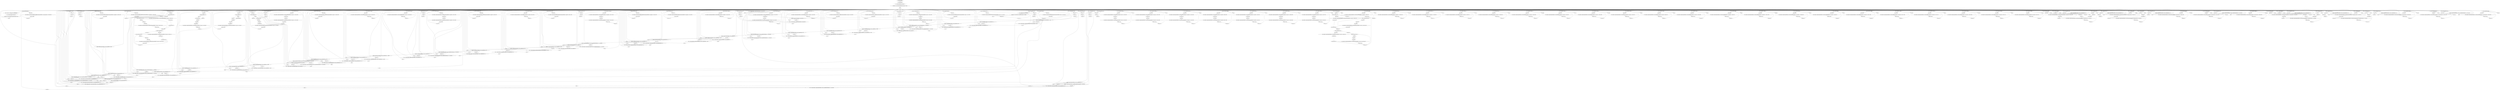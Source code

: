 digraph "unitGraph" {
    "r0 = newarray (float)[997]"
    "r1 = newarray (float)[997]"
    "$r2 = <java.lang.System: java.io.PrintStream out>"
    "virtualinvoke $r2.<java.io.PrintStream: void println(java.lang.String)>(\"Warmup\")"
    "i107 = 0"
    "goto [?= (branch)]"
    "staticinvoke <compiler.codegen.TestFloatVect: void test_ci(float[])>(r0)"
    "staticinvoke <compiler.codegen.TestFloatVect: void test_vi(float[],float)>(r1, 123.0F)"
    "staticinvoke <compiler.codegen.TestFloatVect: void test_cp(float[],float[])>(r0, r1)"
    "staticinvoke <compiler.codegen.TestFloatVect: void test_2ci(float[],float[])>(r0, r1)"
    "staticinvoke <compiler.codegen.TestFloatVect: void test_2vi(float[],float[],float,float)>(r0, r1, 123.0F, 103.0F)"
    "staticinvoke <compiler.codegen.TestFloatVect: void test_ci_neg(float[])>(r0)"
    "staticinvoke <compiler.codegen.TestFloatVect: void test_vi_neg(float[],float)>(r1, 123.0F)"
    "staticinvoke <compiler.codegen.TestFloatVect: void test_cp_neg(float[],float[])>(r0, r1)"
    "staticinvoke <compiler.codegen.TestFloatVect: void test_2ci_neg(float[],float[])>(r0, r1)"
    "staticinvoke <compiler.codegen.TestFloatVect: void test_2vi_neg(float[],float[],float,float)>(r0, r1, 123.0F, 103.0F)"
    "staticinvoke <compiler.codegen.TestFloatVect: void test_ci_oppos(float[])>(r0)"
    "staticinvoke <compiler.codegen.TestFloatVect: void test_vi_oppos(float[],float)>(r1, 123.0F)"
    "staticinvoke <compiler.codegen.TestFloatVect: void test_cp_oppos(float[],float[])>(r0, r1)"
    "staticinvoke <compiler.codegen.TestFloatVect: void test_2ci_oppos(float[],float[])>(r0, r1)"
    "staticinvoke <compiler.codegen.TestFloatVect: void test_2vi_oppos(float[],float[],float,float)>(r0, r1, 123.0F, 103.0F)"
    "staticinvoke <compiler.codegen.TestFloatVect: void test_ci_off(float[])>(r0)"
    "staticinvoke <compiler.codegen.TestFloatVect: void test_vi_off(float[],float)>(r1, 123.0F)"
    "staticinvoke <compiler.codegen.TestFloatVect: void test_cp_off(float[],float[])>(r0, r1)"
    "staticinvoke <compiler.codegen.TestFloatVect: void test_2ci_off(float[],float[])>(r0, r1)"
    "staticinvoke <compiler.codegen.TestFloatVect: void test_2vi_off(float[],float[],float,float)>(r0, r1, 123.0F, 103.0F)"
    "staticinvoke <compiler.codegen.TestFloatVect: void test_ci_inv(float[],int)>(r0, 3)"
    "staticinvoke <compiler.codegen.TestFloatVect: void test_vi_inv(float[],float,int)>(r1, 123.0F, 3)"
    "staticinvoke <compiler.codegen.TestFloatVect: void test_cp_inv(float[],float[],int)>(r0, r1, 3)"
    "staticinvoke <compiler.codegen.TestFloatVect: void test_2ci_inv(float[],float[],int)>(r0, r1, 3)"
    "staticinvoke <compiler.codegen.TestFloatVect: void test_2vi_inv(float[],float[],float,float,int)>(r0, r1, 123.0F, 103.0F, 3)"
    "staticinvoke <compiler.codegen.TestFloatVect: void test_ci_scl(float[])>(r0)"
    "staticinvoke <compiler.codegen.TestFloatVect: void test_vi_scl(float[],float)>(r1, 123.0F)"
    "staticinvoke <compiler.codegen.TestFloatVect: void test_cp_scl(float[],float[])>(r0, r1)"
    "staticinvoke <compiler.codegen.TestFloatVect: void test_2ci_scl(float[],float[])>(r0, r1)"
    "staticinvoke <compiler.codegen.TestFloatVect: void test_2vi_scl(float[],float[],float,float)>(r0, r1, 123.0F, 103.0F)"
    "staticinvoke <compiler.codegen.TestFloatVect: void test_cp_alndst(float[],float[])>(r0, r1)"
    "staticinvoke <compiler.codegen.TestFloatVect: void test_cp_alnsrc(float[],float[])>(r0, r1)"
    "staticinvoke <compiler.codegen.TestFloatVect: void test_2ci_aln(float[],float[])>(r0, r1)"
    "staticinvoke <compiler.codegen.TestFloatVect: void test_2vi_aln(float[],float[],float,float)>(r0, r1, 123.0F, 103.0F)"
    "staticinvoke <compiler.codegen.TestFloatVect: void test_cp_unalndst(float[],float[])>(r0, r1)"
    "staticinvoke <compiler.codegen.TestFloatVect: void test_cp_unalnsrc(float[],float[])>(r0, r1)"
    "staticinvoke <compiler.codegen.TestFloatVect: void test_2ci_unaln(float[],float[])>(r0, r1)"
    "staticinvoke <compiler.codegen.TestFloatVect: void test_2vi_unaln(float[],float[],float,float)>(r0, r1, 123.0F, 103.0F)"
    "i107 = i107 + 1"
    "if i107 < 11000 goto staticinvoke <compiler.codegen.TestFloatVect: void test_ci(float[])>(r0)"
    "i108 = 0"
    "r0[i108] = -1.0F"
    "r1[i108] = -1.0F"
    "i108 = i108 + 1"
    "if i108 < 997 goto r0[i108] = -1.0F"
    "$r3 = <java.lang.System: java.io.PrintStream out>"
    "virtualinvoke $r3.<java.io.PrintStream: void println(java.lang.String)>(\"Verification\")"
    "i109 = 0"
    "i110 = 0"
    "$f0 = r0[i110]"
    "$i0 = staticinvoke <compiler.codegen.TestFloatVect: int verify(java.lang.String,int,float,float)>(\"test_ci: a1\", i110, $f0, -123.0F)"
    "i109 = i109 + $i0"
    "i110 = i110 + 1"
    "if i110 < 997 goto $f0 = r0[i110]"
    "i111 = 0"
    "$f1 = r1[i111]"
    "$i1 = staticinvoke <compiler.codegen.TestFloatVect: int verify(java.lang.String,int,float,float)>(\"test_vi: a2\", i111, $f1, 123.0F)"
    "i109 = i109 + $i1"
    "i111 = i111 + 1"
    "if i111 < 997 goto $f1 = r1[i111]"
    "i112 = 0"
    "$f2 = r0[i112]"
    "$i2 = staticinvoke <compiler.codegen.TestFloatVect: int verify(java.lang.String,int,float,float)>(\"test_cp: a1\", i112, $f2, 123.0F)"
    "i109 = i109 + $i2"
    "i112 = i112 + 1"
    "if i112 < 997 goto $f2 = r0[i112]"
    "i113 = 0"
    "$f3 = r0[i113]"
    "$i3 = staticinvoke <compiler.codegen.TestFloatVect: int verify(java.lang.String,int,float,float)>(\"test_2ci: a1\", i113, $f3, -123.0F)"
    "i114 = i109 + $i3"
    "$f4 = r1[i113]"
    "$i4 = staticinvoke <compiler.codegen.TestFloatVect: int verify(java.lang.String,int,float,float)>(\"test_2ci: a2\", i113, $f4, -103.0F)"
    "i109 = i114 + $i4"
    "i113 = i113 + 1"
    "if i113 < 997 goto $f3 = r0[i113]"
    "i115 = 0"
    "$f5 = r0[i115]"
    "$i5 = staticinvoke <compiler.codegen.TestFloatVect: int verify(java.lang.String,int,float,float)>(\"test_2vi: a1\", i115, $f5, 123.0F)"
    "i116 = i109 + $i5"
    "$f6 = r1[i115]"
    "$i6 = staticinvoke <compiler.codegen.TestFloatVect: int verify(java.lang.String,int,float,float)>(\"test_2vi: a2\", i115, $f6, 103.0F)"
    "i109 = i116 + $i6"
    "i115 = i115 + 1"
    "if i115 < 997 goto $f5 = r0[i115]"
    "i117 = 0"
    "r0[i117] = -1.0F"
    "r1[i117] = -1.0F"
    "i117 = i117 + 1"
    "if i117 < 997 goto r0[i117] = -1.0F"
    "i118 = 0"
    "$f7 = r0[i118]"
    "$i7 = staticinvoke <compiler.codegen.TestFloatVect: int verify(java.lang.String,int,float,float)>(\"test_ci_neg: a1\", i118, $f7, -123.0F)"
    "i109 = i109 + $i7"
    "i118 = i118 + 1"
    "if i118 < 997 goto $f7 = r0[i118]"
    "i119 = 0"
    "$f8 = r1[i119]"
    "$i8 = staticinvoke <compiler.codegen.TestFloatVect: int verify(java.lang.String,int,float,float)>(\"test_vi_neg: a2\", i119, $f8, 123.0F)"
    "i109 = i109 + $i8"
    "i119 = i119 + 1"
    "if i119 < 997 goto $f8 = r1[i119]"
    "i120 = 0"
    "$f9 = r0[i120]"
    "$i9 = staticinvoke <compiler.codegen.TestFloatVect: int verify(java.lang.String,int,float,float)>(\"test_cp_neg: a1\", i120, $f9, 123.0F)"
    "i109 = i109 + $i9"
    "i120 = i120 + 1"
    "if i120 < 997 goto $f9 = r0[i120]"
    "i121 = 0"
    "$f10 = r0[i121]"
    "$i10 = staticinvoke <compiler.codegen.TestFloatVect: int verify(java.lang.String,int,float,float)>(\"test_2ci_neg: a1\", i121, $f10, -123.0F)"
    "i122 = i109 + $i10"
    "$f11 = r1[i121]"
    "$i11 = staticinvoke <compiler.codegen.TestFloatVect: int verify(java.lang.String,int,float,float)>(\"test_2ci_neg: a2\", i121, $f11, -103.0F)"
    "i109 = i122 + $i11"
    "i121 = i121 + 1"
    "if i121 < 997 goto $f10 = r0[i121]"
    "i123 = 0"
    "$f12 = r0[i123]"
    "$i12 = staticinvoke <compiler.codegen.TestFloatVect: int verify(java.lang.String,int,float,float)>(\"test_2vi_neg: a1\", i123, $f12, 123.0F)"
    "i124 = i109 + $i12"
    "$f13 = r1[i123]"
    "$i13 = staticinvoke <compiler.codegen.TestFloatVect: int verify(java.lang.String,int,float,float)>(\"test_2vi_neg: a2\", i123, $f13, 103.0F)"
    "i109 = i124 + $i13"
    "i123 = i123 + 1"
    "if i123 < 997 goto $f12 = r0[i123]"
    "i125 = 0"
    "r0[i125] = -1.0F"
    "r1[i125] = -1.0F"
    "i125 = i125 + 1"
    "if i125 < 997 goto r0[i125] = -1.0F"
    "i126 = 0"
    "$f14 = r0[i126]"
    "$i14 = staticinvoke <compiler.codegen.TestFloatVect: int verify(java.lang.String,int,float,float)>(\"test_ci_oppos: a1\", i126, $f14, -123.0F)"
    "i109 = i109 + $i14"
    "i126 = i126 + 1"
    "if i126 < 997 goto $f14 = r0[i126]"
    "i127 = 0"
    "$f15 = r1[i127]"
    "$i15 = staticinvoke <compiler.codegen.TestFloatVect: int verify(java.lang.String,int,float,float)>(\"test_vi_oppos: a2\", i127, $f15, 123.0F)"
    "i109 = i109 + $i15"
    "i127 = i127 + 1"
    "if i127 < 997 goto $f15 = r1[i127]"
    "i128 = 0"
    "$f16 = r0[i128]"
    "$i16 = staticinvoke <compiler.codegen.TestFloatVect: int verify(java.lang.String,int,float,float)>(\"test_cp_oppos: a1\", i128, $f16, 123.0F)"
    "i109 = i109 + $i16"
    "i128 = i128 + 1"
    "if i128 < 997 goto $f16 = r0[i128]"
    "i129 = 0"
    "$f17 = r0[i129]"
    "$i17 = staticinvoke <compiler.codegen.TestFloatVect: int verify(java.lang.String,int,float,float)>(\"test_2ci_oppos: a1\", i129, $f17, -123.0F)"
    "i130 = i109 + $i17"
    "$f18 = r1[i129]"
    "$i18 = staticinvoke <compiler.codegen.TestFloatVect: int verify(java.lang.String,int,float,float)>(\"test_2ci_oppos: a2\", i129, $f18, -103.0F)"
    "i109 = i130 + $i18"
    "i129 = i129 + 1"
    "if i129 < 997 goto $f17 = r0[i129]"
    "i131 = 0"
    "$f19 = r0[i131]"
    "$i19 = staticinvoke <compiler.codegen.TestFloatVect: int verify(java.lang.String,int,float,float)>(\"test_2vi_oppos: a1\", i131, $f19, 123.0F)"
    "i132 = i109 + $i19"
    "$f20 = r1[i131]"
    "$i20 = staticinvoke <compiler.codegen.TestFloatVect: int verify(java.lang.String,int,float,float)>(\"test_2vi_oppos: a2\", i131, $f20, 103.0F)"
    "i109 = i132 + $i20"
    "i131 = i131 + 1"
    "if i131 < 997 goto $f19 = r0[i131]"
    "i133 = 0"
    "r0[i133] = -1.0F"
    "r1[i133] = -1.0F"
    "i133 = i133 + 1"
    "if i133 < 997 goto r0[i133] = -1.0F"
    "i134 = 3"
    "$f21 = r0[i134]"
    "$i21 = staticinvoke <compiler.codegen.TestFloatVect: int verify(java.lang.String,int,float,float)>(\"test_ci_off: a1\", i134, $f21, -123.0F)"
    "i109 = i109 + $i21"
    "i134 = i134 + 1"
    "if i134 < 997 goto $f21 = r0[i134]"
    "i135 = 3"
    "$f22 = r1[i135]"
    "$i22 = staticinvoke <compiler.codegen.TestFloatVect: int verify(java.lang.String,int,float,float)>(\"test_vi_off: a2\", i135, $f22, 123.0F)"
    "i109 = i109 + $i22"
    "i135 = i135 + 1"
    "if i135 < 997 goto $f22 = r1[i135]"
    "i136 = 3"
    "$f23 = r0[i136]"
    "$i23 = staticinvoke <compiler.codegen.TestFloatVect: int verify(java.lang.String,int,float,float)>(\"test_cp_off: a1\", i136, $f23, 123.0F)"
    "i109 = i109 + $i23"
    "i136 = i136 + 1"
    "if i136 < 997 goto $f23 = r0[i136]"
    "i137 = 3"
    "$f24 = r0[i137]"
    "$i24 = staticinvoke <compiler.codegen.TestFloatVect: int verify(java.lang.String,int,float,float)>(\"test_2ci_off: a1\", i137, $f24, -123.0F)"
    "i138 = i109 + $i24"
    "$f25 = r1[i137]"
    "$i25 = staticinvoke <compiler.codegen.TestFloatVect: int verify(java.lang.String,int,float,float)>(\"test_2ci_off: a2\", i137, $f25, -103.0F)"
    "i109 = i138 + $i25"
    "i137 = i137 + 1"
    "if i137 < 997 goto $f24 = r0[i137]"
    "i139 = 3"
    "$f26 = r0[i139]"
    "$i26 = staticinvoke <compiler.codegen.TestFloatVect: int verify(java.lang.String,int,float,float)>(\"test_2vi_off: a1\", i139, $f26, 123.0F)"
    "i140 = i109 + $i26"
    "$f27 = r1[i139]"
    "$i27 = staticinvoke <compiler.codegen.TestFloatVect: int verify(java.lang.String,int,float,float)>(\"test_2vi_off: a2\", i139, $f27, 103.0F)"
    "i109 = i140 + $i27"
    "i139 = i139 + 1"
    "if i139 < 997 goto $f26 = r0[i139]"
    "i141 = 0"
    "$f28 = r0[i141]"
    "$i28 = staticinvoke <compiler.codegen.TestFloatVect: int verify(java.lang.String,int,float,float)>(\"test_2vi_off: a1\", i141, $f28, -1.0F)"
    "i142 = i109 + $i28"
    "$f29 = r1[i141]"
    "$i29 = staticinvoke <compiler.codegen.TestFloatVect: int verify(java.lang.String,int,float,float)>(\"test_2vi_off: a2\", i141, $f29, -1.0F)"
    "i109 = i142 + $i29"
    "i141 = i141 + 1"
    "if i141 < 3 goto $f28 = r0[i141]"
    "i143 = 0"
    "r0[i143] = -1.0F"
    "r1[i143] = -1.0F"
    "i143 = i143 + 1"
    "if i143 < 997 goto r0[i143] = -1.0F"
    "i144 = 3"
    "$f30 = r0[i144]"
    "$i30 = staticinvoke <compiler.codegen.TestFloatVect: int verify(java.lang.String,int,float,float)>(\"test_ci_inv: a1\", i144, $f30, -123.0F)"
    "i109 = i109 + $i30"
    "i144 = i144 + 1"
    "if i144 < 997 goto $f30 = r0[i144]"
    "i145 = 3"
    "$f31 = r1[i145]"
    "$i31 = staticinvoke <compiler.codegen.TestFloatVect: int verify(java.lang.String,int,float,float)>(\"test_vi_inv: a2\", i145, $f31, 123.0F)"
    "i109 = i109 + $i31"
    "i145 = i145 + 1"
    "if i145 < 997 goto $f31 = r1[i145]"
    "i146 = 3"
    "$f32 = r0[i146]"
    "$i32 = staticinvoke <compiler.codegen.TestFloatVect: int verify(java.lang.String,int,float,float)>(\"test_cp_inv: a1\", i146, $f32, 123.0F)"
    "i109 = i109 + $i32"
    "i146 = i146 + 1"
    "if i146 < 997 goto $f32 = r0[i146]"
    "i147 = 3"
    "$f33 = r0[i147]"
    "$i33 = staticinvoke <compiler.codegen.TestFloatVect: int verify(java.lang.String,int,float,float)>(\"test_2ci_inv: a1\", i147, $f33, -123.0F)"
    "i148 = i109 + $i33"
    "$f34 = r1[i147]"
    "$i34 = staticinvoke <compiler.codegen.TestFloatVect: int verify(java.lang.String,int,float,float)>(\"test_2ci_inv: a2\", i147, $f34, -103.0F)"
    "i109 = i148 + $i34"
    "i147 = i147 + 1"
    "if i147 < 997 goto $f33 = r0[i147]"
    "i149 = 3"
    "$f35 = r0[i149]"
    "$i35 = staticinvoke <compiler.codegen.TestFloatVect: int verify(java.lang.String,int,float,float)>(\"test_2vi_inv: a1\", i149, $f35, 123.0F)"
    "i150 = i109 + $i35"
    "$f36 = r1[i149]"
    "$i36 = staticinvoke <compiler.codegen.TestFloatVect: int verify(java.lang.String,int,float,float)>(\"test_2vi_inv: a2\", i149, $f36, 103.0F)"
    "i109 = i150 + $i36"
    "i149 = i149 + 1"
    "if i149 < 997 goto $f35 = r0[i149]"
    "i151 = 0"
    "$f37 = r0[i151]"
    "$i37 = staticinvoke <compiler.codegen.TestFloatVect: int verify(java.lang.String,int,float,float)>(\"test_2vi_inv: a1\", i151, $f37, -1.0F)"
    "i152 = i109 + $i37"
    "$f38 = r1[i151]"
    "$i38 = staticinvoke <compiler.codegen.TestFloatVect: int verify(java.lang.String,int,float,float)>(\"test_2vi_inv: a2\", i151, $f38, -1.0F)"
    "i109 = i152 + $i38"
    "i151 = i151 + 1"
    "if i151 < 3 goto $f37 = r0[i151]"
    "i153 = 0"
    "r0[i153] = -1.0F"
    "r1[i153] = -1.0F"
    "i153 = i153 + 1"
    "if i153 < 997 goto r0[i153] = -1.0F"
    "i154 = 0"
    "$i39 = i154 % 2"
    "if $i39 == 0 goto $b155 = -123"
    "$b155 = -1"
    "goto [?= b156 = $b155]"
    "$b155 = -123"
    "b156 = $b155"
    "$f40 = r0[i154]"
    "$f39 = (float) b156"
    "$i40 = staticinvoke <compiler.codegen.TestFloatVect: int verify(java.lang.String,int,float,float)>(\"test_ci_scl: a1\", i154, $f40, $f39)"
    "i109 = i109 + $i40"
    "i154 = i154 + 1"
    "if i154 < 997 goto $i39 = i154 % 2"
    "i157 = 0"
    "$i41 = i157 % 2"
    "if $i41 == 0 goto $b158 = 123"
    "$b158 = -1"
    "goto [?= b159 = $b158]"
    "$b158 = 123"
    "b159 = $b158"
    "$f42 = r1[i157]"
    "$f41 = (float) b159"
    "$i42 = staticinvoke <compiler.codegen.TestFloatVect: int verify(java.lang.String,int,float,float)>(\"test_vi_scl: a2\", i157, $f42, $f41)"
    "i109 = i109 + $i42"
    "i157 = i157 + 1"
    "if i157 < 997 goto $i41 = i157 % 2"
    "i160 = 0"
    "$i43 = i160 % 2"
    "if $i43 == 0 goto $b161 = 123"
    "$b161 = -1"
    "goto [?= b162 = $b161]"
    "$b161 = 123"
    "b162 = $b161"
    "$f44 = r0[i160]"
    "$f43 = (float) b162"
    "$i44 = staticinvoke <compiler.codegen.TestFloatVect: int verify(java.lang.String,int,float,float)>(\"test_cp_scl: a1\", i160, $f44, $f43)"
    "i109 = i109 + $i44"
    "i160 = i160 + 1"
    "if i160 < 997 goto $i43 = i160 % 2"
    "i163 = 0"
    "$i45 = i163 % 2"
    "if $i45 == 0 goto $i46 = i163 * 2"
    "$f48 = r0[i163]"
    "$i55 = staticinvoke <compiler.codegen.TestFloatVect: int verify(java.lang.String,int,float,float)>(\"test_2ci_scl: a1\", i163, $f48, -1.0F)"
    "i109 = i109 + $i55"
    "goto [?= $i164 = i163 % 2]"
    "$i46 = i163 * 2"
    "if $i46 >= 997 goto $i164 = i163 % 2"
    "$i53 = i163 * 2"
    "$i52 = i163 * 2"
    "$f47 = r0[$i52]"
    "$i54 = staticinvoke <compiler.codegen.TestFloatVect: int verify(java.lang.String,int,float,float)>(\"test_2ci_scl: a1\", $i53, $f47, -123.0F)"
    "i109 = i109 + $i54"
    "$i164 = i163 % 2"
    "if $i164 == 0 goto $i47 = i163 * 2"
    "$f46 = r1[i163]"
    "$i51 = staticinvoke <compiler.codegen.TestFloatVect: int verify(java.lang.String,int,float,float)>(\"test_2ci_scl: a2\", i163, $f46, -1.0F)"
    "i109 = i109 + $i51"
    "goto [?= i163 = i163 + 1]"
    "$i47 = i163 * 2"
    "if $i47 >= 997 goto i163 = i163 + 1"
    "$i49 = i163 * 2"
    "$i48 = i163 * 2"
    "$f45 = r1[$i48]"
    "$i50 = staticinvoke <compiler.codegen.TestFloatVect: int verify(java.lang.String,int,float,float)>(\"test_2ci_scl: a2\", $i49, $f45, -103.0F)"
    "i109 = i109 + $i50"
    "i163 = i163 + 1"
    "if i163 < 997 goto $i45 = i163 % 2"
    "i165 = 0"
    "$i56 = i165 % 2"
    "if $i56 == 0 goto $i57 = i165 * 2"
    "$f52 = r0[i165]"
    "$i66 = staticinvoke <compiler.codegen.TestFloatVect: int verify(java.lang.String,int,float,float)>(\"test_2vi_scl: a1\", i165, $f52, -1.0F)"
    "i109 = i109 + $i66"
    "goto [?= $i166 = i165 % 2]"
    "$i57 = i165 * 2"
    "if $i57 >= 997 goto $i166 = i165 % 2"
    "$i64 = i165 * 2"
    "$i63 = i165 * 2"
    "$f51 = r0[$i63]"
    "$i65 = staticinvoke <compiler.codegen.TestFloatVect: int verify(java.lang.String,int,float,float)>(\"test_2vi_scl: a1\", $i64, $f51, 123.0F)"
    "i109 = i109 + $i65"
    "$i166 = i165 % 2"
    "if $i166 == 0 goto $i58 = i165 * 2"
    "$f50 = r1[i165]"
    "$i62 = staticinvoke <compiler.codegen.TestFloatVect: int verify(java.lang.String,int,float,float)>(\"test_2vi_scl: a2\", i165, $f50, -1.0F)"
    "i109 = i109 + $i62"
    "goto [?= i165 = i165 + 1]"
    "$i58 = i165 * 2"
    "if $i58 >= 997 goto i165 = i165 + 1"
    "$i60 = i165 * 2"
    "$i59 = i165 * 2"
    "$f49 = r1[$i59]"
    "$i61 = staticinvoke <compiler.codegen.TestFloatVect: int verify(java.lang.String,int,float,float)>(\"test_2vi_scl: a2\", $i60, $f49, 103.0F)"
    "i109 = i109 + $i61"
    "i165 = i165 + 1"
    "if i165 < 997 goto $i56 = i165 % 2"
    "i167 = 0"
    "r0[i167] = -1.0F"
    "r1[i167] = -1.0F"
    "i167 = i167 + 1"
    "if i167 < 997 goto r0[i167] = -1.0F"
    "i168 = 0"
    "$f53 = r0[i168]"
    "$i67 = staticinvoke <compiler.codegen.TestFloatVect: int verify(java.lang.String,int,float,float)>(\"test_cp_alndst: a1\", i168, $f53, -1.0F)"
    "i109 = i109 + $i67"
    "i168 = i168 + 1"
    "if i168 < 8 goto $f53 = r0[i168]"
    "i169 = 8"
    "$f54 = r0[i169]"
    "$i68 = staticinvoke <compiler.codegen.TestFloatVect: int verify(java.lang.String,int,float,float)>(\"test_cp_alndst: a1\", i169, $f54, 123.0F)"
    "i109 = i109 + $i68"
    "i169 = i169 + 1"
    "if i169 < 997 goto $f54 = r0[i169]"
    "staticinvoke <compiler.codegen.TestFloatVect: void test_vi(float[],float)>(r1, -123.0F)"
    "i170 = 0"
    "$f55 = r0[i170]"
    "$i69 = staticinvoke <compiler.codegen.TestFloatVect: int verify(java.lang.String,int,float,float)>(\"test_cp_alnsrc: a1\", i170, $f55, -123.0F)"
    "i109 = i109 + $i69"
    "i170 = i170 + 1"
    "if i170 < 989 goto $f55 = r0[i170]"
    "i171 = 989"
    "$f56 = r0[i171]"
    "$i70 = staticinvoke <compiler.codegen.TestFloatVect: int verify(java.lang.String,int,float,float)>(\"test_cp_alnsrc: a1\", i171, $f56, 123.0F)"
    "i109 = i109 + $i70"
    "i171 = i171 + 1"
    "if i171 < 997 goto $f56 = r0[i171]"
    "i172 = 0"
    "r0[i172] = -1.0F"
    "r1[i172] = -1.0F"
    "i172 = i172 + 1"
    "if i172 < 997 goto r0[i172] = -1.0F"
    "i173 = 0"
    "$f57 = r0[i173]"
    "$i71 = staticinvoke <compiler.codegen.TestFloatVect: int verify(java.lang.String,int,float,float)>(\"test_2ci_aln: a1\", i173, $f57, -1.0F)"
    "i109 = i109 + $i71"
    "i173 = i173 + 1"
    "if i173 < 8 goto $f57 = r0[i173]"
    "i174 = 8"
    "$f58 = r0[i174]"
    "$i72 = staticinvoke <compiler.codegen.TestFloatVect: int verify(java.lang.String,int,float,float)>(\"test_2ci_aln: a1\", i174, $f58, -123.0F)"
    "i109 = i109 + $i72"
    "i174 = i174 + 1"
    "if i174 < 997 goto $f58 = r0[i174]"
    "i175 = 0"
    "$f59 = r1[i175]"
    "$i73 = staticinvoke <compiler.codegen.TestFloatVect: int verify(java.lang.String,int,float,float)>(\"test_2ci_aln: a2\", i175, $f59, -103.0F)"
    "i109 = i109 + $i73"
    "i175 = i175 + 1"
    "if i175 < 989 goto $f59 = r1[i175]"
    "i176 = 989"
    "$f60 = r1[i176]"
    "$i74 = staticinvoke <compiler.codegen.TestFloatVect: int verify(java.lang.String,int,float,float)>(\"test_2ci_aln: a2\", i176, $f60, -1.0F)"
    "i109 = i109 + $i74"
    "i176 = i176 + 1"
    "if i176 < 997 goto $f60 = r1[i176]"
    "i177 = 0"
    "r0[i177] = -1.0F"
    "r1[i177] = -1.0F"
    "i177 = i177 + 1"
    "if i177 < 997 goto r0[i177] = -1.0F"
    "i178 = 0"
    "$f61 = r0[i178]"
    "$i75 = staticinvoke <compiler.codegen.TestFloatVect: int verify(java.lang.String,int,float,float)>(\"test_2vi_aln: a1\", i178, $f61, 123.0F)"
    "i109 = i109 + $i75"
    "i178 = i178 + 1"
    "if i178 < 989 goto $f61 = r0[i178]"
    "i179 = 989"
    "$f62 = r0[i179]"
    "$i76 = staticinvoke <compiler.codegen.TestFloatVect: int verify(java.lang.String,int,float,float)>(\"test_2vi_aln: a1\", i179, $f62, -1.0F)"
    "i109 = i109 + $i76"
    "i179 = i179 + 1"
    "if i179 < 997 goto $f62 = r0[i179]"
    "i180 = 0"
    "$f63 = r1[i180]"
    "$i77 = staticinvoke <compiler.codegen.TestFloatVect: int verify(java.lang.String,int,float,float)>(\"test_2vi_aln: a2\", i180, $f63, -1.0F)"
    "i109 = i109 + $i77"
    "i180 = i180 + 1"
    "if i180 < 8 goto $f63 = r1[i180]"
    "i181 = 8"
    "$f64 = r1[i181]"
    "$i78 = staticinvoke <compiler.codegen.TestFloatVect: int verify(java.lang.String,int,float,float)>(\"test_2vi_aln: a2\", i181, $f64, 103.0F)"
    "i109 = i109 + $i78"
    "i181 = i181 + 1"
    "if i181 < 997 goto $f64 = r1[i181]"
    "i182 = 0"
    "r0[i182] = -1.0F"
    "r1[i182] = -1.0F"
    "i182 = i182 + 1"
    "if i182 < 997 goto r0[i182] = -1.0F"
    "i183 = 0"
    "$f65 = r0[i183]"
    "$i79 = staticinvoke <compiler.codegen.TestFloatVect: int verify(java.lang.String,int,float,float)>(\"test_cp_unalndst: a1\", i183, $f65, -1.0F)"
    "i109 = i109 + $i79"
    "i183 = i183 + 1"
    "if i183 < 5 goto $f65 = r0[i183]"
    "i184 = 5"
    "$f66 = r0[i184]"
    "$i80 = staticinvoke <compiler.codegen.TestFloatVect: int verify(java.lang.String,int,float,float)>(\"test_cp_unalndst: a1\", i184, $f66, 123.0F)"
    "i109 = i109 + $i80"
    "i184 = i184 + 1"
    "if i184 < 997 goto $f66 = r0[i184]"
    "i185 = 0"
    "$f67 = r0[i185]"
    "$i81 = staticinvoke <compiler.codegen.TestFloatVect: int verify(java.lang.String,int,float,float)>(\"test_cp_unalnsrc: a1\", i185, $f67, -123.0F)"
    "i109 = i109 + $i81"
    "i185 = i185 + 1"
    "if i185 < 992 goto $f67 = r0[i185]"
    "i186 = 992"
    "$f68 = r0[i186]"
    "$i82 = staticinvoke <compiler.codegen.TestFloatVect: int verify(java.lang.String,int,float,float)>(\"test_cp_unalnsrc: a1\", i186, $f68, 123.0F)"
    "i109 = i109 + $i82"
    "i186 = i186 + 1"
    "if i186 < 997 goto $f68 = r0[i186]"
    "i187 = 0"
    "r0[i187] = -1.0F"
    "r1[i187] = -1.0F"
    "i187 = i187 + 1"
    "if i187 < 997 goto r0[i187] = -1.0F"
    "i188 = 0"
    "$f69 = r0[i188]"
    "$i83 = staticinvoke <compiler.codegen.TestFloatVect: int verify(java.lang.String,int,float,float)>(\"test_2ci_unaln: a1\", i188, $f69, -1.0F)"
    "i109 = i109 + $i83"
    "i188 = i188 + 1"
    "if i188 < 5 goto $f69 = r0[i188]"
    "i189 = 5"
    "$f70 = r0[i189]"
    "$i84 = staticinvoke <compiler.codegen.TestFloatVect: int verify(java.lang.String,int,float,float)>(\"test_2ci_unaln: a1\", i189, $f70, -123.0F)"
    "i109 = i109 + $i84"
    "i189 = i189 + 1"
    "if i189 < 997 goto $f70 = r0[i189]"
    "i190 = 0"
    "$f71 = r1[i190]"
    "$i85 = staticinvoke <compiler.codegen.TestFloatVect: int verify(java.lang.String,int,float,float)>(\"test_2ci_unaln: a2\", i190, $f71, -103.0F)"
    "i109 = i109 + $i85"
    "i190 = i190 + 1"
    "if i190 < 992 goto $f71 = r1[i190]"
    "i191 = 992"
    "$f72 = r1[i191]"
    "$i86 = staticinvoke <compiler.codegen.TestFloatVect: int verify(java.lang.String,int,float,float)>(\"test_2ci_unaln: a2\", i191, $f72, -1.0F)"
    "i109 = i109 + $i86"
    "i191 = i191 + 1"
    "if i191 < 997 goto $f72 = r1[i191]"
    "i192 = 0"
    "r0[i192] = -1.0F"
    "r1[i192] = -1.0F"
    "i192 = i192 + 1"
    "if i192 < 997 goto r0[i192] = -1.0F"
    "i193 = 0"
    "$f73 = r0[i193]"
    "$i87 = staticinvoke <compiler.codegen.TestFloatVect: int verify(java.lang.String,int,float,float)>(\"test_2vi_unaln: a1\", i193, $f73, 123.0F)"
    "i109 = i109 + $i87"
    "i193 = i193 + 1"
    "if i193 < 992 goto $f73 = r0[i193]"
    "i194 = 992"
    "$f74 = r0[i194]"
    "$i88 = staticinvoke <compiler.codegen.TestFloatVect: int verify(java.lang.String,int,float,float)>(\"test_2vi_unaln: a1\", i194, $f74, -1.0F)"
    "i109 = i109 + $i88"
    "i194 = i194 + 1"
    "if i194 < 997 goto $f74 = r0[i194]"
    "i195 = 0"
    "$f75 = r1[i195]"
    "$i89 = staticinvoke <compiler.codegen.TestFloatVect: int verify(java.lang.String,int,float,float)>(\"test_2vi_unaln: a2\", i195, $f75, -1.0F)"
    "i109 = i109 + $i89"
    "i195 = i195 + 1"
    "if i195 < 5 goto $f75 = r1[i195]"
    "i196 = 5"
    "$f76 = r1[i196]"
    "$i90 = staticinvoke <compiler.codegen.TestFloatVect: int verify(java.lang.String,int,float,float)>(\"test_2vi_unaln: a2\", i196, $f76, 103.0F)"
    "i109 = i109 + $i90"
    "i196 = i196 + 1"
    "if i196 < 997 goto $f76 = r1[i196]"
    "i197 = 0"
    "$f77 = (float) i197"
    "r0[i197] = $f77"
    "i197 = i197 + 1"
    "if i197 < 8 goto $f77 = (float) i197"
    "i198 = 8"
    "r0[i198] = -1.0F"
    "i198 = i198 + 1"
    "if i198 < 997 goto r0[i198] = -1.0F"
    "staticinvoke <compiler.codegen.TestFloatVect: void test_cp_alndst(float[],float[])>(r0, r0)"
    "i199 = 0"
    "i200 = i199 % 8"
    "$f79 = r0[i199]"
    "$f78 = (float) i200"
    "$i91 = staticinvoke <compiler.codegen.TestFloatVect: int verify(java.lang.String,int,float,float)>(\"test_cp_alndst_overlap: a1\", i199, $f79, $f78)"
    "i109 = i109 + $i91"
    "i199 = i199 + 1"
    "if i199 < 997 goto i200 = i199 % 8"
    "i201 = 0"
    "$i92 = i201 + 8"
    "r0[$i92] = -1.0F"
    "i201 = i201 + 1"
    "if i201 < 8 goto $i92 = i201 + 8"
    "staticinvoke <compiler.codegen.TestFloatVect: void test_cp_alnsrc(float[],float[])>(r0, r0)"
    "i202 = 0"
    "$f80 = r0[i202]"
    "$i93 = staticinvoke <compiler.codegen.TestFloatVect: int verify(java.lang.String,int,float,float)>(\"test_cp_alnsrc_overlap: a1\", i202, $f80, -1.0F)"
    "i109 = i109 + $i93"
    "i202 = i202 + 1"
    "if i202 < 8 goto $f80 = r0[i202]"
    "i203 = 8"
    "i204 = i203 % 8"
    "$f82 = r0[i203]"
    "$f81 = (float) i204"
    "$i94 = staticinvoke <compiler.codegen.TestFloatVect: int verify(java.lang.String,int,float,float)>(\"test_cp_alnsrc_overlap: a1\", i203, $f82, $f81)"
    "i109 = i109 + $i94"
    "i203 = i203 + 1"
    "if i203 < 997 goto i204 = i203 % 8"
    "i205 = 0"
    "r0[i205] = -1.0F"
    "i205 = i205 + 1"
    "if i205 < 997 goto r0[i205] = -1.0F"
    "staticinvoke <compiler.codegen.TestFloatVect: void test_2ci_aln(float[],float[])>(r0, r0)"
    "i206 = 0"
    "$f83 = r0[i206]"
    "$i95 = staticinvoke <compiler.codegen.TestFloatVect: int verify(java.lang.String,int,float,float)>(\"test_2ci_aln_overlap: a1\", i206, $f83, -103.0F)"
    "i109 = i109 + $i95"
    "i206 = i206 + 1"
    "if i206 < 989 goto $f83 = r0[i206]"
    "i207 = 989"
    "$f84 = r0[i207]"
    "$i96 = staticinvoke <compiler.codegen.TestFloatVect: int verify(java.lang.String,int,float,float)>(\"test_2ci_aln_overlap: a1\", i207, $f84, -123.0F)"
    "i109 = i109 + $i96"
    "i207 = i207 + 1"
    "if i207 < 997 goto $f84 = r0[i207]"
    "i208 = 0"
    "r0[i208] = -1.0F"
    "i208 = i208 + 1"
    "if i208 < 997 goto r0[i208] = -1.0F"
    "staticinvoke <compiler.codegen.TestFloatVect: void test_2vi_aln(float[],float[],float,float)>(r0, r0, 123.0F, 103.0F)"
    "i209 = 0"
    "$f85 = r0[i209]"
    "$i97 = staticinvoke <compiler.codegen.TestFloatVect: int verify(java.lang.String,int,float,float)>(\"test_2vi_aln_overlap: a1\", i209, $f85, 123.0F)"
    "i109 = i109 + $i97"
    "i209 = i209 + 1"
    "if i209 < 989 goto $f85 = r0[i209]"
    "i210 = 989"
    "$f86 = r0[i210]"
    "$i98 = staticinvoke <compiler.codegen.TestFloatVect: int verify(java.lang.String,int,float,float)>(\"test_2vi_aln_overlap: a1\", i210, $f86, 103.0F)"
    "i109 = i109 + $i98"
    "i210 = i210 + 1"
    "if i210 < 997 goto $f86 = r0[i210]"
    "i211 = 0"
    "$f87 = (float) i211"
    "r0[i211] = $f87"
    "i211 = i211 + 1"
    "if i211 < 5 goto $f87 = (float) i211"
    "i212 = 5"
    "r0[i212] = -1.0F"
    "i212 = i212 + 1"
    "if i212 < 997 goto r0[i212] = -1.0F"
    "staticinvoke <compiler.codegen.TestFloatVect: void test_cp_unalndst(float[],float[])>(r0, r0)"
    "i213 = 0"
    "i214 = i213 % 5"
    "$f89 = r0[i213]"
    "$f88 = (float) i214"
    "$i99 = staticinvoke <compiler.codegen.TestFloatVect: int verify(java.lang.String,int,float,float)>(\"test_cp_unalndst_overlap: a1\", i213, $f89, $f88)"
    "i109 = i109 + $i99"
    "i213 = i213 + 1"
    "if i213 < 997 goto i214 = i213 % 5"
    "i215 = 0"
    "$i100 = i215 + 5"
    "r0[$i100] = -1.0F"
    "i215 = i215 + 1"
    "if i215 < 5 goto $i100 = i215 + 5"
    "staticinvoke <compiler.codegen.TestFloatVect: void test_cp_unalnsrc(float[],float[])>(r0, r0)"
    "i216 = 0"
    "$f90 = r0[i216]"
    "$i101 = staticinvoke <compiler.codegen.TestFloatVect: int verify(java.lang.String,int,float,float)>(\"test_cp_unalnsrc_overlap: a1\", i216, $f90, -1.0F)"
    "i109 = i109 + $i101"
    "i216 = i216 + 1"
    "if i216 < 5 goto $f90 = r0[i216]"
    "i217 = 5"
    "i218 = i217 % 5"
    "$f92 = r0[i217]"
    "$f91 = (float) i218"
    "$i102 = staticinvoke <compiler.codegen.TestFloatVect: int verify(java.lang.String,int,float,float)>(\"test_cp_unalnsrc_overlap: a1\", i217, $f92, $f91)"
    "i109 = i109 + $i102"
    "i217 = i217 + 1"
    "if i217 < 997 goto i218 = i217 % 5"
    "i219 = 0"
    "r0[i219] = -1.0F"
    "i219 = i219 + 1"
    "if i219 < 997 goto r0[i219] = -1.0F"
    "staticinvoke <compiler.codegen.TestFloatVect: void test_2ci_unaln(float[],float[])>(r0, r0)"
    "i220 = 0"
    "$f93 = r0[i220]"
    "$i103 = staticinvoke <compiler.codegen.TestFloatVect: int verify(java.lang.String,int,float,float)>(\"test_2ci_unaln_overlap: a1\", i220, $f93, -103.0F)"
    "i109 = i109 + $i103"
    "i220 = i220 + 1"
    "if i220 < 992 goto $f93 = r0[i220]"
    "i221 = 992"
    "$f94 = r0[i221]"
    "$i104 = staticinvoke <compiler.codegen.TestFloatVect: int verify(java.lang.String,int,float,float)>(\"test_2ci_unaln_overlap: a1\", i221, $f94, -123.0F)"
    "i109 = i109 + $i104"
    "i221 = i221 + 1"
    "if i221 < 997 goto $f94 = r0[i221]"
    "i222 = 0"
    "r0[i222] = -1.0F"
    "i222 = i222 + 1"
    "if i222 < 997 goto r0[i222] = -1.0F"
    "staticinvoke <compiler.codegen.TestFloatVect: void test_2vi_unaln(float[],float[],float,float)>(r0, r0, 123.0F, 103.0F)"
    "i223 = 0"
    "$f95 = r0[i223]"
    "$i105 = staticinvoke <compiler.codegen.TestFloatVect: int verify(java.lang.String,int,float,float)>(\"test_2vi_unaln_overlap: a1\", i223, $f95, 123.0F)"
    "i109 = i109 + $i105"
    "i223 = i223 + 1"
    "if i223 < 992 goto $f95 = r0[i223]"
    "i224 = 992"
    "$f96 = r0[i224]"
    "$i106 = staticinvoke <compiler.codegen.TestFloatVect: int verify(java.lang.String,int,float,float)>(\"test_2vi_unaln_overlap: a1\", i224, $f96, 103.0F)"
    "i109 = i109 + $i106"
    "i224 = i224 + 1"
    "if i224 < 997 goto $f96 = r0[i224]"
    "if i109 <= 0 goto $r4 = <java.lang.System: java.io.PrintStream out>"
    "return i109"
    "$r4 = <java.lang.System: java.io.PrintStream out>"
    "virtualinvoke $r4.<java.io.PrintStream: void println(java.lang.String)>(\"Time\")"
    "i225 = 0"
    "i225 = i225 + 1"
    "if i225 < 11000 goto staticinvoke <compiler.codegen.TestFloatVect: void test_ci(float[])>(r0)"
    "i226 = 0"
    "i226 = i226 + 1"
    "if i226 < 11000 goto staticinvoke <compiler.codegen.TestFloatVect: void test_vi(float[],float)>(r1, 123.0F)"
    "i227 = 0"
    "i227 = i227 + 1"
    "if i227 < 11000 goto staticinvoke <compiler.codegen.TestFloatVect: void test_cp(float[],float[])>(r0, r1)"
    "i228 = 0"
    "i228 = i228 + 1"
    "if i228 < 11000 goto staticinvoke <compiler.codegen.TestFloatVect: void test_2ci(float[],float[])>(r0, r1)"
    "i229 = 0"
    "i229 = i229 + 1"
    "if i229 < 11000 goto staticinvoke <compiler.codegen.TestFloatVect: void test_2vi(float[],float[],float,float)>(r0, r1, 123.0F, 103.0F)"
    "i230 = 0"
    "i230 = i230 + 1"
    "if i230 < 11000 goto staticinvoke <compiler.codegen.TestFloatVect: void test_ci_neg(float[])>(r0)"
    "i231 = 0"
    "i231 = i231 + 1"
    "if i231 < 11000 goto staticinvoke <compiler.codegen.TestFloatVect: void test_vi_neg(float[],float)>(r1, 123.0F)"
    "i232 = 0"
    "i232 = i232 + 1"
    "if i232 < 11000 goto staticinvoke <compiler.codegen.TestFloatVect: void test_cp_neg(float[],float[])>(r0, r1)"
    "i233 = 0"
    "i233 = i233 + 1"
    "if i233 < 11000 goto staticinvoke <compiler.codegen.TestFloatVect: void test_2ci_neg(float[],float[])>(r0, r1)"
    "i234 = 0"
    "i234 = i234 + 1"
    "if i234 < 11000 goto staticinvoke <compiler.codegen.TestFloatVect: void test_2vi_neg(float[],float[],float,float)>(r0, r1, 123.0F, 103.0F)"
    "i235 = 0"
    "i235 = i235 + 1"
    "if i235 < 11000 goto staticinvoke <compiler.codegen.TestFloatVect: void test_ci_oppos(float[])>(r0)"
    "i236 = 0"
    "i236 = i236 + 1"
    "if i236 < 11000 goto staticinvoke <compiler.codegen.TestFloatVect: void test_vi_oppos(float[],float)>(r1, 123.0F)"
    "i237 = 0"
    "i237 = i237 + 1"
    "if i237 < 11000 goto staticinvoke <compiler.codegen.TestFloatVect: void test_cp_oppos(float[],float[])>(r0, r1)"
    "i238 = 0"
    "i238 = i238 + 1"
    "if i238 < 11000 goto staticinvoke <compiler.codegen.TestFloatVect: void test_2ci_oppos(float[],float[])>(r0, r1)"
    "i239 = 0"
    "i239 = i239 + 1"
    "if i239 < 11000 goto staticinvoke <compiler.codegen.TestFloatVect: void test_2vi_oppos(float[],float[],float,float)>(r0, r1, 123.0F, 103.0F)"
    "i240 = 0"
    "i240 = i240 + 1"
    "if i240 < 11000 goto staticinvoke <compiler.codegen.TestFloatVect: void test_ci_off(float[])>(r0)"
    "i241 = 0"
    "i241 = i241 + 1"
    "if i241 < 11000 goto staticinvoke <compiler.codegen.TestFloatVect: void test_vi_off(float[],float)>(r1, 123.0F)"
    "i242 = 0"
    "i242 = i242 + 1"
    "if i242 < 11000 goto staticinvoke <compiler.codegen.TestFloatVect: void test_cp_off(float[],float[])>(r0, r1)"
    "i243 = 0"
    "i243 = i243 + 1"
    "if i243 < 11000 goto staticinvoke <compiler.codegen.TestFloatVect: void test_2ci_off(float[],float[])>(r0, r1)"
    "i244 = 0"
    "i244 = i244 + 1"
    "if i244 < 11000 goto staticinvoke <compiler.codegen.TestFloatVect: void test_2vi_off(float[],float[],float,float)>(r0, r1, 123.0F, 103.0F)"
    "i245 = 0"
    "i245 = i245 + 1"
    "if i245 < 11000 goto staticinvoke <compiler.codegen.TestFloatVect: void test_ci_inv(float[],int)>(r0, 3)"
    "i246 = 0"
    "i246 = i246 + 1"
    "if i246 < 11000 goto staticinvoke <compiler.codegen.TestFloatVect: void test_vi_inv(float[],float,int)>(r1, 123.0F, 3)"
    "i247 = 0"
    "i247 = i247 + 1"
    "if i247 < 11000 goto staticinvoke <compiler.codegen.TestFloatVect: void test_cp_inv(float[],float[],int)>(r0, r1, 3)"
    "i248 = 0"
    "i248 = i248 + 1"
    "if i248 < 11000 goto staticinvoke <compiler.codegen.TestFloatVect: void test_2ci_inv(float[],float[],int)>(r0, r1, 3)"
    "i249 = 0"
    "i249 = i249 + 1"
    "if i249 < 11000 goto staticinvoke <compiler.codegen.TestFloatVect: void test_2vi_inv(float[],float[],float,float,int)>(r0, r1, 123.0F, 103.0F, 3)"
    "i250 = 0"
    "i250 = i250 + 1"
    "if i250 < 11000 goto staticinvoke <compiler.codegen.TestFloatVect: void test_ci_scl(float[])>(r0)"
    "i251 = 0"
    "i251 = i251 + 1"
    "if i251 < 11000 goto staticinvoke <compiler.codegen.TestFloatVect: void test_vi_scl(float[],float)>(r1, 123.0F)"
    "i252 = 0"
    "i252 = i252 + 1"
    "if i252 < 11000 goto staticinvoke <compiler.codegen.TestFloatVect: void test_cp_scl(float[],float[])>(r0, r1)"
    "i253 = 0"
    "i253 = i253 + 1"
    "if i253 < 11000 goto staticinvoke <compiler.codegen.TestFloatVect: void test_2ci_scl(float[],float[])>(r0, r1)"
    "i254 = 0"
    "i254 = i254 + 1"
    "if i254 < 11000 goto staticinvoke <compiler.codegen.TestFloatVect: void test_2vi_scl(float[],float[],float,float)>(r0, r1, 123.0F, 103.0F)"
    "i255 = 0"
    "i255 = i255 + 1"
    "if i255 < 11000 goto staticinvoke <compiler.codegen.TestFloatVect: void test_cp_alndst(float[],float[])>(r0, r1)"
    "i256 = 0"
    "i256 = i256 + 1"
    "if i256 < 11000 goto staticinvoke <compiler.codegen.TestFloatVect: void test_cp_alnsrc(float[],float[])>(r0, r1)"
    "i257 = 0"
    "i257 = i257 + 1"
    "if i257 < 11000 goto staticinvoke <compiler.codegen.TestFloatVect: void test_2ci_aln(float[],float[])>(r0, r1)"
    "i258 = 0"
    "i258 = i258 + 1"
    "if i258 < 11000 goto staticinvoke <compiler.codegen.TestFloatVect: void test_2vi_aln(float[],float[],float,float)>(r0, r1, 123.0F, 103.0F)"
    "i259 = 0"
    "i259 = i259 + 1"
    "if i259 < 11000 goto staticinvoke <compiler.codegen.TestFloatVect: void test_cp_unalndst(float[],float[])>(r0, r1)"
    "i260 = 0"
    "i260 = i260 + 1"
    "if i260 < 11000 goto staticinvoke <compiler.codegen.TestFloatVect: void test_cp_unalnsrc(float[],float[])>(r0, r1)"
    "i261 = 0"
    "i261 = i261 + 1"
    "if i261 < 11000 goto staticinvoke <compiler.codegen.TestFloatVect: void test_2ci_unaln(float[],float[])>(r0, r1)"
    "i262 = 0"
    "i262 = i262 + 1"
    "if i262 < 11000 goto staticinvoke <compiler.codegen.TestFloatVect: void test_2vi_unaln(float[],float[],float,float)>(r0, r1, 123.0F, 103.0F)"
    "r0 = newarray (float)[997]"->"r1 = newarray (float)[997]";
    "r1 = newarray (float)[997]"->"$r2 = <java.lang.System: java.io.PrintStream out>";
    "$r2 = <java.lang.System: java.io.PrintStream out>"->"virtualinvoke $r2.<java.io.PrintStream: void println(java.lang.String)>(\"Warmup\")";
    "virtualinvoke $r2.<java.io.PrintStream: void println(java.lang.String)>(\"Warmup\")"->"i107 = 0";
    "i107 = 0"->"goto [?= (branch)]";
    "goto [?= (branch)]"->"if i107 < 11000 goto staticinvoke <compiler.codegen.TestFloatVect: void test_ci(float[])>(r0)";
    "staticinvoke <compiler.codegen.TestFloatVect: void test_ci(float[])>(r0)"->"staticinvoke <compiler.codegen.TestFloatVect: void test_vi(float[],float)>(r1, 123.0F)";
    "staticinvoke <compiler.codegen.TestFloatVect: void test_vi(float[],float)>(r1, 123.0F)"->"staticinvoke <compiler.codegen.TestFloatVect: void test_cp(float[],float[])>(r0, r1)";
    "staticinvoke <compiler.codegen.TestFloatVect: void test_cp(float[],float[])>(r0, r1)"->"staticinvoke <compiler.codegen.TestFloatVect: void test_2ci(float[],float[])>(r0, r1)";
    "staticinvoke <compiler.codegen.TestFloatVect: void test_2ci(float[],float[])>(r0, r1)"->"staticinvoke <compiler.codegen.TestFloatVect: void test_2vi(float[],float[],float,float)>(r0, r1, 123.0F, 103.0F)";
    "staticinvoke <compiler.codegen.TestFloatVect: void test_2vi(float[],float[],float,float)>(r0, r1, 123.0F, 103.0F)"->"staticinvoke <compiler.codegen.TestFloatVect: void test_ci_neg(float[])>(r0)";
    "staticinvoke <compiler.codegen.TestFloatVect: void test_ci_neg(float[])>(r0)"->"staticinvoke <compiler.codegen.TestFloatVect: void test_vi_neg(float[],float)>(r1, 123.0F)";
    "staticinvoke <compiler.codegen.TestFloatVect: void test_vi_neg(float[],float)>(r1, 123.0F)"->"staticinvoke <compiler.codegen.TestFloatVect: void test_cp_neg(float[],float[])>(r0, r1)";
    "staticinvoke <compiler.codegen.TestFloatVect: void test_cp_neg(float[],float[])>(r0, r1)"->"staticinvoke <compiler.codegen.TestFloatVect: void test_2ci_neg(float[],float[])>(r0, r1)";
    "staticinvoke <compiler.codegen.TestFloatVect: void test_2ci_neg(float[],float[])>(r0, r1)"->"staticinvoke <compiler.codegen.TestFloatVect: void test_2vi_neg(float[],float[],float,float)>(r0, r1, 123.0F, 103.0F)";
    "staticinvoke <compiler.codegen.TestFloatVect: void test_2vi_neg(float[],float[],float,float)>(r0, r1, 123.0F, 103.0F)"->"staticinvoke <compiler.codegen.TestFloatVect: void test_ci_oppos(float[])>(r0)";
    "staticinvoke <compiler.codegen.TestFloatVect: void test_ci_oppos(float[])>(r0)"->"staticinvoke <compiler.codegen.TestFloatVect: void test_vi_oppos(float[],float)>(r1, 123.0F)";
    "staticinvoke <compiler.codegen.TestFloatVect: void test_vi_oppos(float[],float)>(r1, 123.0F)"->"staticinvoke <compiler.codegen.TestFloatVect: void test_cp_oppos(float[],float[])>(r0, r1)";
    "staticinvoke <compiler.codegen.TestFloatVect: void test_cp_oppos(float[],float[])>(r0, r1)"->"staticinvoke <compiler.codegen.TestFloatVect: void test_2ci_oppos(float[],float[])>(r0, r1)";
    "staticinvoke <compiler.codegen.TestFloatVect: void test_2ci_oppos(float[],float[])>(r0, r1)"->"staticinvoke <compiler.codegen.TestFloatVect: void test_2vi_oppos(float[],float[],float,float)>(r0, r1, 123.0F, 103.0F)";
    "staticinvoke <compiler.codegen.TestFloatVect: void test_2vi_oppos(float[],float[],float,float)>(r0, r1, 123.0F, 103.0F)"->"staticinvoke <compiler.codegen.TestFloatVect: void test_ci_off(float[])>(r0)";
    "staticinvoke <compiler.codegen.TestFloatVect: void test_ci_off(float[])>(r0)"->"staticinvoke <compiler.codegen.TestFloatVect: void test_vi_off(float[],float)>(r1, 123.0F)";
    "staticinvoke <compiler.codegen.TestFloatVect: void test_vi_off(float[],float)>(r1, 123.0F)"->"staticinvoke <compiler.codegen.TestFloatVect: void test_cp_off(float[],float[])>(r0, r1)";
    "staticinvoke <compiler.codegen.TestFloatVect: void test_cp_off(float[],float[])>(r0, r1)"->"staticinvoke <compiler.codegen.TestFloatVect: void test_2ci_off(float[],float[])>(r0, r1)";
    "staticinvoke <compiler.codegen.TestFloatVect: void test_2ci_off(float[],float[])>(r0, r1)"->"staticinvoke <compiler.codegen.TestFloatVect: void test_2vi_off(float[],float[],float,float)>(r0, r1, 123.0F, 103.0F)";
    "staticinvoke <compiler.codegen.TestFloatVect: void test_2vi_off(float[],float[],float,float)>(r0, r1, 123.0F, 103.0F)"->"staticinvoke <compiler.codegen.TestFloatVect: void test_ci_inv(float[],int)>(r0, 3)";
    "staticinvoke <compiler.codegen.TestFloatVect: void test_ci_inv(float[],int)>(r0, 3)"->"staticinvoke <compiler.codegen.TestFloatVect: void test_vi_inv(float[],float,int)>(r1, 123.0F, 3)";
    "staticinvoke <compiler.codegen.TestFloatVect: void test_vi_inv(float[],float,int)>(r1, 123.0F, 3)"->"staticinvoke <compiler.codegen.TestFloatVect: void test_cp_inv(float[],float[],int)>(r0, r1, 3)";
    "staticinvoke <compiler.codegen.TestFloatVect: void test_cp_inv(float[],float[],int)>(r0, r1, 3)"->"staticinvoke <compiler.codegen.TestFloatVect: void test_2ci_inv(float[],float[],int)>(r0, r1, 3)";
    "staticinvoke <compiler.codegen.TestFloatVect: void test_2ci_inv(float[],float[],int)>(r0, r1, 3)"->"staticinvoke <compiler.codegen.TestFloatVect: void test_2vi_inv(float[],float[],float,float,int)>(r0, r1, 123.0F, 103.0F, 3)";
    "staticinvoke <compiler.codegen.TestFloatVect: void test_2vi_inv(float[],float[],float,float,int)>(r0, r1, 123.0F, 103.0F, 3)"->"staticinvoke <compiler.codegen.TestFloatVect: void test_ci_scl(float[])>(r0)";
    "staticinvoke <compiler.codegen.TestFloatVect: void test_ci_scl(float[])>(r0)"->"staticinvoke <compiler.codegen.TestFloatVect: void test_vi_scl(float[],float)>(r1, 123.0F)";
    "staticinvoke <compiler.codegen.TestFloatVect: void test_vi_scl(float[],float)>(r1, 123.0F)"->"staticinvoke <compiler.codegen.TestFloatVect: void test_cp_scl(float[],float[])>(r0, r1)";
    "staticinvoke <compiler.codegen.TestFloatVect: void test_cp_scl(float[],float[])>(r0, r1)"->"staticinvoke <compiler.codegen.TestFloatVect: void test_2ci_scl(float[],float[])>(r0, r1)";
    "staticinvoke <compiler.codegen.TestFloatVect: void test_2ci_scl(float[],float[])>(r0, r1)"->"staticinvoke <compiler.codegen.TestFloatVect: void test_2vi_scl(float[],float[],float,float)>(r0, r1, 123.0F, 103.0F)";
    "staticinvoke <compiler.codegen.TestFloatVect: void test_2vi_scl(float[],float[],float,float)>(r0, r1, 123.0F, 103.0F)"->"staticinvoke <compiler.codegen.TestFloatVect: void test_cp_alndst(float[],float[])>(r0, r1)";
    "staticinvoke <compiler.codegen.TestFloatVect: void test_cp_alndst(float[],float[])>(r0, r1)"->"staticinvoke <compiler.codegen.TestFloatVect: void test_cp_alnsrc(float[],float[])>(r0, r1)";
    "staticinvoke <compiler.codegen.TestFloatVect: void test_cp_alnsrc(float[],float[])>(r0, r1)"->"staticinvoke <compiler.codegen.TestFloatVect: void test_2ci_aln(float[],float[])>(r0, r1)";
    "staticinvoke <compiler.codegen.TestFloatVect: void test_2ci_aln(float[],float[])>(r0, r1)"->"staticinvoke <compiler.codegen.TestFloatVect: void test_2vi_aln(float[],float[],float,float)>(r0, r1, 123.0F, 103.0F)";
    "staticinvoke <compiler.codegen.TestFloatVect: void test_2vi_aln(float[],float[],float,float)>(r0, r1, 123.0F, 103.0F)"->"staticinvoke <compiler.codegen.TestFloatVect: void test_cp_unalndst(float[],float[])>(r0, r1)";
    "staticinvoke <compiler.codegen.TestFloatVect: void test_cp_unalndst(float[],float[])>(r0, r1)"->"staticinvoke <compiler.codegen.TestFloatVect: void test_cp_unalnsrc(float[],float[])>(r0, r1)";
    "staticinvoke <compiler.codegen.TestFloatVect: void test_cp_unalnsrc(float[],float[])>(r0, r1)"->"staticinvoke <compiler.codegen.TestFloatVect: void test_2ci_unaln(float[],float[])>(r0, r1)";
    "staticinvoke <compiler.codegen.TestFloatVect: void test_2ci_unaln(float[],float[])>(r0, r1)"->"staticinvoke <compiler.codegen.TestFloatVect: void test_2vi_unaln(float[],float[],float,float)>(r0, r1, 123.0F, 103.0F)";
    "staticinvoke <compiler.codegen.TestFloatVect: void test_2vi_unaln(float[],float[],float,float)>(r0, r1, 123.0F, 103.0F)"->"i107 = i107 + 1";
    "i107 = i107 + 1"->"if i107 < 11000 goto staticinvoke <compiler.codegen.TestFloatVect: void test_ci(float[])>(r0)";
    "if i107 < 11000 goto staticinvoke <compiler.codegen.TestFloatVect: void test_ci(float[])>(r0)"->"i108 = 0";
    "if i107 < 11000 goto staticinvoke <compiler.codegen.TestFloatVect: void test_ci(float[])>(r0)"->"staticinvoke <compiler.codegen.TestFloatVect: void test_ci(float[])>(r0)";
    "i108 = 0"->"goto [?= (branch)]";
    "goto [?= (branch)]"->"if i108 < 997 goto r0[i108] = -1.0F";
    "r0[i108] = -1.0F"->"r1[i108] = -1.0F";
    "r1[i108] = -1.0F"->"i108 = i108 + 1";
    "i108 = i108 + 1"->"if i108 < 997 goto r0[i108] = -1.0F";
    "if i108 < 997 goto r0[i108] = -1.0F"->"$r3 = <java.lang.System: java.io.PrintStream out>";
    "if i108 < 997 goto r0[i108] = -1.0F"->"r0[i108] = -1.0F";
    "$r3 = <java.lang.System: java.io.PrintStream out>"->"virtualinvoke $r3.<java.io.PrintStream: void println(java.lang.String)>(\"Verification\")";
    "virtualinvoke $r3.<java.io.PrintStream: void println(java.lang.String)>(\"Verification\")"->"i109 = 0";
    "i109 = 0"->"staticinvoke <compiler.codegen.TestFloatVect: void test_ci(float[])>(r0)";
    "staticinvoke <compiler.codegen.TestFloatVect: void test_ci(float[])>(r0)"->"i110 = 0";
    "i110 = 0"->"goto [?= (branch)]";
    "goto [?= (branch)]"->"if i110 < 997 goto $f0 = r0[i110]";
    "$f0 = r0[i110]"->"$i0 = staticinvoke <compiler.codegen.TestFloatVect: int verify(java.lang.String,int,float,float)>(\"test_ci: a1\", i110, $f0, -123.0F)";
    "$i0 = staticinvoke <compiler.codegen.TestFloatVect: int verify(java.lang.String,int,float,float)>(\"test_ci: a1\", i110, $f0, -123.0F)"->"i109 = i109 + $i0";
    "i109 = i109 + $i0"->"i110 = i110 + 1";
    "i110 = i110 + 1"->"if i110 < 997 goto $f0 = r0[i110]";
    "if i110 < 997 goto $f0 = r0[i110]"->"staticinvoke <compiler.codegen.TestFloatVect: void test_vi(float[],float)>(r1, 123.0F)";
    "if i110 < 997 goto $f0 = r0[i110]"->"$f0 = r0[i110]";
    "staticinvoke <compiler.codegen.TestFloatVect: void test_vi(float[],float)>(r1, 123.0F)"->"i111 = 0";
    "i111 = 0"->"goto [?= (branch)]";
    "goto [?= (branch)]"->"if i111 < 997 goto $f1 = r1[i111]";
    "$f1 = r1[i111]"->"$i1 = staticinvoke <compiler.codegen.TestFloatVect: int verify(java.lang.String,int,float,float)>(\"test_vi: a2\", i111, $f1, 123.0F)";
    "$i1 = staticinvoke <compiler.codegen.TestFloatVect: int verify(java.lang.String,int,float,float)>(\"test_vi: a2\", i111, $f1, 123.0F)"->"i109 = i109 + $i1";
    "i109 = i109 + $i1"->"i111 = i111 + 1";
    "i111 = i111 + 1"->"if i111 < 997 goto $f1 = r1[i111]";
    "if i111 < 997 goto $f1 = r1[i111]"->"staticinvoke <compiler.codegen.TestFloatVect: void test_cp(float[],float[])>(r0, r1)";
    "if i111 < 997 goto $f1 = r1[i111]"->"$f1 = r1[i111]";
    "staticinvoke <compiler.codegen.TestFloatVect: void test_cp(float[],float[])>(r0, r1)"->"i112 = 0";
    "i112 = 0"->"goto [?= (branch)]";
    "goto [?= (branch)]"->"if i112 < 997 goto $f2 = r0[i112]";
    "$f2 = r0[i112]"->"$i2 = staticinvoke <compiler.codegen.TestFloatVect: int verify(java.lang.String,int,float,float)>(\"test_cp: a1\", i112, $f2, 123.0F)";
    "$i2 = staticinvoke <compiler.codegen.TestFloatVect: int verify(java.lang.String,int,float,float)>(\"test_cp: a1\", i112, $f2, 123.0F)"->"i109 = i109 + $i2";
    "i109 = i109 + $i2"->"i112 = i112 + 1";
    "i112 = i112 + 1"->"if i112 < 997 goto $f2 = r0[i112]";
    "if i112 < 997 goto $f2 = r0[i112]"->"staticinvoke <compiler.codegen.TestFloatVect: void test_2ci(float[],float[])>(r0, r1)";
    "if i112 < 997 goto $f2 = r0[i112]"->"$f2 = r0[i112]";
    "staticinvoke <compiler.codegen.TestFloatVect: void test_2ci(float[],float[])>(r0, r1)"->"i113 = 0";
    "i113 = 0"->"goto [?= (branch)]";
    "goto [?= (branch)]"->"if i113 < 997 goto $f3 = r0[i113]";
    "$f3 = r0[i113]"->"$i3 = staticinvoke <compiler.codegen.TestFloatVect: int verify(java.lang.String,int,float,float)>(\"test_2ci: a1\", i113, $f3, -123.0F)";
    "$i3 = staticinvoke <compiler.codegen.TestFloatVect: int verify(java.lang.String,int,float,float)>(\"test_2ci: a1\", i113, $f3, -123.0F)"->"i114 = i109 + $i3";
    "i114 = i109 + $i3"->"$f4 = r1[i113]";
    "$f4 = r1[i113]"->"$i4 = staticinvoke <compiler.codegen.TestFloatVect: int verify(java.lang.String,int,float,float)>(\"test_2ci: a2\", i113, $f4, -103.0F)";
    "$i4 = staticinvoke <compiler.codegen.TestFloatVect: int verify(java.lang.String,int,float,float)>(\"test_2ci: a2\", i113, $f4, -103.0F)"->"i109 = i114 + $i4";
    "i109 = i114 + $i4"->"i113 = i113 + 1";
    "i113 = i113 + 1"->"if i113 < 997 goto $f3 = r0[i113]";
    "if i113 < 997 goto $f3 = r0[i113]"->"staticinvoke <compiler.codegen.TestFloatVect: void test_2vi(float[],float[],float,float)>(r0, r1, 123.0F, 103.0F)";
    "if i113 < 997 goto $f3 = r0[i113]"->"$f3 = r0[i113]";
    "staticinvoke <compiler.codegen.TestFloatVect: void test_2vi(float[],float[],float,float)>(r0, r1, 123.0F, 103.0F)"->"i115 = 0";
    "i115 = 0"->"goto [?= (branch)]";
    "goto [?= (branch)]"->"if i115 < 997 goto $f5 = r0[i115]";
    "$f5 = r0[i115]"->"$i5 = staticinvoke <compiler.codegen.TestFloatVect: int verify(java.lang.String,int,float,float)>(\"test_2vi: a1\", i115, $f5, 123.0F)";
    "$i5 = staticinvoke <compiler.codegen.TestFloatVect: int verify(java.lang.String,int,float,float)>(\"test_2vi: a1\", i115, $f5, 123.0F)"->"i116 = i109 + $i5";
    "i116 = i109 + $i5"->"$f6 = r1[i115]";
    "$f6 = r1[i115]"->"$i6 = staticinvoke <compiler.codegen.TestFloatVect: int verify(java.lang.String,int,float,float)>(\"test_2vi: a2\", i115, $f6, 103.0F)";
    "$i6 = staticinvoke <compiler.codegen.TestFloatVect: int verify(java.lang.String,int,float,float)>(\"test_2vi: a2\", i115, $f6, 103.0F)"->"i109 = i116 + $i6";
    "i109 = i116 + $i6"->"i115 = i115 + 1";
    "i115 = i115 + 1"->"if i115 < 997 goto $f5 = r0[i115]";
    "if i115 < 997 goto $f5 = r0[i115]"->"i117 = 0";
    "if i115 < 997 goto $f5 = r0[i115]"->"$f5 = r0[i115]";
    "i117 = 0"->"goto [?= (branch)]";
    "goto [?= (branch)]"->"if i117 < 997 goto r0[i117] = -1.0F";
    "r0[i117] = -1.0F"->"r1[i117] = -1.0F";
    "r1[i117] = -1.0F"->"i117 = i117 + 1";
    "i117 = i117 + 1"->"if i117 < 997 goto r0[i117] = -1.0F";
    "if i117 < 997 goto r0[i117] = -1.0F"->"staticinvoke <compiler.codegen.TestFloatVect: void test_ci_neg(float[])>(r0)";
    "if i117 < 997 goto r0[i117] = -1.0F"->"r0[i117] = -1.0F";
    "staticinvoke <compiler.codegen.TestFloatVect: void test_ci_neg(float[])>(r0)"->"i118 = 0";
    "i118 = 0"->"goto [?= (branch)]";
    "goto [?= (branch)]"->"if i118 < 997 goto $f7 = r0[i118]";
    "$f7 = r0[i118]"->"$i7 = staticinvoke <compiler.codegen.TestFloatVect: int verify(java.lang.String,int,float,float)>(\"test_ci_neg: a1\", i118, $f7, -123.0F)";
    "$i7 = staticinvoke <compiler.codegen.TestFloatVect: int verify(java.lang.String,int,float,float)>(\"test_ci_neg: a1\", i118, $f7, -123.0F)"->"i109 = i109 + $i7";
    "i109 = i109 + $i7"->"i118 = i118 + 1";
    "i118 = i118 + 1"->"if i118 < 997 goto $f7 = r0[i118]";
    "if i118 < 997 goto $f7 = r0[i118]"->"staticinvoke <compiler.codegen.TestFloatVect: void test_vi_neg(float[],float)>(r1, 123.0F)";
    "if i118 < 997 goto $f7 = r0[i118]"->"$f7 = r0[i118]";
    "staticinvoke <compiler.codegen.TestFloatVect: void test_vi_neg(float[],float)>(r1, 123.0F)"->"i119 = 0";
    "i119 = 0"->"goto [?= (branch)]";
    "goto [?= (branch)]"->"if i119 < 997 goto $f8 = r1[i119]";
    "$f8 = r1[i119]"->"$i8 = staticinvoke <compiler.codegen.TestFloatVect: int verify(java.lang.String,int,float,float)>(\"test_vi_neg: a2\", i119, $f8, 123.0F)";
    "$i8 = staticinvoke <compiler.codegen.TestFloatVect: int verify(java.lang.String,int,float,float)>(\"test_vi_neg: a2\", i119, $f8, 123.0F)"->"i109 = i109 + $i8";
    "i109 = i109 + $i8"->"i119 = i119 + 1";
    "i119 = i119 + 1"->"if i119 < 997 goto $f8 = r1[i119]";
    "if i119 < 997 goto $f8 = r1[i119]"->"staticinvoke <compiler.codegen.TestFloatVect: void test_cp_neg(float[],float[])>(r0, r1)";
    "if i119 < 997 goto $f8 = r1[i119]"->"$f8 = r1[i119]";
    "staticinvoke <compiler.codegen.TestFloatVect: void test_cp_neg(float[],float[])>(r0, r1)"->"i120 = 0";
    "i120 = 0"->"goto [?= (branch)]";
    "goto [?= (branch)]"->"if i120 < 997 goto $f9 = r0[i120]";
    "$f9 = r0[i120]"->"$i9 = staticinvoke <compiler.codegen.TestFloatVect: int verify(java.lang.String,int,float,float)>(\"test_cp_neg: a1\", i120, $f9, 123.0F)";
    "$i9 = staticinvoke <compiler.codegen.TestFloatVect: int verify(java.lang.String,int,float,float)>(\"test_cp_neg: a1\", i120, $f9, 123.0F)"->"i109 = i109 + $i9";
    "i109 = i109 + $i9"->"i120 = i120 + 1";
    "i120 = i120 + 1"->"if i120 < 997 goto $f9 = r0[i120]";
    "if i120 < 997 goto $f9 = r0[i120]"->"staticinvoke <compiler.codegen.TestFloatVect: void test_2ci_neg(float[],float[])>(r0, r1)";
    "if i120 < 997 goto $f9 = r0[i120]"->"$f9 = r0[i120]";
    "staticinvoke <compiler.codegen.TestFloatVect: void test_2ci_neg(float[],float[])>(r0, r1)"->"i121 = 0";
    "i121 = 0"->"goto [?= (branch)]";
    "goto [?= (branch)]"->"if i121 < 997 goto $f10 = r0[i121]";
    "$f10 = r0[i121]"->"$i10 = staticinvoke <compiler.codegen.TestFloatVect: int verify(java.lang.String,int,float,float)>(\"test_2ci_neg: a1\", i121, $f10, -123.0F)";
    "$i10 = staticinvoke <compiler.codegen.TestFloatVect: int verify(java.lang.String,int,float,float)>(\"test_2ci_neg: a1\", i121, $f10, -123.0F)"->"i122 = i109 + $i10";
    "i122 = i109 + $i10"->"$f11 = r1[i121]";
    "$f11 = r1[i121]"->"$i11 = staticinvoke <compiler.codegen.TestFloatVect: int verify(java.lang.String,int,float,float)>(\"test_2ci_neg: a2\", i121, $f11, -103.0F)";
    "$i11 = staticinvoke <compiler.codegen.TestFloatVect: int verify(java.lang.String,int,float,float)>(\"test_2ci_neg: a2\", i121, $f11, -103.0F)"->"i109 = i122 + $i11";
    "i109 = i122 + $i11"->"i121 = i121 + 1";
    "i121 = i121 + 1"->"if i121 < 997 goto $f10 = r0[i121]";
    "if i121 < 997 goto $f10 = r0[i121]"->"staticinvoke <compiler.codegen.TestFloatVect: void test_2vi_neg(float[],float[],float,float)>(r0, r1, 123.0F, 103.0F)";
    "if i121 < 997 goto $f10 = r0[i121]"->"$f10 = r0[i121]";
    "staticinvoke <compiler.codegen.TestFloatVect: void test_2vi_neg(float[],float[],float,float)>(r0, r1, 123.0F, 103.0F)"->"i123 = 0";
    "i123 = 0"->"goto [?= (branch)]";
    "goto [?= (branch)]"->"if i123 < 997 goto $f12 = r0[i123]";
    "$f12 = r0[i123]"->"$i12 = staticinvoke <compiler.codegen.TestFloatVect: int verify(java.lang.String,int,float,float)>(\"test_2vi_neg: a1\", i123, $f12, 123.0F)";
    "$i12 = staticinvoke <compiler.codegen.TestFloatVect: int verify(java.lang.String,int,float,float)>(\"test_2vi_neg: a1\", i123, $f12, 123.0F)"->"i124 = i109 + $i12";
    "i124 = i109 + $i12"->"$f13 = r1[i123]";
    "$f13 = r1[i123]"->"$i13 = staticinvoke <compiler.codegen.TestFloatVect: int verify(java.lang.String,int,float,float)>(\"test_2vi_neg: a2\", i123, $f13, 103.0F)";
    "$i13 = staticinvoke <compiler.codegen.TestFloatVect: int verify(java.lang.String,int,float,float)>(\"test_2vi_neg: a2\", i123, $f13, 103.0F)"->"i109 = i124 + $i13";
    "i109 = i124 + $i13"->"i123 = i123 + 1";
    "i123 = i123 + 1"->"if i123 < 997 goto $f12 = r0[i123]";
    "if i123 < 997 goto $f12 = r0[i123]"->"i125 = 0";
    "if i123 < 997 goto $f12 = r0[i123]"->"$f12 = r0[i123]";
    "i125 = 0"->"goto [?= (branch)]";
    "goto [?= (branch)]"->"if i125 < 997 goto r0[i125] = -1.0F";
    "r0[i125] = -1.0F"->"r1[i125] = -1.0F";
    "r1[i125] = -1.0F"->"i125 = i125 + 1";
    "i125 = i125 + 1"->"if i125 < 997 goto r0[i125] = -1.0F";
    "if i125 < 997 goto r0[i125] = -1.0F"->"staticinvoke <compiler.codegen.TestFloatVect: void test_ci_oppos(float[])>(r0)";
    "if i125 < 997 goto r0[i125] = -1.0F"->"r0[i125] = -1.0F";
    "staticinvoke <compiler.codegen.TestFloatVect: void test_ci_oppos(float[])>(r0)"->"i126 = 0";
    "i126 = 0"->"goto [?= (branch)]";
    "goto [?= (branch)]"->"if i126 < 997 goto $f14 = r0[i126]";
    "$f14 = r0[i126]"->"$i14 = staticinvoke <compiler.codegen.TestFloatVect: int verify(java.lang.String,int,float,float)>(\"test_ci_oppos: a1\", i126, $f14, -123.0F)";
    "$i14 = staticinvoke <compiler.codegen.TestFloatVect: int verify(java.lang.String,int,float,float)>(\"test_ci_oppos: a1\", i126, $f14, -123.0F)"->"i109 = i109 + $i14";
    "i109 = i109 + $i14"->"i126 = i126 + 1";
    "i126 = i126 + 1"->"if i126 < 997 goto $f14 = r0[i126]";
    "if i126 < 997 goto $f14 = r0[i126]"->"staticinvoke <compiler.codegen.TestFloatVect: void test_vi_oppos(float[],float)>(r1, 123.0F)";
    "if i126 < 997 goto $f14 = r0[i126]"->"$f14 = r0[i126]";
    "staticinvoke <compiler.codegen.TestFloatVect: void test_vi_oppos(float[],float)>(r1, 123.0F)"->"i127 = 0";
    "i127 = 0"->"goto [?= (branch)]";
    "goto [?= (branch)]"->"if i127 < 997 goto $f15 = r1[i127]";
    "$f15 = r1[i127]"->"$i15 = staticinvoke <compiler.codegen.TestFloatVect: int verify(java.lang.String,int,float,float)>(\"test_vi_oppos: a2\", i127, $f15, 123.0F)";
    "$i15 = staticinvoke <compiler.codegen.TestFloatVect: int verify(java.lang.String,int,float,float)>(\"test_vi_oppos: a2\", i127, $f15, 123.0F)"->"i109 = i109 + $i15";
    "i109 = i109 + $i15"->"i127 = i127 + 1";
    "i127 = i127 + 1"->"if i127 < 997 goto $f15 = r1[i127]";
    "if i127 < 997 goto $f15 = r1[i127]"->"staticinvoke <compiler.codegen.TestFloatVect: void test_cp_oppos(float[],float[])>(r0, r1)";
    "if i127 < 997 goto $f15 = r1[i127]"->"$f15 = r1[i127]";
    "staticinvoke <compiler.codegen.TestFloatVect: void test_cp_oppos(float[],float[])>(r0, r1)"->"i128 = 0";
    "i128 = 0"->"goto [?= (branch)]";
    "goto [?= (branch)]"->"if i128 < 997 goto $f16 = r0[i128]";
    "$f16 = r0[i128]"->"$i16 = staticinvoke <compiler.codegen.TestFloatVect: int verify(java.lang.String,int,float,float)>(\"test_cp_oppos: a1\", i128, $f16, 123.0F)";
    "$i16 = staticinvoke <compiler.codegen.TestFloatVect: int verify(java.lang.String,int,float,float)>(\"test_cp_oppos: a1\", i128, $f16, 123.0F)"->"i109 = i109 + $i16";
    "i109 = i109 + $i16"->"i128 = i128 + 1";
    "i128 = i128 + 1"->"if i128 < 997 goto $f16 = r0[i128]";
    "if i128 < 997 goto $f16 = r0[i128]"->"staticinvoke <compiler.codegen.TestFloatVect: void test_2ci_oppos(float[],float[])>(r0, r1)";
    "if i128 < 997 goto $f16 = r0[i128]"->"$f16 = r0[i128]";
    "staticinvoke <compiler.codegen.TestFloatVect: void test_2ci_oppos(float[],float[])>(r0, r1)"->"i129 = 0";
    "i129 = 0"->"goto [?= (branch)]";
    "goto [?= (branch)]"->"if i129 < 997 goto $f17 = r0[i129]";
    "$f17 = r0[i129]"->"$i17 = staticinvoke <compiler.codegen.TestFloatVect: int verify(java.lang.String,int,float,float)>(\"test_2ci_oppos: a1\", i129, $f17, -123.0F)";
    "$i17 = staticinvoke <compiler.codegen.TestFloatVect: int verify(java.lang.String,int,float,float)>(\"test_2ci_oppos: a1\", i129, $f17, -123.0F)"->"i130 = i109 + $i17";
    "i130 = i109 + $i17"->"$f18 = r1[i129]";
    "$f18 = r1[i129]"->"$i18 = staticinvoke <compiler.codegen.TestFloatVect: int verify(java.lang.String,int,float,float)>(\"test_2ci_oppos: a2\", i129, $f18, -103.0F)";
    "$i18 = staticinvoke <compiler.codegen.TestFloatVect: int verify(java.lang.String,int,float,float)>(\"test_2ci_oppos: a2\", i129, $f18, -103.0F)"->"i109 = i130 + $i18";
    "i109 = i130 + $i18"->"i129 = i129 + 1";
    "i129 = i129 + 1"->"if i129 < 997 goto $f17 = r0[i129]";
    "if i129 < 997 goto $f17 = r0[i129]"->"staticinvoke <compiler.codegen.TestFloatVect: void test_2vi_oppos(float[],float[],float,float)>(r0, r1, 123.0F, 103.0F)";
    "if i129 < 997 goto $f17 = r0[i129]"->"$f17 = r0[i129]";
    "staticinvoke <compiler.codegen.TestFloatVect: void test_2vi_oppos(float[],float[],float,float)>(r0, r1, 123.0F, 103.0F)"->"i131 = 0";
    "i131 = 0"->"goto [?= (branch)]";
    "goto [?= (branch)]"->"if i131 < 997 goto $f19 = r0[i131]";
    "$f19 = r0[i131]"->"$i19 = staticinvoke <compiler.codegen.TestFloatVect: int verify(java.lang.String,int,float,float)>(\"test_2vi_oppos: a1\", i131, $f19, 123.0F)";
    "$i19 = staticinvoke <compiler.codegen.TestFloatVect: int verify(java.lang.String,int,float,float)>(\"test_2vi_oppos: a1\", i131, $f19, 123.0F)"->"i132 = i109 + $i19";
    "i132 = i109 + $i19"->"$f20 = r1[i131]";
    "$f20 = r1[i131]"->"$i20 = staticinvoke <compiler.codegen.TestFloatVect: int verify(java.lang.String,int,float,float)>(\"test_2vi_oppos: a2\", i131, $f20, 103.0F)";
    "$i20 = staticinvoke <compiler.codegen.TestFloatVect: int verify(java.lang.String,int,float,float)>(\"test_2vi_oppos: a2\", i131, $f20, 103.0F)"->"i109 = i132 + $i20";
    "i109 = i132 + $i20"->"i131 = i131 + 1";
    "i131 = i131 + 1"->"if i131 < 997 goto $f19 = r0[i131]";
    "if i131 < 997 goto $f19 = r0[i131]"->"i133 = 0";
    "if i131 < 997 goto $f19 = r0[i131]"->"$f19 = r0[i131]";
    "i133 = 0"->"goto [?= (branch)]";
    "goto [?= (branch)]"->"if i133 < 997 goto r0[i133] = -1.0F";
    "r0[i133] = -1.0F"->"r1[i133] = -1.0F";
    "r1[i133] = -1.0F"->"i133 = i133 + 1";
    "i133 = i133 + 1"->"if i133 < 997 goto r0[i133] = -1.0F";
    "if i133 < 997 goto r0[i133] = -1.0F"->"staticinvoke <compiler.codegen.TestFloatVect: void test_ci_off(float[])>(r0)";
    "if i133 < 997 goto r0[i133] = -1.0F"->"r0[i133] = -1.0F";
    "staticinvoke <compiler.codegen.TestFloatVect: void test_ci_off(float[])>(r0)"->"i134 = 3";
    "i134 = 3"->"goto [?= (branch)]";
    "goto [?= (branch)]"->"if i134 < 997 goto $f21 = r0[i134]";
    "$f21 = r0[i134]"->"$i21 = staticinvoke <compiler.codegen.TestFloatVect: int verify(java.lang.String,int,float,float)>(\"test_ci_off: a1\", i134, $f21, -123.0F)";
    "$i21 = staticinvoke <compiler.codegen.TestFloatVect: int verify(java.lang.String,int,float,float)>(\"test_ci_off: a1\", i134, $f21, -123.0F)"->"i109 = i109 + $i21";
    "i109 = i109 + $i21"->"i134 = i134 + 1";
    "i134 = i134 + 1"->"if i134 < 997 goto $f21 = r0[i134]";
    "if i134 < 997 goto $f21 = r0[i134]"->"staticinvoke <compiler.codegen.TestFloatVect: void test_vi_off(float[],float)>(r1, 123.0F)";
    "if i134 < 997 goto $f21 = r0[i134]"->"$f21 = r0[i134]";
    "staticinvoke <compiler.codegen.TestFloatVect: void test_vi_off(float[],float)>(r1, 123.0F)"->"i135 = 3";
    "i135 = 3"->"goto [?= (branch)]";
    "goto [?= (branch)]"->"if i135 < 997 goto $f22 = r1[i135]";
    "$f22 = r1[i135]"->"$i22 = staticinvoke <compiler.codegen.TestFloatVect: int verify(java.lang.String,int,float,float)>(\"test_vi_off: a2\", i135, $f22, 123.0F)";
    "$i22 = staticinvoke <compiler.codegen.TestFloatVect: int verify(java.lang.String,int,float,float)>(\"test_vi_off: a2\", i135, $f22, 123.0F)"->"i109 = i109 + $i22";
    "i109 = i109 + $i22"->"i135 = i135 + 1";
    "i135 = i135 + 1"->"if i135 < 997 goto $f22 = r1[i135]";
    "if i135 < 997 goto $f22 = r1[i135]"->"staticinvoke <compiler.codegen.TestFloatVect: void test_cp_off(float[],float[])>(r0, r1)";
    "if i135 < 997 goto $f22 = r1[i135]"->"$f22 = r1[i135]";
    "staticinvoke <compiler.codegen.TestFloatVect: void test_cp_off(float[],float[])>(r0, r1)"->"i136 = 3";
    "i136 = 3"->"goto [?= (branch)]";
    "goto [?= (branch)]"->"if i136 < 997 goto $f23 = r0[i136]";
    "$f23 = r0[i136]"->"$i23 = staticinvoke <compiler.codegen.TestFloatVect: int verify(java.lang.String,int,float,float)>(\"test_cp_off: a1\", i136, $f23, 123.0F)";
    "$i23 = staticinvoke <compiler.codegen.TestFloatVect: int verify(java.lang.String,int,float,float)>(\"test_cp_off: a1\", i136, $f23, 123.0F)"->"i109 = i109 + $i23";
    "i109 = i109 + $i23"->"i136 = i136 + 1";
    "i136 = i136 + 1"->"if i136 < 997 goto $f23 = r0[i136]";
    "if i136 < 997 goto $f23 = r0[i136]"->"staticinvoke <compiler.codegen.TestFloatVect: void test_2ci_off(float[],float[])>(r0, r1)";
    "if i136 < 997 goto $f23 = r0[i136]"->"$f23 = r0[i136]";
    "staticinvoke <compiler.codegen.TestFloatVect: void test_2ci_off(float[],float[])>(r0, r1)"->"i137 = 3";
    "i137 = 3"->"goto [?= (branch)]";
    "goto [?= (branch)]"->"if i137 < 997 goto $f24 = r0[i137]";
    "$f24 = r0[i137]"->"$i24 = staticinvoke <compiler.codegen.TestFloatVect: int verify(java.lang.String,int,float,float)>(\"test_2ci_off: a1\", i137, $f24, -123.0F)";
    "$i24 = staticinvoke <compiler.codegen.TestFloatVect: int verify(java.lang.String,int,float,float)>(\"test_2ci_off: a1\", i137, $f24, -123.0F)"->"i138 = i109 + $i24";
    "i138 = i109 + $i24"->"$f25 = r1[i137]";
    "$f25 = r1[i137]"->"$i25 = staticinvoke <compiler.codegen.TestFloatVect: int verify(java.lang.String,int,float,float)>(\"test_2ci_off: a2\", i137, $f25, -103.0F)";
    "$i25 = staticinvoke <compiler.codegen.TestFloatVect: int verify(java.lang.String,int,float,float)>(\"test_2ci_off: a2\", i137, $f25, -103.0F)"->"i109 = i138 + $i25";
    "i109 = i138 + $i25"->"i137 = i137 + 1";
    "i137 = i137 + 1"->"if i137 < 997 goto $f24 = r0[i137]";
    "if i137 < 997 goto $f24 = r0[i137]"->"staticinvoke <compiler.codegen.TestFloatVect: void test_2vi_off(float[],float[],float,float)>(r0, r1, 123.0F, 103.0F)";
    "if i137 < 997 goto $f24 = r0[i137]"->"$f24 = r0[i137]";
    "staticinvoke <compiler.codegen.TestFloatVect: void test_2vi_off(float[],float[],float,float)>(r0, r1, 123.0F, 103.0F)"->"i139 = 3";
    "i139 = 3"->"goto [?= (branch)]";
    "goto [?= (branch)]"->"if i139 < 997 goto $f26 = r0[i139]";
    "$f26 = r0[i139]"->"$i26 = staticinvoke <compiler.codegen.TestFloatVect: int verify(java.lang.String,int,float,float)>(\"test_2vi_off: a1\", i139, $f26, 123.0F)";
    "$i26 = staticinvoke <compiler.codegen.TestFloatVect: int verify(java.lang.String,int,float,float)>(\"test_2vi_off: a1\", i139, $f26, 123.0F)"->"i140 = i109 + $i26";
    "i140 = i109 + $i26"->"$f27 = r1[i139]";
    "$f27 = r1[i139]"->"$i27 = staticinvoke <compiler.codegen.TestFloatVect: int verify(java.lang.String,int,float,float)>(\"test_2vi_off: a2\", i139, $f27, 103.0F)";
    "$i27 = staticinvoke <compiler.codegen.TestFloatVect: int verify(java.lang.String,int,float,float)>(\"test_2vi_off: a2\", i139, $f27, 103.0F)"->"i109 = i140 + $i27";
    "i109 = i140 + $i27"->"i139 = i139 + 1";
    "i139 = i139 + 1"->"if i139 < 997 goto $f26 = r0[i139]";
    "if i139 < 997 goto $f26 = r0[i139]"->"i141 = 0";
    "if i139 < 997 goto $f26 = r0[i139]"->"$f26 = r0[i139]";
    "i141 = 0"->"goto [?= (branch)]";
    "goto [?= (branch)]"->"if i141 < 3 goto $f28 = r0[i141]";
    "$f28 = r0[i141]"->"$i28 = staticinvoke <compiler.codegen.TestFloatVect: int verify(java.lang.String,int,float,float)>(\"test_2vi_off: a1\", i141, $f28, -1.0F)";
    "$i28 = staticinvoke <compiler.codegen.TestFloatVect: int verify(java.lang.String,int,float,float)>(\"test_2vi_off: a1\", i141, $f28, -1.0F)"->"i142 = i109 + $i28";
    "i142 = i109 + $i28"->"$f29 = r1[i141]";
    "$f29 = r1[i141]"->"$i29 = staticinvoke <compiler.codegen.TestFloatVect: int verify(java.lang.String,int,float,float)>(\"test_2vi_off: a2\", i141, $f29, -1.0F)";
    "$i29 = staticinvoke <compiler.codegen.TestFloatVect: int verify(java.lang.String,int,float,float)>(\"test_2vi_off: a2\", i141, $f29, -1.0F)"->"i109 = i142 + $i29";
    "i109 = i142 + $i29"->"i141 = i141 + 1";
    "i141 = i141 + 1"->"if i141 < 3 goto $f28 = r0[i141]";
    "if i141 < 3 goto $f28 = r0[i141]"->"i143 = 0";
    "if i141 < 3 goto $f28 = r0[i141]"->"$f28 = r0[i141]";
    "i143 = 0"->"goto [?= (branch)]";
    "goto [?= (branch)]"->"if i143 < 997 goto r0[i143] = -1.0F";
    "r0[i143] = -1.0F"->"r1[i143] = -1.0F";
    "r1[i143] = -1.0F"->"i143 = i143 + 1";
    "i143 = i143 + 1"->"if i143 < 997 goto r0[i143] = -1.0F";
    "if i143 < 997 goto r0[i143] = -1.0F"->"staticinvoke <compiler.codegen.TestFloatVect: void test_ci_inv(float[],int)>(r0, 3)";
    "if i143 < 997 goto r0[i143] = -1.0F"->"r0[i143] = -1.0F";
    "staticinvoke <compiler.codegen.TestFloatVect: void test_ci_inv(float[],int)>(r0, 3)"->"i144 = 3";
    "i144 = 3"->"goto [?= (branch)]";
    "goto [?= (branch)]"->"if i144 < 997 goto $f30 = r0[i144]";
    "$f30 = r0[i144]"->"$i30 = staticinvoke <compiler.codegen.TestFloatVect: int verify(java.lang.String,int,float,float)>(\"test_ci_inv: a1\", i144, $f30, -123.0F)";
    "$i30 = staticinvoke <compiler.codegen.TestFloatVect: int verify(java.lang.String,int,float,float)>(\"test_ci_inv: a1\", i144, $f30, -123.0F)"->"i109 = i109 + $i30";
    "i109 = i109 + $i30"->"i144 = i144 + 1";
    "i144 = i144 + 1"->"if i144 < 997 goto $f30 = r0[i144]";
    "if i144 < 997 goto $f30 = r0[i144]"->"staticinvoke <compiler.codegen.TestFloatVect: void test_vi_inv(float[],float,int)>(r1, 123.0F, 3)";
    "if i144 < 997 goto $f30 = r0[i144]"->"$f30 = r0[i144]";
    "staticinvoke <compiler.codegen.TestFloatVect: void test_vi_inv(float[],float,int)>(r1, 123.0F, 3)"->"i145 = 3";
    "i145 = 3"->"goto [?= (branch)]";
    "goto [?= (branch)]"->"if i145 < 997 goto $f31 = r1[i145]";
    "$f31 = r1[i145]"->"$i31 = staticinvoke <compiler.codegen.TestFloatVect: int verify(java.lang.String,int,float,float)>(\"test_vi_inv: a2\", i145, $f31, 123.0F)";
    "$i31 = staticinvoke <compiler.codegen.TestFloatVect: int verify(java.lang.String,int,float,float)>(\"test_vi_inv: a2\", i145, $f31, 123.0F)"->"i109 = i109 + $i31";
    "i109 = i109 + $i31"->"i145 = i145 + 1";
    "i145 = i145 + 1"->"if i145 < 997 goto $f31 = r1[i145]";
    "if i145 < 997 goto $f31 = r1[i145]"->"staticinvoke <compiler.codegen.TestFloatVect: void test_cp_inv(float[],float[],int)>(r0, r1, 3)";
    "if i145 < 997 goto $f31 = r1[i145]"->"$f31 = r1[i145]";
    "staticinvoke <compiler.codegen.TestFloatVect: void test_cp_inv(float[],float[],int)>(r0, r1, 3)"->"i146 = 3";
    "i146 = 3"->"goto [?= (branch)]";
    "goto [?= (branch)]"->"if i146 < 997 goto $f32 = r0[i146]";
    "$f32 = r0[i146]"->"$i32 = staticinvoke <compiler.codegen.TestFloatVect: int verify(java.lang.String,int,float,float)>(\"test_cp_inv: a1\", i146, $f32, 123.0F)";
    "$i32 = staticinvoke <compiler.codegen.TestFloatVect: int verify(java.lang.String,int,float,float)>(\"test_cp_inv: a1\", i146, $f32, 123.0F)"->"i109 = i109 + $i32";
    "i109 = i109 + $i32"->"i146 = i146 + 1";
    "i146 = i146 + 1"->"if i146 < 997 goto $f32 = r0[i146]";
    "if i146 < 997 goto $f32 = r0[i146]"->"staticinvoke <compiler.codegen.TestFloatVect: void test_2ci_inv(float[],float[],int)>(r0, r1, 3)";
    "if i146 < 997 goto $f32 = r0[i146]"->"$f32 = r0[i146]";
    "staticinvoke <compiler.codegen.TestFloatVect: void test_2ci_inv(float[],float[],int)>(r0, r1, 3)"->"i147 = 3";
    "i147 = 3"->"goto [?= (branch)]";
    "goto [?= (branch)]"->"if i147 < 997 goto $f33 = r0[i147]";
    "$f33 = r0[i147]"->"$i33 = staticinvoke <compiler.codegen.TestFloatVect: int verify(java.lang.String,int,float,float)>(\"test_2ci_inv: a1\", i147, $f33, -123.0F)";
    "$i33 = staticinvoke <compiler.codegen.TestFloatVect: int verify(java.lang.String,int,float,float)>(\"test_2ci_inv: a1\", i147, $f33, -123.0F)"->"i148 = i109 + $i33";
    "i148 = i109 + $i33"->"$f34 = r1[i147]";
    "$f34 = r1[i147]"->"$i34 = staticinvoke <compiler.codegen.TestFloatVect: int verify(java.lang.String,int,float,float)>(\"test_2ci_inv: a2\", i147, $f34, -103.0F)";
    "$i34 = staticinvoke <compiler.codegen.TestFloatVect: int verify(java.lang.String,int,float,float)>(\"test_2ci_inv: a2\", i147, $f34, -103.0F)"->"i109 = i148 + $i34";
    "i109 = i148 + $i34"->"i147 = i147 + 1";
    "i147 = i147 + 1"->"if i147 < 997 goto $f33 = r0[i147]";
    "if i147 < 997 goto $f33 = r0[i147]"->"staticinvoke <compiler.codegen.TestFloatVect: void test_2vi_inv(float[],float[],float,float,int)>(r0, r1, 123.0F, 103.0F, 3)";
    "if i147 < 997 goto $f33 = r0[i147]"->"$f33 = r0[i147]";
    "staticinvoke <compiler.codegen.TestFloatVect: void test_2vi_inv(float[],float[],float,float,int)>(r0, r1, 123.0F, 103.0F, 3)"->"i149 = 3";
    "i149 = 3"->"goto [?= (branch)]";
    "goto [?= (branch)]"->"if i149 < 997 goto $f35 = r0[i149]";
    "$f35 = r0[i149]"->"$i35 = staticinvoke <compiler.codegen.TestFloatVect: int verify(java.lang.String,int,float,float)>(\"test_2vi_inv: a1\", i149, $f35, 123.0F)";
    "$i35 = staticinvoke <compiler.codegen.TestFloatVect: int verify(java.lang.String,int,float,float)>(\"test_2vi_inv: a1\", i149, $f35, 123.0F)"->"i150 = i109 + $i35";
    "i150 = i109 + $i35"->"$f36 = r1[i149]";
    "$f36 = r1[i149]"->"$i36 = staticinvoke <compiler.codegen.TestFloatVect: int verify(java.lang.String,int,float,float)>(\"test_2vi_inv: a2\", i149, $f36, 103.0F)";
    "$i36 = staticinvoke <compiler.codegen.TestFloatVect: int verify(java.lang.String,int,float,float)>(\"test_2vi_inv: a2\", i149, $f36, 103.0F)"->"i109 = i150 + $i36";
    "i109 = i150 + $i36"->"i149 = i149 + 1";
    "i149 = i149 + 1"->"if i149 < 997 goto $f35 = r0[i149]";
    "if i149 < 997 goto $f35 = r0[i149]"->"i151 = 0";
    "if i149 < 997 goto $f35 = r0[i149]"->"$f35 = r0[i149]";
    "i151 = 0"->"goto [?= (branch)]";
    "goto [?= (branch)]"->"if i151 < 3 goto $f37 = r0[i151]";
    "$f37 = r0[i151]"->"$i37 = staticinvoke <compiler.codegen.TestFloatVect: int verify(java.lang.String,int,float,float)>(\"test_2vi_inv: a1\", i151, $f37, -1.0F)";
    "$i37 = staticinvoke <compiler.codegen.TestFloatVect: int verify(java.lang.String,int,float,float)>(\"test_2vi_inv: a1\", i151, $f37, -1.0F)"->"i152 = i109 + $i37";
    "i152 = i109 + $i37"->"$f38 = r1[i151]";
    "$f38 = r1[i151]"->"$i38 = staticinvoke <compiler.codegen.TestFloatVect: int verify(java.lang.String,int,float,float)>(\"test_2vi_inv: a2\", i151, $f38, -1.0F)";
    "$i38 = staticinvoke <compiler.codegen.TestFloatVect: int verify(java.lang.String,int,float,float)>(\"test_2vi_inv: a2\", i151, $f38, -1.0F)"->"i109 = i152 + $i38";
    "i109 = i152 + $i38"->"i151 = i151 + 1";
    "i151 = i151 + 1"->"if i151 < 3 goto $f37 = r0[i151]";
    "if i151 < 3 goto $f37 = r0[i151]"->"i153 = 0";
    "if i151 < 3 goto $f37 = r0[i151]"->"$f37 = r0[i151]";
    "i153 = 0"->"goto [?= (branch)]";
    "goto [?= (branch)]"->"if i153 < 997 goto r0[i153] = -1.0F";
    "r0[i153] = -1.0F"->"r1[i153] = -1.0F";
    "r1[i153] = -1.0F"->"i153 = i153 + 1";
    "i153 = i153 + 1"->"if i153 < 997 goto r0[i153] = -1.0F";
    "if i153 < 997 goto r0[i153] = -1.0F"->"staticinvoke <compiler.codegen.TestFloatVect: void test_ci_scl(float[])>(r0)";
    "if i153 < 997 goto r0[i153] = -1.0F"->"r0[i153] = -1.0F";
    "staticinvoke <compiler.codegen.TestFloatVect: void test_ci_scl(float[])>(r0)"->"i154 = 0";
    "i154 = 0"->"goto [?= (branch)]";
    "goto [?= (branch)]"->"if i154 < 997 goto $i39 = i154 % 2";
    "$i39 = i154 % 2"->"if $i39 == 0 goto $b155 = -123";
    "if $i39 == 0 goto $b155 = -123"->"$b155 = -1";
    "if $i39 == 0 goto $b155 = -123"->"$b155 = -123";
    "$b155 = -1"->"goto [?= b156 = $b155]";
    "goto [?= b156 = $b155]"->"b156 = $b155";
    "$b155 = -123"->"b156 = $b155";
    "b156 = $b155"->"$f40 = r0[i154]";
    "$f40 = r0[i154]"->"$f39 = (float) b156";
    "$f39 = (float) b156"->"$i40 = staticinvoke <compiler.codegen.TestFloatVect: int verify(java.lang.String,int,float,float)>(\"test_ci_scl: a1\", i154, $f40, $f39)";
    "$i40 = staticinvoke <compiler.codegen.TestFloatVect: int verify(java.lang.String,int,float,float)>(\"test_ci_scl: a1\", i154, $f40, $f39)"->"i109 = i109 + $i40";
    "i109 = i109 + $i40"->"i154 = i154 + 1";
    "i154 = i154 + 1"->"if i154 < 997 goto $i39 = i154 % 2";
    "if i154 < 997 goto $i39 = i154 % 2"->"staticinvoke <compiler.codegen.TestFloatVect: void test_vi_scl(float[],float)>(r1, 123.0F)";
    "if i154 < 997 goto $i39 = i154 % 2"->"$i39 = i154 % 2";
    "staticinvoke <compiler.codegen.TestFloatVect: void test_vi_scl(float[],float)>(r1, 123.0F)"->"i157 = 0";
    "i157 = 0"->"goto [?= (branch)]";
    "goto [?= (branch)]"->"if i157 < 997 goto $i41 = i157 % 2";
    "$i41 = i157 % 2"->"if $i41 == 0 goto $b158 = 123";
    "if $i41 == 0 goto $b158 = 123"->"$b158 = -1";
    "if $i41 == 0 goto $b158 = 123"->"$b158 = 123";
    "$b158 = -1"->"goto [?= b159 = $b158]";
    "goto [?= b159 = $b158]"->"b159 = $b158";
    "$b158 = 123"->"b159 = $b158";
    "b159 = $b158"->"$f42 = r1[i157]";
    "$f42 = r1[i157]"->"$f41 = (float) b159";
    "$f41 = (float) b159"->"$i42 = staticinvoke <compiler.codegen.TestFloatVect: int verify(java.lang.String,int,float,float)>(\"test_vi_scl: a2\", i157, $f42, $f41)";
    "$i42 = staticinvoke <compiler.codegen.TestFloatVect: int verify(java.lang.String,int,float,float)>(\"test_vi_scl: a2\", i157, $f42, $f41)"->"i109 = i109 + $i42";
    "i109 = i109 + $i42"->"i157 = i157 + 1";
    "i157 = i157 + 1"->"if i157 < 997 goto $i41 = i157 % 2";
    "if i157 < 997 goto $i41 = i157 % 2"->"staticinvoke <compiler.codegen.TestFloatVect: void test_cp_scl(float[],float[])>(r0, r1)";
    "if i157 < 997 goto $i41 = i157 % 2"->"$i41 = i157 % 2";
    "staticinvoke <compiler.codegen.TestFloatVect: void test_cp_scl(float[],float[])>(r0, r1)"->"i160 = 0";
    "i160 = 0"->"goto [?= (branch)]";
    "goto [?= (branch)]"->"if i160 < 997 goto $i43 = i160 % 2";
    "$i43 = i160 % 2"->"if $i43 == 0 goto $b161 = 123";
    "if $i43 == 0 goto $b161 = 123"->"$b161 = -1";
    "if $i43 == 0 goto $b161 = 123"->"$b161 = 123";
    "$b161 = -1"->"goto [?= b162 = $b161]";
    "goto [?= b162 = $b161]"->"b162 = $b161";
    "$b161 = 123"->"b162 = $b161";
    "b162 = $b161"->"$f44 = r0[i160]";
    "$f44 = r0[i160]"->"$f43 = (float) b162";
    "$f43 = (float) b162"->"$i44 = staticinvoke <compiler.codegen.TestFloatVect: int verify(java.lang.String,int,float,float)>(\"test_cp_scl: a1\", i160, $f44, $f43)";
    "$i44 = staticinvoke <compiler.codegen.TestFloatVect: int verify(java.lang.String,int,float,float)>(\"test_cp_scl: a1\", i160, $f44, $f43)"->"i109 = i109 + $i44";
    "i109 = i109 + $i44"->"i160 = i160 + 1";
    "i160 = i160 + 1"->"if i160 < 997 goto $i43 = i160 % 2";
    "if i160 < 997 goto $i43 = i160 % 2"->"staticinvoke <compiler.codegen.TestFloatVect: void test_2ci_scl(float[],float[])>(r0, r1)";
    "if i160 < 997 goto $i43 = i160 % 2"->"$i43 = i160 % 2";
    "staticinvoke <compiler.codegen.TestFloatVect: void test_2ci_scl(float[],float[])>(r0, r1)"->"i163 = 0";
    "i163 = 0"->"goto [?= (branch)]";
    "goto [?= (branch)]"->"if i163 < 997 goto $i45 = i163 % 2";
    "$i45 = i163 % 2"->"if $i45 == 0 goto $i46 = i163 * 2";
    "if $i45 == 0 goto $i46 = i163 * 2"->"$f48 = r0[i163]";
    "if $i45 == 0 goto $i46 = i163 * 2"->"$i46 = i163 * 2";
    "$f48 = r0[i163]"->"$i55 = staticinvoke <compiler.codegen.TestFloatVect: int verify(java.lang.String,int,float,float)>(\"test_2ci_scl: a1\", i163, $f48, -1.0F)";
    "$i55 = staticinvoke <compiler.codegen.TestFloatVect: int verify(java.lang.String,int,float,float)>(\"test_2ci_scl: a1\", i163, $f48, -1.0F)"->"i109 = i109 + $i55";
    "i109 = i109 + $i55"->"goto [?= $i164 = i163 % 2]";
    "goto [?= $i164 = i163 % 2]"->"$i164 = i163 % 2";
    "$i46 = i163 * 2"->"if $i46 >= 997 goto $i164 = i163 % 2";
    "if $i46 >= 997 goto $i164 = i163 % 2"->"$i53 = i163 * 2";
    "if $i46 >= 997 goto $i164 = i163 % 2"->"$i164 = i163 % 2";
    "$i53 = i163 * 2"->"$i52 = i163 * 2";
    "$i52 = i163 * 2"->"$f47 = r0[$i52]";
    "$f47 = r0[$i52]"->"$i54 = staticinvoke <compiler.codegen.TestFloatVect: int verify(java.lang.String,int,float,float)>(\"test_2ci_scl: a1\", $i53, $f47, -123.0F)";
    "$i54 = staticinvoke <compiler.codegen.TestFloatVect: int verify(java.lang.String,int,float,float)>(\"test_2ci_scl: a1\", $i53, $f47, -123.0F)"->"i109 = i109 + $i54";
    "i109 = i109 + $i54"->"$i164 = i163 % 2";
    "$i164 = i163 % 2"->"if $i164 == 0 goto $i47 = i163 * 2";
    "if $i164 == 0 goto $i47 = i163 * 2"->"$f46 = r1[i163]";
    "if $i164 == 0 goto $i47 = i163 * 2"->"$i47 = i163 * 2";
    "$f46 = r1[i163]"->"$i51 = staticinvoke <compiler.codegen.TestFloatVect: int verify(java.lang.String,int,float,float)>(\"test_2ci_scl: a2\", i163, $f46, -1.0F)";
    "$i51 = staticinvoke <compiler.codegen.TestFloatVect: int verify(java.lang.String,int,float,float)>(\"test_2ci_scl: a2\", i163, $f46, -1.0F)"->"i109 = i109 + $i51";
    "i109 = i109 + $i51"->"goto [?= i163 = i163 + 1]";
    "goto [?= i163 = i163 + 1]"->"i163 = i163 + 1";
    "$i47 = i163 * 2"->"if $i47 >= 997 goto i163 = i163 + 1";
    "if $i47 >= 997 goto i163 = i163 + 1"->"$i49 = i163 * 2";
    "if $i47 >= 997 goto i163 = i163 + 1"->"i163 = i163 + 1";
    "$i49 = i163 * 2"->"$i48 = i163 * 2";
    "$i48 = i163 * 2"->"$f45 = r1[$i48]";
    "$f45 = r1[$i48]"->"$i50 = staticinvoke <compiler.codegen.TestFloatVect: int verify(java.lang.String,int,float,float)>(\"test_2ci_scl: a2\", $i49, $f45, -103.0F)";
    "$i50 = staticinvoke <compiler.codegen.TestFloatVect: int verify(java.lang.String,int,float,float)>(\"test_2ci_scl: a2\", $i49, $f45, -103.0F)"->"i109 = i109 + $i50";
    "i109 = i109 + $i50"->"i163 = i163 + 1";
    "i163 = i163 + 1"->"if i163 < 997 goto $i45 = i163 % 2";
    "if i163 < 997 goto $i45 = i163 % 2"->"staticinvoke <compiler.codegen.TestFloatVect: void test_2vi_scl(float[],float[],float,float)>(r0, r1, 123.0F, 103.0F)";
    "if i163 < 997 goto $i45 = i163 % 2"->"$i45 = i163 % 2";
    "staticinvoke <compiler.codegen.TestFloatVect: void test_2vi_scl(float[],float[],float,float)>(r0, r1, 123.0F, 103.0F)"->"i165 = 0";
    "i165 = 0"->"goto [?= (branch)]";
    "goto [?= (branch)]"->"if i165 < 997 goto $i56 = i165 % 2";
    "$i56 = i165 % 2"->"if $i56 == 0 goto $i57 = i165 * 2";
    "if $i56 == 0 goto $i57 = i165 * 2"->"$f52 = r0[i165]";
    "if $i56 == 0 goto $i57 = i165 * 2"->"$i57 = i165 * 2";
    "$f52 = r0[i165]"->"$i66 = staticinvoke <compiler.codegen.TestFloatVect: int verify(java.lang.String,int,float,float)>(\"test_2vi_scl: a1\", i165, $f52, -1.0F)";
    "$i66 = staticinvoke <compiler.codegen.TestFloatVect: int verify(java.lang.String,int,float,float)>(\"test_2vi_scl: a1\", i165, $f52, -1.0F)"->"i109 = i109 + $i66";
    "i109 = i109 + $i66"->"goto [?= $i166 = i165 % 2]";
    "goto [?= $i166 = i165 % 2]"->"$i166 = i165 % 2";
    "$i57 = i165 * 2"->"if $i57 >= 997 goto $i166 = i165 % 2";
    "if $i57 >= 997 goto $i166 = i165 % 2"->"$i64 = i165 * 2";
    "if $i57 >= 997 goto $i166 = i165 % 2"->"$i166 = i165 % 2";
    "$i64 = i165 * 2"->"$i63 = i165 * 2";
    "$i63 = i165 * 2"->"$f51 = r0[$i63]";
    "$f51 = r0[$i63]"->"$i65 = staticinvoke <compiler.codegen.TestFloatVect: int verify(java.lang.String,int,float,float)>(\"test_2vi_scl: a1\", $i64, $f51, 123.0F)";
    "$i65 = staticinvoke <compiler.codegen.TestFloatVect: int verify(java.lang.String,int,float,float)>(\"test_2vi_scl: a1\", $i64, $f51, 123.0F)"->"i109 = i109 + $i65";
    "i109 = i109 + $i65"->"$i166 = i165 % 2";
    "$i166 = i165 % 2"->"if $i166 == 0 goto $i58 = i165 * 2";
    "if $i166 == 0 goto $i58 = i165 * 2"->"$f50 = r1[i165]";
    "if $i166 == 0 goto $i58 = i165 * 2"->"$i58 = i165 * 2";
    "$f50 = r1[i165]"->"$i62 = staticinvoke <compiler.codegen.TestFloatVect: int verify(java.lang.String,int,float,float)>(\"test_2vi_scl: a2\", i165, $f50, -1.0F)";
    "$i62 = staticinvoke <compiler.codegen.TestFloatVect: int verify(java.lang.String,int,float,float)>(\"test_2vi_scl: a2\", i165, $f50, -1.0F)"->"i109 = i109 + $i62";
    "i109 = i109 + $i62"->"goto [?= i165 = i165 + 1]";
    "goto [?= i165 = i165 + 1]"->"i165 = i165 + 1";
    "$i58 = i165 * 2"->"if $i58 >= 997 goto i165 = i165 + 1";
    "if $i58 >= 997 goto i165 = i165 + 1"->"$i60 = i165 * 2";
    "if $i58 >= 997 goto i165 = i165 + 1"->"i165 = i165 + 1";
    "$i60 = i165 * 2"->"$i59 = i165 * 2";
    "$i59 = i165 * 2"->"$f49 = r1[$i59]";
    "$f49 = r1[$i59]"->"$i61 = staticinvoke <compiler.codegen.TestFloatVect: int verify(java.lang.String,int,float,float)>(\"test_2vi_scl: a2\", $i60, $f49, 103.0F)";
    "$i61 = staticinvoke <compiler.codegen.TestFloatVect: int verify(java.lang.String,int,float,float)>(\"test_2vi_scl: a2\", $i60, $f49, 103.0F)"->"i109 = i109 + $i61";
    "i109 = i109 + $i61"->"i165 = i165 + 1";
    "i165 = i165 + 1"->"if i165 < 997 goto $i56 = i165 % 2";
    "if i165 < 997 goto $i56 = i165 % 2"->"i167 = 0";
    "if i165 < 997 goto $i56 = i165 % 2"->"$i56 = i165 % 2";
    "i167 = 0"->"goto [?= (branch)]";
    "goto [?= (branch)]"->"if i167 < 997 goto r0[i167] = -1.0F";
    "r0[i167] = -1.0F"->"r1[i167] = -1.0F";
    "r1[i167] = -1.0F"->"i167 = i167 + 1";
    "i167 = i167 + 1"->"if i167 < 997 goto r0[i167] = -1.0F";
    "if i167 < 997 goto r0[i167] = -1.0F"->"staticinvoke <compiler.codegen.TestFloatVect: void test_vi(float[],float)>(r1, 123.0F)";
    "if i167 < 997 goto r0[i167] = -1.0F"->"r0[i167] = -1.0F";
    "staticinvoke <compiler.codegen.TestFloatVect: void test_vi(float[],float)>(r1, 123.0F)"->"staticinvoke <compiler.codegen.TestFloatVect: void test_cp_alndst(float[],float[])>(r0, r1)";
    "staticinvoke <compiler.codegen.TestFloatVect: void test_cp_alndst(float[],float[])>(r0, r1)"->"i168 = 0";
    "i168 = 0"->"goto [?= (branch)]";
    "goto [?= (branch)]"->"if i168 < 8 goto $f53 = r0[i168]";
    "$f53 = r0[i168]"->"$i67 = staticinvoke <compiler.codegen.TestFloatVect: int verify(java.lang.String,int,float,float)>(\"test_cp_alndst: a1\", i168, $f53, -1.0F)";
    "$i67 = staticinvoke <compiler.codegen.TestFloatVect: int verify(java.lang.String,int,float,float)>(\"test_cp_alndst: a1\", i168, $f53, -1.0F)"->"i109 = i109 + $i67";
    "i109 = i109 + $i67"->"i168 = i168 + 1";
    "i168 = i168 + 1"->"if i168 < 8 goto $f53 = r0[i168]";
    "if i168 < 8 goto $f53 = r0[i168]"->"i169 = 8";
    "if i168 < 8 goto $f53 = r0[i168]"->"$f53 = r0[i168]";
    "i169 = 8"->"goto [?= (branch)]";
    "goto [?= (branch)]"->"if i169 < 997 goto $f54 = r0[i169]";
    "$f54 = r0[i169]"->"$i68 = staticinvoke <compiler.codegen.TestFloatVect: int verify(java.lang.String,int,float,float)>(\"test_cp_alndst: a1\", i169, $f54, 123.0F)";
    "$i68 = staticinvoke <compiler.codegen.TestFloatVect: int verify(java.lang.String,int,float,float)>(\"test_cp_alndst: a1\", i169, $f54, 123.0F)"->"i109 = i109 + $i68";
    "i109 = i109 + $i68"->"i169 = i169 + 1";
    "i169 = i169 + 1"->"if i169 < 997 goto $f54 = r0[i169]";
    "if i169 < 997 goto $f54 = r0[i169]"->"staticinvoke <compiler.codegen.TestFloatVect: void test_vi(float[],float)>(r1, -123.0F)";
    "if i169 < 997 goto $f54 = r0[i169]"->"$f54 = r0[i169]";
    "staticinvoke <compiler.codegen.TestFloatVect: void test_vi(float[],float)>(r1, -123.0F)"->"staticinvoke <compiler.codegen.TestFloatVect: void test_cp_alnsrc(float[],float[])>(r0, r1)";
    "staticinvoke <compiler.codegen.TestFloatVect: void test_cp_alnsrc(float[],float[])>(r0, r1)"->"i170 = 0";
    "i170 = 0"->"goto [?= (branch)]";
    "goto [?= (branch)]"->"if i170 < 989 goto $f55 = r0[i170]";
    "$f55 = r0[i170]"->"$i69 = staticinvoke <compiler.codegen.TestFloatVect: int verify(java.lang.String,int,float,float)>(\"test_cp_alnsrc: a1\", i170, $f55, -123.0F)";
    "$i69 = staticinvoke <compiler.codegen.TestFloatVect: int verify(java.lang.String,int,float,float)>(\"test_cp_alnsrc: a1\", i170, $f55, -123.0F)"->"i109 = i109 + $i69";
    "i109 = i109 + $i69"->"i170 = i170 + 1";
    "i170 = i170 + 1"->"if i170 < 989 goto $f55 = r0[i170]";
    "if i170 < 989 goto $f55 = r0[i170]"->"i171 = 989";
    "if i170 < 989 goto $f55 = r0[i170]"->"$f55 = r0[i170]";
    "i171 = 989"->"goto [?= (branch)]";
    "goto [?= (branch)]"->"if i171 < 997 goto $f56 = r0[i171]";
    "$f56 = r0[i171]"->"$i70 = staticinvoke <compiler.codegen.TestFloatVect: int verify(java.lang.String,int,float,float)>(\"test_cp_alnsrc: a1\", i171, $f56, 123.0F)";
    "$i70 = staticinvoke <compiler.codegen.TestFloatVect: int verify(java.lang.String,int,float,float)>(\"test_cp_alnsrc: a1\", i171, $f56, 123.0F)"->"i109 = i109 + $i70";
    "i109 = i109 + $i70"->"i171 = i171 + 1";
    "i171 = i171 + 1"->"if i171 < 997 goto $f56 = r0[i171]";
    "if i171 < 997 goto $f56 = r0[i171]"->"i172 = 0";
    "if i171 < 997 goto $f56 = r0[i171]"->"$f56 = r0[i171]";
    "i172 = 0"->"goto [?= (branch)]";
    "goto [?= (branch)]"->"if i172 < 997 goto r0[i172] = -1.0F";
    "r0[i172] = -1.0F"->"r1[i172] = -1.0F";
    "r1[i172] = -1.0F"->"i172 = i172 + 1";
    "i172 = i172 + 1"->"if i172 < 997 goto r0[i172] = -1.0F";
    "if i172 < 997 goto r0[i172] = -1.0F"->"staticinvoke <compiler.codegen.TestFloatVect: void test_2ci_aln(float[],float[])>(r0, r1)";
    "if i172 < 997 goto r0[i172] = -1.0F"->"r0[i172] = -1.0F";
    "staticinvoke <compiler.codegen.TestFloatVect: void test_2ci_aln(float[],float[])>(r0, r1)"->"i173 = 0";
    "i173 = 0"->"goto [?= (branch)]";
    "goto [?= (branch)]"->"if i173 < 8 goto $f57 = r0[i173]";
    "$f57 = r0[i173]"->"$i71 = staticinvoke <compiler.codegen.TestFloatVect: int verify(java.lang.String,int,float,float)>(\"test_2ci_aln: a1\", i173, $f57, -1.0F)";
    "$i71 = staticinvoke <compiler.codegen.TestFloatVect: int verify(java.lang.String,int,float,float)>(\"test_2ci_aln: a1\", i173, $f57, -1.0F)"->"i109 = i109 + $i71";
    "i109 = i109 + $i71"->"i173 = i173 + 1";
    "i173 = i173 + 1"->"if i173 < 8 goto $f57 = r0[i173]";
    "if i173 < 8 goto $f57 = r0[i173]"->"i174 = 8";
    "if i173 < 8 goto $f57 = r0[i173]"->"$f57 = r0[i173]";
    "i174 = 8"->"goto [?= (branch)]";
    "goto [?= (branch)]"->"if i174 < 997 goto $f58 = r0[i174]";
    "$f58 = r0[i174]"->"$i72 = staticinvoke <compiler.codegen.TestFloatVect: int verify(java.lang.String,int,float,float)>(\"test_2ci_aln: a1\", i174, $f58, -123.0F)";
    "$i72 = staticinvoke <compiler.codegen.TestFloatVect: int verify(java.lang.String,int,float,float)>(\"test_2ci_aln: a1\", i174, $f58, -123.0F)"->"i109 = i109 + $i72";
    "i109 = i109 + $i72"->"i174 = i174 + 1";
    "i174 = i174 + 1"->"if i174 < 997 goto $f58 = r0[i174]";
    "if i174 < 997 goto $f58 = r0[i174]"->"i175 = 0";
    "if i174 < 997 goto $f58 = r0[i174]"->"$f58 = r0[i174]";
    "i175 = 0"->"goto [?= (branch)]";
    "goto [?= (branch)]"->"if i175 < 989 goto $f59 = r1[i175]";
    "$f59 = r1[i175]"->"$i73 = staticinvoke <compiler.codegen.TestFloatVect: int verify(java.lang.String,int,float,float)>(\"test_2ci_aln: a2\", i175, $f59, -103.0F)";
    "$i73 = staticinvoke <compiler.codegen.TestFloatVect: int verify(java.lang.String,int,float,float)>(\"test_2ci_aln: a2\", i175, $f59, -103.0F)"->"i109 = i109 + $i73";
    "i109 = i109 + $i73"->"i175 = i175 + 1";
    "i175 = i175 + 1"->"if i175 < 989 goto $f59 = r1[i175]";
    "if i175 < 989 goto $f59 = r1[i175]"->"i176 = 989";
    "if i175 < 989 goto $f59 = r1[i175]"->"$f59 = r1[i175]";
    "i176 = 989"->"goto [?= (branch)]";
    "goto [?= (branch)]"->"if i176 < 997 goto $f60 = r1[i176]";
    "$f60 = r1[i176]"->"$i74 = staticinvoke <compiler.codegen.TestFloatVect: int verify(java.lang.String,int,float,float)>(\"test_2ci_aln: a2\", i176, $f60, -1.0F)";
    "$i74 = staticinvoke <compiler.codegen.TestFloatVect: int verify(java.lang.String,int,float,float)>(\"test_2ci_aln: a2\", i176, $f60, -1.0F)"->"i109 = i109 + $i74";
    "i109 = i109 + $i74"->"i176 = i176 + 1";
    "i176 = i176 + 1"->"if i176 < 997 goto $f60 = r1[i176]";
    "if i176 < 997 goto $f60 = r1[i176]"->"i177 = 0";
    "if i176 < 997 goto $f60 = r1[i176]"->"$f60 = r1[i176]";
    "i177 = 0"->"goto [?= (branch)]";
    "goto [?= (branch)]"->"if i177 < 997 goto r0[i177] = -1.0F";
    "r0[i177] = -1.0F"->"r1[i177] = -1.0F";
    "r1[i177] = -1.0F"->"i177 = i177 + 1";
    "i177 = i177 + 1"->"if i177 < 997 goto r0[i177] = -1.0F";
    "if i177 < 997 goto r0[i177] = -1.0F"->"staticinvoke <compiler.codegen.TestFloatVect: void test_2vi_aln(float[],float[],float,float)>(r0, r1, 123.0F, 103.0F)";
    "if i177 < 997 goto r0[i177] = -1.0F"->"r0[i177] = -1.0F";
    "staticinvoke <compiler.codegen.TestFloatVect: void test_2vi_aln(float[],float[],float,float)>(r0, r1, 123.0F, 103.0F)"->"i178 = 0";
    "i178 = 0"->"goto [?= (branch)]";
    "goto [?= (branch)]"->"if i178 < 989 goto $f61 = r0[i178]";
    "$f61 = r0[i178]"->"$i75 = staticinvoke <compiler.codegen.TestFloatVect: int verify(java.lang.String,int,float,float)>(\"test_2vi_aln: a1\", i178, $f61, 123.0F)";
    "$i75 = staticinvoke <compiler.codegen.TestFloatVect: int verify(java.lang.String,int,float,float)>(\"test_2vi_aln: a1\", i178, $f61, 123.0F)"->"i109 = i109 + $i75";
    "i109 = i109 + $i75"->"i178 = i178 + 1";
    "i178 = i178 + 1"->"if i178 < 989 goto $f61 = r0[i178]";
    "if i178 < 989 goto $f61 = r0[i178]"->"i179 = 989";
    "if i178 < 989 goto $f61 = r0[i178]"->"$f61 = r0[i178]";
    "i179 = 989"->"goto [?= (branch)]";
    "goto [?= (branch)]"->"if i179 < 997 goto $f62 = r0[i179]";
    "$f62 = r0[i179]"->"$i76 = staticinvoke <compiler.codegen.TestFloatVect: int verify(java.lang.String,int,float,float)>(\"test_2vi_aln: a1\", i179, $f62, -1.0F)";
    "$i76 = staticinvoke <compiler.codegen.TestFloatVect: int verify(java.lang.String,int,float,float)>(\"test_2vi_aln: a1\", i179, $f62, -1.0F)"->"i109 = i109 + $i76";
    "i109 = i109 + $i76"->"i179 = i179 + 1";
    "i179 = i179 + 1"->"if i179 < 997 goto $f62 = r0[i179]";
    "if i179 < 997 goto $f62 = r0[i179]"->"i180 = 0";
    "if i179 < 997 goto $f62 = r0[i179]"->"$f62 = r0[i179]";
    "i180 = 0"->"goto [?= (branch)]";
    "goto [?= (branch)]"->"if i180 < 8 goto $f63 = r1[i180]";
    "$f63 = r1[i180]"->"$i77 = staticinvoke <compiler.codegen.TestFloatVect: int verify(java.lang.String,int,float,float)>(\"test_2vi_aln: a2\", i180, $f63, -1.0F)";
    "$i77 = staticinvoke <compiler.codegen.TestFloatVect: int verify(java.lang.String,int,float,float)>(\"test_2vi_aln: a2\", i180, $f63, -1.0F)"->"i109 = i109 + $i77";
    "i109 = i109 + $i77"->"i180 = i180 + 1";
    "i180 = i180 + 1"->"if i180 < 8 goto $f63 = r1[i180]";
    "if i180 < 8 goto $f63 = r1[i180]"->"i181 = 8";
    "if i180 < 8 goto $f63 = r1[i180]"->"$f63 = r1[i180]";
    "i181 = 8"->"goto [?= (branch)]";
    "goto [?= (branch)]"->"if i181 < 997 goto $f64 = r1[i181]";
    "$f64 = r1[i181]"->"$i78 = staticinvoke <compiler.codegen.TestFloatVect: int verify(java.lang.String,int,float,float)>(\"test_2vi_aln: a2\", i181, $f64, 103.0F)";
    "$i78 = staticinvoke <compiler.codegen.TestFloatVect: int verify(java.lang.String,int,float,float)>(\"test_2vi_aln: a2\", i181, $f64, 103.0F)"->"i109 = i109 + $i78";
    "i109 = i109 + $i78"->"i181 = i181 + 1";
    "i181 = i181 + 1"->"if i181 < 997 goto $f64 = r1[i181]";
    "if i181 < 997 goto $f64 = r1[i181]"->"i182 = 0";
    "if i181 < 997 goto $f64 = r1[i181]"->"$f64 = r1[i181]";
    "i182 = 0"->"goto [?= (branch)]";
    "goto [?= (branch)]"->"if i182 < 997 goto r0[i182] = -1.0F";
    "r0[i182] = -1.0F"->"r1[i182] = -1.0F";
    "r1[i182] = -1.0F"->"i182 = i182 + 1";
    "i182 = i182 + 1"->"if i182 < 997 goto r0[i182] = -1.0F";
    "if i182 < 997 goto r0[i182] = -1.0F"->"staticinvoke <compiler.codegen.TestFloatVect: void test_vi(float[],float)>(r1, 123.0F)";
    "if i182 < 997 goto r0[i182] = -1.0F"->"r0[i182] = -1.0F";
    "staticinvoke <compiler.codegen.TestFloatVect: void test_vi(float[],float)>(r1, 123.0F)"->"staticinvoke <compiler.codegen.TestFloatVect: void test_cp_unalndst(float[],float[])>(r0, r1)";
    "staticinvoke <compiler.codegen.TestFloatVect: void test_cp_unalndst(float[],float[])>(r0, r1)"->"i183 = 0";
    "i183 = 0"->"goto [?= (branch)]";
    "goto [?= (branch)]"->"if i183 < 5 goto $f65 = r0[i183]";
    "$f65 = r0[i183]"->"$i79 = staticinvoke <compiler.codegen.TestFloatVect: int verify(java.lang.String,int,float,float)>(\"test_cp_unalndst: a1\", i183, $f65, -1.0F)";
    "$i79 = staticinvoke <compiler.codegen.TestFloatVect: int verify(java.lang.String,int,float,float)>(\"test_cp_unalndst: a1\", i183, $f65, -1.0F)"->"i109 = i109 + $i79";
    "i109 = i109 + $i79"->"i183 = i183 + 1";
    "i183 = i183 + 1"->"if i183 < 5 goto $f65 = r0[i183]";
    "if i183 < 5 goto $f65 = r0[i183]"->"i184 = 5";
    "if i183 < 5 goto $f65 = r0[i183]"->"$f65 = r0[i183]";
    "i184 = 5"->"goto [?= (branch)]";
    "goto [?= (branch)]"->"if i184 < 997 goto $f66 = r0[i184]";
    "$f66 = r0[i184]"->"$i80 = staticinvoke <compiler.codegen.TestFloatVect: int verify(java.lang.String,int,float,float)>(\"test_cp_unalndst: a1\", i184, $f66, 123.0F)";
    "$i80 = staticinvoke <compiler.codegen.TestFloatVect: int verify(java.lang.String,int,float,float)>(\"test_cp_unalndst: a1\", i184, $f66, 123.0F)"->"i109 = i109 + $i80";
    "i109 = i109 + $i80"->"i184 = i184 + 1";
    "i184 = i184 + 1"->"if i184 < 997 goto $f66 = r0[i184]";
    "if i184 < 997 goto $f66 = r0[i184]"->"staticinvoke <compiler.codegen.TestFloatVect: void test_vi(float[],float)>(r1, -123.0F)";
    "if i184 < 997 goto $f66 = r0[i184]"->"$f66 = r0[i184]";
    "staticinvoke <compiler.codegen.TestFloatVect: void test_vi(float[],float)>(r1, -123.0F)"->"staticinvoke <compiler.codegen.TestFloatVect: void test_cp_unalnsrc(float[],float[])>(r0, r1)";
    "staticinvoke <compiler.codegen.TestFloatVect: void test_cp_unalnsrc(float[],float[])>(r0, r1)"->"i185 = 0";
    "i185 = 0"->"goto [?= (branch)]";
    "goto [?= (branch)]"->"if i185 < 992 goto $f67 = r0[i185]";
    "$f67 = r0[i185]"->"$i81 = staticinvoke <compiler.codegen.TestFloatVect: int verify(java.lang.String,int,float,float)>(\"test_cp_unalnsrc: a1\", i185, $f67, -123.0F)";
    "$i81 = staticinvoke <compiler.codegen.TestFloatVect: int verify(java.lang.String,int,float,float)>(\"test_cp_unalnsrc: a1\", i185, $f67, -123.0F)"->"i109 = i109 + $i81";
    "i109 = i109 + $i81"->"i185 = i185 + 1";
    "i185 = i185 + 1"->"if i185 < 992 goto $f67 = r0[i185]";
    "if i185 < 992 goto $f67 = r0[i185]"->"i186 = 992";
    "if i185 < 992 goto $f67 = r0[i185]"->"$f67 = r0[i185]";
    "i186 = 992"->"goto [?= (branch)]";
    "goto [?= (branch)]"->"if i186 < 997 goto $f68 = r0[i186]";
    "$f68 = r0[i186]"->"$i82 = staticinvoke <compiler.codegen.TestFloatVect: int verify(java.lang.String,int,float,float)>(\"test_cp_unalnsrc: a1\", i186, $f68, 123.0F)";
    "$i82 = staticinvoke <compiler.codegen.TestFloatVect: int verify(java.lang.String,int,float,float)>(\"test_cp_unalnsrc: a1\", i186, $f68, 123.0F)"->"i109 = i109 + $i82";
    "i109 = i109 + $i82"->"i186 = i186 + 1";
    "i186 = i186 + 1"->"if i186 < 997 goto $f68 = r0[i186]";
    "if i186 < 997 goto $f68 = r0[i186]"->"i187 = 0";
    "if i186 < 997 goto $f68 = r0[i186]"->"$f68 = r0[i186]";
    "i187 = 0"->"goto [?= (branch)]";
    "goto [?= (branch)]"->"if i187 < 997 goto r0[i187] = -1.0F";
    "r0[i187] = -1.0F"->"r1[i187] = -1.0F";
    "r1[i187] = -1.0F"->"i187 = i187 + 1";
    "i187 = i187 + 1"->"if i187 < 997 goto r0[i187] = -1.0F";
    "if i187 < 997 goto r0[i187] = -1.0F"->"staticinvoke <compiler.codegen.TestFloatVect: void test_2ci_unaln(float[],float[])>(r0, r1)";
    "if i187 < 997 goto r0[i187] = -1.0F"->"r0[i187] = -1.0F";
    "staticinvoke <compiler.codegen.TestFloatVect: void test_2ci_unaln(float[],float[])>(r0, r1)"->"i188 = 0";
    "i188 = 0"->"goto [?= (branch)]";
    "goto [?= (branch)]"->"if i188 < 5 goto $f69 = r0[i188]";
    "$f69 = r0[i188]"->"$i83 = staticinvoke <compiler.codegen.TestFloatVect: int verify(java.lang.String,int,float,float)>(\"test_2ci_unaln: a1\", i188, $f69, -1.0F)";
    "$i83 = staticinvoke <compiler.codegen.TestFloatVect: int verify(java.lang.String,int,float,float)>(\"test_2ci_unaln: a1\", i188, $f69, -1.0F)"->"i109 = i109 + $i83";
    "i109 = i109 + $i83"->"i188 = i188 + 1";
    "i188 = i188 + 1"->"if i188 < 5 goto $f69 = r0[i188]";
    "if i188 < 5 goto $f69 = r0[i188]"->"i189 = 5";
    "if i188 < 5 goto $f69 = r0[i188]"->"$f69 = r0[i188]";
    "i189 = 5"->"goto [?= (branch)]";
    "goto [?= (branch)]"->"if i189 < 997 goto $f70 = r0[i189]";
    "$f70 = r0[i189]"->"$i84 = staticinvoke <compiler.codegen.TestFloatVect: int verify(java.lang.String,int,float,float)>(\"test_2ci_unaln: a1\", i189, $f70, -123.0F)";
    "$i84 = staticinvoke <compiler.codegen.TestFloatVect: int verify(java.lang.String,int,float,float)>(\"test_2ci_unaln: a1\", i189, $f70, -123.0F)"->"i109 = i109 + $i84";
    "i109 = i109 + $i84"->"i189 = i189 + 1";
    "i189 = i189 + 1"->"if i189 < 997 goto $f70 = r0[i189]";
    "if i189 < 997 goto $f70 = r0[i189]"->"i190 = 0";
    "if i189 < 997 goto $f70 = r0[i189]"->"$f70 = r0[i189]";
    "i190 = 0"->"goto [?= (branch)]";
    "goto [?= (branch)]"->"if i190 < 992 goto $f71 = r1[i190]";
    "$f71 = r1[i190]"->"$i85 = staticinvoke <compiler.codegen.TestFloatVect: int verify(java.lang.String,int,float,float)>(\"test_2ci_unaln: a2\", i190, $f71, -103.0F)";
    "$i85 = staticinvoke <compiler.codegen.TestFloatVect: int verify(java.lang.String,int,float,float)>(\"test_2ci_unaln: a2\", i190, $f71, -103.0F)"->"i109 = i109 + $i85";
    "i109 = i109 + $i85"->"i190 = i190 + 1";
    "i190 = i190 + 1"->"if i190 < 992 goto $f71 = r1[i190]";
    "if i190 < 992 goto $f71 = r1[i190]"->"i191 = 992";
    "if i190 < 992 goto $f71 = r1[i190]"->"$f71 = r1[i190]";
    "i191 = 992"->"goto [?= (branch)]";
    "goto [?= (branch)]"->"if i191 < 997 goto $f72 = r1[i191]";
    "$f72 = r1[i191]"->"$i86 = staticinvoke <compiler.codegen.TestFloatVect: int verify(java.lang.String,int,float,float)>(\"test_2ci_unaln: a2\", i191, $f72, -1.0F)";
    "$i86 = staticinvoke <compiler.codegen.TestFloatVect: int verify(java.lang.String,int,float,float)>(\"test_2ci_unaln: a2\", i191, $f72, -1.0F)"->"i109 = i109 + $i86";
    "i109 = i109 + $i86"->"i191 = i191 + 1";
    "i191 = i191 + 1"->"if i191 < 997 goto $f72 = r1[i191]";
    "if i191 < 997 goto $f72 = r1[i191]"->"i192 = 0";
    "if i191 < 997 goto $f72 = r1[i191]"->"$f72 = r1[i191]";
    "i192 = 0"->"goto [?= (branch)]";
    "goto [?= (branch)]"->"if i192 < 997 goto r0[i192] = -1.0F";
    "r0[i192] = -1.0F"->"r1[i192] = -1.0F";
    "r1[i192] = -1.0F"->"i192 = i192 + 1";
    "i192 = i192 + 1"->"if i192 < 997 goto r0[i192] = -1.0F";
    "if i192 < 997 goto r0[i192] = -1.0F"->"staticinvoke <compiler.codegen.TestFloatVect: void test_2vi_unaln(float[],float[],float,float)>(r0, r1, 123.0F, 103.0F)";
    "if i192 < 997 goto r0[i192] = -1.0F"->"r0[i192] = -1.0F";
    "staticinvoke <compiler.codegen.TestFloatVect: void test_2vi_unaln(float[],float[],float,float)>(r0, r1, 123.0F, 103.0F)"->"i193 = 0";
    "i193 = 0"->"goto [?= (branch)]";
    "goto [?= (branch)]"->"if i193 < 992 goto $f73 = r0[i193]";
    "$f73 = r0[i193]"->"$i87 = staticinvoke <compiler.codegen.TestFloatVect: int verify(java.lang.String,int,float,float)>(\"test_2vi_unaln: a1\", i193, $f73, 123.0F)";
    "$i87 = staticinvoke <compiler.codegen.TestFloatVect: int verify(java.lang.String,int,float,float)>(\"test_2vi_unaln: a1\", i193, $f73, 123.0F)"->"i109 = i109 + $i87";
    "i109 = i109 + $i87"->"i193 = i193 + 1";
    "i193 = i193 + 1"->"if i193 < 992 goto $f73 = r0[i193]";
    "if i193 < 992 goto $f73 = r0[i193]"->"i194 = 992";
    "if i193 < 992 goto $f73 = r0[i193]"->"$f73 = r0[i193]";
    "i194 = 992"->"goto [?= (branch)]";
    "goto [?= (branch)]"->"if i194 < 997 goto $f74 = r0[i194]";
    "$f74 = r0[i194]"->"$i88 = staticinvoke <compiler.codegen.TestFloatVect: int verify(java.lang.String,int,float,float)>(\"test_2vi_unaln: a1\", i194, $f74, -1.0F)";
    "$i88 = staticinvoke <compiler.codegen.TestFloatVect: int verify(java.lang.String,int,float,float)>(\"test_2vi_unaln: a1\", i194, $f74, -1.0F)"->"i109 = i109 + $i88";
    "i109 = i109 + $i88"->"i194 = i194 + 1";
    "i194 = i194 + 1"->"if i194 < 997 goto $f74 = r0[i194]";
    "if i194 < 997 goto $f74 = r0[i194]"->"i195 = 0";
    "if i194 < 997 goto $f74 = r0[i194]"->"$f74 = r0[i194]";
    "i195 = 0"->"goto [?= (branch)]";
    "goto [?= (branch)]"->"if i195 < 5 goto $f75 = r1[i195]";
    "$f75 = r1[i195]"->"$i89 = staticinvoke <compiler.codegen.TestFloatVect: int verify(java.lang.String,int,float,float)>(\"test_2vi_unaln: a2\", i195, $f75, -1.0F)";
    "$i89 = staticinvoke <compiler.codegen.TestFloatVect: int verify(java.lang.String,int,float,float)>(\"test_2vi_unaln: a2\", i195, $f75, -1.0F)"->"i109 = i109 + $i89";
    "i109 = i109 + $i89"->"i195 = i195 + 1";
    "i195 = i195 + 1"->"if i195 < 5 goto $f75 = r1[i195]";
    "if i195 < 5 goto $f75 = r1[i195]"->"i196 = 5";
    "if i195 < 5 goto $f75 = r1[i195]"->"$f75 = r1[i195]";
    "i196 = 5"->"goto [?= (branch)]";
    "goto [?= (branch)]"->"if i196 < 997 goto $f76 = r1[i196]";
    "$f76 = r1[i196]"->"$i90 = staticinvoke <compiler.codegen.TestFloatVect: int verify(java.lang.String,int,float,float)>(\"test_2vi_unaln: a2\", i196, $f76, 103.0F)";
    "$i90 = staticinvoke <compiler.codegen.TestFloatVect: int verify(java.lang.String,int,float,float)>(\"test_2vi_unaln: a2\", i196, $f76, 103.0F)"->"i109 = i109 + $i90";
    "i109 = i109 + $i90"->"i196 = i196 + 1";
    "i196 = i196 + 1"->"if i196 < 997 goto $f76 = r1[i196]";
    "if i196 < 997 goto $f76 = r1[i196]"->"i197 = 0";
    "if i196 < 997 goto $f76 = r1[i196]"->"$f76 = r1[i196]";
    "i197 = 0"->"goto [?= (branch)]";
    "goto [?= (branch)]"->"if i197 < 8 goto $f77 = (float) i197";
    "$f77 = (float) i197"->"r0[i197] = $f77";
    "r0[i197] = $f77"->"i197 = i197 + 1";
    "i197 = i197 + 1"->"if i197 < 8 goto $f77 = (float) i197";
    "if i197 < 8 goto $f77 = (float) i197"->"i198 = 8";
    "if i197 < 8 goto $f77 = (float) i197"->"$f77 = (float) i197";
    "i198 = 8"->"goto [?= (branch)]";
    "goto [?= (branch)]"->"if i198 < 997 goto r0[i198] = -1.0F";
    "r0[i198] = -1.0F"->"i198 = i198 + 1";
    "i198 = i198 + 1"->"if i198 < 997 goto r0[i198] = -1.0F";
    "if i198 < 997 goto r0[i198] = -1.0F"->"staticinvoke <compiler.codegen.TestFloatVect: void test_cp_alndst(float[],float[])>(r0, r0)";
    "if i198 < 997 goto r0[i198] = -1.0F"->"r0[i198] = -1.0F";
    "staticinvoke <compiler.codegen.TestFloatVect: void test_cp_alndst(float[],float[])>(r0, r0)"->"i199 = 0";
    "i199 = 0"->"goto [?= (branch)]";
    "goto [?= (branch)]"->"if i199 < 997 goto i200 = i199 % 8";
    "i200 = i199 % 8"->"$f79 = r0[i199]";
    "$f79 = r0[i199]"->"$f78 = (float) i200";
    "$f78 = (float) i200"->"$i91 = staticinvoke <compiler.codegen.TestFloatVect: int verify(java.lang.String,int,float,float)>(\"test_cp_alndst_overlap: a1\", i199, $f79, $f78)";
    "$i91 = staticinvoke <compiler.codegen.TestFloatVect: int verify(java.lang.String,int,float,float)>(\"test_cp_alndst_overlap: a1\", i199, $f79, $f78)"->"i109 = i109 + $i91";
    "i109 = i109 + $i91"->"i199 = i199 + 1";
    "i199 = i199 + 1"->"if i199 < 997 goto i200 = i199 % 8";
    "if i199 < 997 goto i200 = i199 % 8"->"i201 = 0";
    "if i199 < 997 goto i200 = i199 % 8"->"i200 = i199 % 8";
    "i201 = 0"->"goto [?= (branch)]";
    "goto [?= (branch)]"->"if i201 < 8 goto $i92 = i201 + 8";
    "$i92 = i201 + 8"->"r0[$i92] = -1.0F";
    "r0[$i92] = -1.0F"->"i201 = i201 + 1";
    "i201 = i201 + 1"->"if i201 < 8 goto $i92 = i201 + 8";
    "if i201 < 8 goto $i92 = i201 + 8"->"staticinvoke <compiler.codegen.TestFloatVect: void test_cp_alnsrc(float[],float[])>(r0, r0)";
    "if i201 < 8 goto $i92 = i201 + 8"->"$i92 = i201 + 8";
    "staticinvoke <compiler.codegen.TestFloatVect: void test_cp_alnsrc(float[],float[])>(r0, r0)"->"i202 = 0";
    "i202 = 0"->"goto [?= (branch)]";
    "goto [?= (branch)]"->"if i202 < 8 goto $f80 = r0[i202]";
    "$f80 = r0[i202]"->"$i93 = staticinvoke <compiler.codegen.TestFloatVect: int verify(java.lang.String,int,float,float)>(\"test_cp_alnsrc_overlap: a1\", i202, $f80, -1.0F)";
    "$i93 = staticinvoke <compiler.codegen.TestFloatVect: int verify(java.lang.String,int,float,float)>(\"test_cp_alnsrc_overlap: a1\", i202, $f80, -1.0F)"->"i109 = i109 + $i93";
    "i109 = i109 + $i93"->"i202 = i202 + 1";
    "i202 = i202 + 1"->"if i202 < 8 goto $f80 = r0[i202]";
    "if i202 < 8 goto $f80 = r0[i202]"->"i203 = 8";
    "if i202 < 8 goto $f80 = r0[i202]"->"$f80 = r0[i202]";
    "i203 = 8"->"goto [?= (branch)]";
    "goto [?= (branch)]"->"if i203 < 997 goto i204 = i203 % 8";
    "i204 = i203 % 8"->"$f82 = r0[i203]";
    "$f82 = r0[i203]"->"$f81 = (float) i204";
    "$f81 = (float) i204"->"$i94 = staticinvoke <compiler.codegen.TestFloatVect: int verify(java.lang.String,int,float,float)>(\"test_cp_alnsrc_overlap: a1\", i203, $f82, $f81)";
    "$i94 = staticinvoke <compiler.codegen.TestFloatVect: int verify(java.lang.String,int,float,float)>(\"test_cp_alnsrc_overlap: a1\", i203, $f82, $f81)"->"i109 = i109 + $i94";
    "i109 = i109 + $i94"->"i203 = i203 + 1";
    "i203 = i203 + 1"->"if i203 < 997 goto i204 = i203 % 8";
    "if i203 < 997 goto i204 = i203 % 8"->"i205 = 0";
    "if i203 < 997 goto i204 = i203 % 8"->"i204 = i203 % 8";
    "i205 = 0"->"goto [?= (branch)]";
    "goto [?= (branch)]"->"if i205 < 997 goto r0[i205] = -1.0F";
    "r0[i205] = -1.0F"->"i205 = i205 + 1";
    "i205 = i205 + 1"->"if i205 < 997 goto r0[i205] = -1.0F";
    "if i205 < 997 goto r0[i205] = -1.0F"->"staticinvoke <compiler.codegen.TestFloatVect: void test_2ci_aln(float[],float[])>(r0, r0)";
    "if i205 < 997 goto r0[i205] = -1.0F"->"r0[i205] = -1.0F";
    "staticinvoke <compiler.codegen.TestFloatVect: void test_2ci_aln(float[],float[])>(r0, r0)"->"i206 = 0";
    "i206 = 0"->"goto [?= (branch)]";
    "goto [?= (branch)]"->"if i206 < 989 goto $f83 = r0[i206]";
    "$f83 = r0[i206]"->"$i95 = staticinvoke <compiler.codegen.TestFloatVect: int verify(java.lang.String,int,float,float)>(\"test_2ci_aln_overlap: a1\", i206, $f83, -103.0F)";
    "$i95 = staticinvoke <compiler.codegen.TestFloatVect: int verify(java.lang.String,int,float,float)>(\"test_2ci_aln_overlap: a1\", i206, $f83, -103.0F)"->"i109 = i109 + $i95";
    "i109 = i109 + $i95"->"i206 = i206 + 1";
    "i206 = i206 + 1"->"if i206 < 989 goto $f83 = r0[i206]";
    "if i206 < 989 goto $f83 = r0[i206]"->"i207 = 989";
    "if i206 < 989 goto $f83 = r0[i206]"->"$f83 = r0[i206]";
    "i207 = 989"->"goto [?= (branch)]";
    "goto [?= (branch)]"->"if i207 < 997 goto $f84 = r0[i207]";
    "$f84 = r0[i207]"->"$i96 = staticinvoke <compiler.codegen.TestFloatVect: int verify(java.lang.String,int,float,float)>(\"test_2ci_aln_overlap: a1\", i207, $f84, -123.0F)";
    "$i96 = staticinvoke <compiler.codegen.TestFloatVect: int verify(java.lang.String,int,float,float)>(\"test_2ci_aln_overlap: a1\", i207, $f84, -123.0F)"->"i109 = i109 + $i96";
    "i109 = i109 + $i96"->"i207 = i207 + 1";
    "i207 = i207 + 1"->"if i207 < 997 goto $f84 = r0[i207]";
    "if i207 < 997 goto $f84 = r0[i207]"->"i208 = 0";
    "if i207 < 997 goto $f84 = r0[i207]"->"$f84 = r0[i207]";
    "i208 = 0"->"goto [?= (branch)]";
    "goto [?= (branch)]"->"if i208 < 997 goto r0[i208] = -1.0F";
    "r0[i208] = -1.0F"->"i208 = i208 + 1";
    "i208 = i208 + 1"->"if i208 < 997 goto r0[i208] = -1.0F";
    "if i208 < 997 goto r0[i208] = -1.0F"->"staticinvoke <compiler.codegen.TestFloatVect: void test_2vi_aln(float[],float[],float,float)>(r0, r0, 123.0F, 103.0F)";
    "if i208 < 997 goto r0[i208] = -1.0F"->"r0[i208] = -1.0F";
    "staticinvoke <compiler.codegen.TestFloatVect: void test_2vi_aln(float[],float[],float,float)>(r0, r0, 123.0F, 103.0F)"->"i209 = 0";
    "i209 = 0"->"goto [?= (branch)]";
    "goto [?= (branch)]"->"if i209 < 989 goto $f85 = r0[i209]";
    "$f85 = r0[i209]"->"$i97 = staticinvoke <compiler.codegen.TestFloatVect: int verify(java.lang.String,int,float,float)>(\"test_2vi_aln_overlap: a1\", i209, $f85, 123.0F)";
    "$i97 = staticinvoke <compiler.codegen.TestFloatVect: int verify(java.lang.String,int,float,float)>(\"test_2vi_aln_overlap: a1\", i209, $f85, 123.0F)"->"i109 = i109 + $i97";
    "i109 = i109 + $i97"->"i209 = i209 + 1";
    "i209 = i209 + 1"->"if i209 < 989 goto $f85 = r0[i209]";
    "if i209 < 989 goto $f85 = r0[i209]"->"i210 = 989";
    "if i209 < 989 goto $f85 = r0[i209]"->"$f85 = r0[i209]";
    "i210 = 989"->"goto [?= (branch)]";
    "goto [?= (branch)]"->"if i210 < 997 goto $f86 = r0[i210]";
    "$f86 = r0[i210]"->"$i98 = staticinvoke <compiler.codegen.TestFloatVect: int verify(java.lang.String,int,float,float)>(\"test_2vi_aln_overlap: a1\", i210, $f86, 103.0F)";
    "$i98 = staticinvoke <compiler.codegen.TestFloatVect: int verify(java.lang.String,int,float,float)>(\"test_2vi_aln_overlap: a1\", i210, $f86, 103.0F)"->"i109 = i109 + $i98";
    "i109 = i109 + $i98"->"i210 = i210 + 1";
    "i210 = i210 + 1"->"if i210 < 997 goto $f86 = r0[i210]";
    "if i210 < 997 goto $f86 = r0[i210]"->"i211 = 0";
    "if i210 < 997 goto $f86 = r0[i210]"->"$f86 = r0[i210]";
    "i211 = 0"->"goto [?= (branch)]";
    "goto [?= (branch)]"->"if i211 < 5 goto $f87 = (float) i211";
    "$f87 = (float) i211"->"r0[i211] = $f87";
    "r0[i211] = $f87"->"i211 = i211 + 1";
    "i211 = i211 + 1"->"if i211 < 5 goto $f87 = (float) i211";
    "if i211 < 5 goto $f87 = (float) i211"->"i212 = 5";
    "if i211 < 5 goto $f87 = (float) i211"->"$f87 = (float) i211";
    "i212 = 5"->"goto [?= (branch)]";
    "goto [?= (branch)]"->"if i212 < 997 goto r0[i212] = -1.0F";
    "r0[i212] = -1.0F"->"i212 = i212 + 1";
    "i212 = i212 + 1"->"if i212 < 997 goto r0[i212] = -1.0F";
    "if i212 < 997 goto r0[i212] = -1.0F"->"staticinvoke <compiler.codegen.TestFloatVect: void test_cp_unalndst(float[],float[])>(r0, r0)";
    "if i212 < 997 goto r0[i212] = -1.0F"->"r0[i212] = -1.0F";
    "staticinvoke <compiler.codegen.TestFloatVect: void test_cp_unalndst(float[],float[])>(r0, r0)"->"i213 = 0";
    "i213 = 0"->"goto [?= (branch)]";
    "goto [?= (branch)]"->"if i213 < 997 goto i214 = i213 % 5";
    "i214 = i213 % 5"->"$f89 = r0[i213]";
    "$f89 = r0[i213]"->"$f88 = (float) i214";
    "$f88 = (float) i214"->"$i99 = staticinvoke <compiler.codegen.TestFloatVect: int verify(java.lang.String,int,float,float)>(\"test_cp_unalndst_overlap: a1\", i213, $f89, $f88)";
    "$i99 = staticinvoke <compiler.codegen.TestFloatVect: int verify(java.lang.String,int,float,float)>(\"test_cp_unalndst_overlap: a1\", i213, $f89, $f88)"->"i109 = i109 + $i99";
    "i109 = i109 + $i99"->"i213 = i213 + 1";
    "i213 = i213 + 1"->"if i213 < 997 goto i214 = i213 % 5";
    "if i213 < 997 goto i214 = i213 % 5"->"i215 = 0";
    "if i213 < 997 goto i214 = i213 % 5"->"i214 = i213 % 5";
    "i215 = 0"->"goto [?= (branch)]";
    "goto [?= (branch)]"->"if i215 < 5 goto $i100 = i215 + 5";
    "$i100 = i215 + 5"->"r0[$i100] = -1.0F";
    "r0[$i100] = -1.0F"->"i215 = i215 + 1";
    "i215 = i215 + 1"->"if i215 < 5 goto $i100 = i215 + 5";
    "if i215 < 5 goto $i100 = i215 + 5"->"staticinvoke <compiler.codegen.TestFloatVect: void test_cp_unalnsrc(float[],float[])>(r0, r0)";
    "if i215 < 5 goto $i100 = i215 + 5"->"$i100 = i215 + 5";
    "staticinvoke <compiler.codegen.TestFloatVect: void test_cp_unalnsrc(float[],float[])>(r0, r0)"->"i216 = 0";
    "i216 = 0"->"goto [?= (branch)]";
    "goto [?= (branch)]"->"if i216 < 5 goto $f90 = r0[i216]";
    "$f90 = r0[i216]"->"$i101 = staticinvoke <compiler.codegen.TestFloatVect: int verify(java.lang.String,int,float,float)>(\"test_cp_unalnsrc_overlap: a1\", i216, $f90, -1.0F)";
    "$i101 = staticinvoke <compiler.codegen.TestFloatVect: int verify(java.lang.String,int,float,float)>(\"test_cp_unalnsrc_overlap: a1\", i216, $f90, -1.0F)"->"i109 = i109 + $i101";
    "i109 = i109 + $i101"->"i216 = i216 + 1";
    "i216 = i216 + 1"->"if i216 < 5 goto $f90 = r0[i216]";
    "if i216 < 5 goto $f90 = r0[i216]"->"i217 = 5";
    "if i216 < 5 goto $f90 = r0[i216]"->"$f90 = r0[i216]";
    "i217 = 5"->"goto [?= (branch)]";
    "goto [?= (branch)]"->"if i217 < 997 goto i218 = i217 % 5";
    "i218 = i217 % 5"->"$f92 = r0[i217]";
    "$f92 = r0[i217]"->"$f91 = (float) i218";
    "$f91 = (float) i218"->"$i102 = staticinvoke <compiler.codegen.TestFloatVect: int verify(java.lang.String,int,float,float)>(\"test_cp_unalnsrc_overlap: a1\", i217, $f92, $f91)";
    "$i102 = staticinvoke <compiler.codegen.TestFloatVect: int verify(java.lang.String,int,float,float)>(\"test_cp_unalnsrc_overlap: a1\", i217, $f92, $f91)"->"i109 = i109 + $i102";
    "i109 = i109 + $i102"->"i217 = i217 + 1";
    "i217 = i217 + 1"->"if i217 < 997 goto i218 = i217 % 5";
    "if i217 < 997 goto i218 = i217 % 5"->"i219 = 0";
    "if i217 < 997 goto i218 = i217 % 5"->"i218 = i217 % 5";
    "i219 = 0"->"goto [?= (branch)]";
    "goto [?= (branch)]"->"if i219 < 997 goto r0[i219] = -1.0F";
    "r0[i219] = -1.0F"->"i219 = i219 + 1";
    "i219 = i219 + 1"->"if i219 < 997 goto r0[i219] = -1.0F";
    "if i219 < 997 goto r0[i219] = -1.0F"->"staticinvoke <compiler.codegen.TestFloatVect: void test_2ci_unaln(float[],float[])>(r0, r0)";
    "if i219 < 997 goto r0[i219] = -1.0F"->"r0[i219] = -1.0F";
    "staticinvoke <compiler.codegen.TestFloatVect: void test_2ci_unaln(float[],float[])>(r0, r0)"->"i220 = 0";
    "i220 = 0"->"goto [?= (branch)]";
    "goto [?= (branch)]"->"if i220 < 992 goto $f93 = r0[i220]";
    "$f93 = r0[i220]"->"$i103 = staticinvoke <compiler.codegen.TestFloatVect: int verify(java.lang.String,int,float,float)>(\"test_2ci_unaln_overlap: a1\", i220, $f93, -103.0F)";
    "$i103 = staticinvoke <compiler.codegen.TestFloatVect: int verify(java.lang.String,int,float,float)>(\"test_2ci_unaln_overlap: a1\", i220, $f93, -103.0F)"->"i109 = i109 + $i103";
    "i109 = i109 + $i103"->"i220 = i220 + 1";
    "i220 = i220 + 1"->"if i220 < 992 goto $f93 = r0[i220]";
    "if i220 < 992 goto $f93 = r0[i220]"->"i221 = 992";
    "if i220 < 992 goto $f93 = r0[i220]"->"$f93 = r0[i220]";
    "i221 = 992"->"goto [?= (branch)]";
    "goto [?= (branch)]"->"if i221 < 997 goto $f94 = r0[i221]";
    "$f94 = r0[i221]"->"$i104 = staticinvoke <compiler.codegen.TestFloatVect: int verify(java.lang.String,int,float,float)>(\"test_2ci_unaln_overlap: a1\", i221, $f94, -123.0F)";
    "$i104 = staticinvoke <compiler.codegen.TestFloatVect: int verify(java.lang.String,int,float,float)>(\"test_2ci_unaln_overlap: a1\", i221, $f94, -123.0F)"->"i109 = i109 + $i104";
    "i109 = i109 + $i104"->"i221 = i221 + 1";
    "i221 = i221 + 1"->"if i221 < 997 goto $f94 = r0[i221]";
    "if i221 < 997 goto $f94 = r0[i221]"->"i222 = 0";
    "if i221 < 997 goto $f94 = r0[i221]"->"$f94 = r0[i221]";
    "i222 = 0"->"goto [?= (branch)]";
    "goto [?= (branch)]"->"if i222 < 997 goto r0[i222] = -1.0F";
    "r0[i222] = -1.0F"->"i222 = i222 + 1";
    "i222 = i222 + 1"->"if i222 < 997 goto r0[i222] = -1.0F";
    "if i222 < 997 goto r0[i222] = -1.0F"->"staticinvoke <compiler.codegen.TestFloatVect: void test_2vi_unaln(float[],float[],float,float)>(r0, r0, 123.0F, 103.0F)";
    "if i222 < 997 goto r0[i222] = -1.0F"->"r0[i222] = -1.0F";
    "staticinvoke <compiler.codegen.TestFloatVect: void test_2vi_unaln(float[],float[],float,float)>(r0, r0, 123.0F, 103.0F)"->"i223 = 0";
    "i223 = 0"->"goto [?= (branch)]";
    "goto [?= (branch)]"->"if i223 < 992 goto $f95 = r0[i223]";
    "$f95 = r0[i223]"->"$i105 = staticinvoke <compiler.codegen.TestFloatVect: int verify(java.lang.String,int,float,float)>(\"test_2vi_unaln_overlap: a1\", i223, $f95, 123.0F)";
    "$i105 = staticinvoke <compiler.codegen.TestFloatVect: int verify(java.lang.String,int,float,float)>(\"test_2vi_unaln_overlap: a1\", i223, $f95, 123.0F)"->"i109 = i109 + $i105";
    "i109 = i109 + $i105"->"i223 = i223 + 1";
    "i223 = i223 + 1"->"if i223 < 992 goto $f95 = r0[i223]";
    "if i223 < 992 goto $f95 = r0[i223]"->"i224 = 992";
    "if i223 < 992 goto $f95 = r0[i223]"->"$f95 = r0[i223]";
    "i224 = 992"->"goto [?= (branch)]";
    "goto [?= (branch)]"->"if i224 < 997 goto $f96 = r0[i224]";
    "$f96 = r0[i224]"->"$i106 = staticinvoke <compiler.codegen.TestFloatVect: int verify(java.lang.String,int,float,float)>(\"test_2vi_unaln_overlap: a1\", i224, $f96, 103.0F)";
    "$i106 = staticinvoke <compiler.codegen.TestFloatVect: int verify(java.lang.String,int,float,float)>(\"test_2vi_unaln_overlap: a1\", i224, $f96, 103.0F)"->"i109 = i109 + $i106";
    "i109 = i109 + $i106"->"i224 = i224 + 1";
    "i224 = i224 + 1"->"if i224 < 997 goto $f96 = r0[i224]";
    "if i224 < 997 goto $f96 = r0[i224]"->"if i109 <= 0 goto $r4 = <java.lang.System: java.io.PrintStream out>";
    "if i224 < 997 goto $f96 = r0[i224]"->"$f96 = r0[i224]";
    "if i109 <= 0 goto $r4 = <java.lang.System: java.io.PrintStream out>"->"return i109";
    "if i109 <= 0 goto $r4 = <java.lang.System: java.io.PrintStream out>"->"$r4 = <java.lang.System: java.io.PrintStream out>";
    "$r4 = <java.lang.System: java.io.PrintStream out>"->"virtualinvoke $r4.<java.io.PrintStream: void println(java.lang.String)>(\"Time\")";
    "virtualinvoke $r4.<java.io.PrintStream: void println(java.lang.String)>(\"Time\")"->"i225 = 0";
    "i225 = 0"->"goto [?= (branch)]";
    "goto [?= (branch)]"->"if i225 < 11000 goto staticinvoke <compiler.codegen.TestFloatVect: void test_ci(float[])>(r0)";
    "staticinvoke <compiler.codegen.TestFloatVect: void test_ci(float[])>(r0)"->"i225 = i225 + 1";
    "i225 = i225 + 1"->"if i225 < 11000 goto staticinvoke <compiler.codegen.TestFloatVect: void test_ci(float[])>(r0)";
    "if i225 < 11000 goto staticinvoke <compiler.codegen.TestFloatVect: void test_ci(float[])>(r0)"->"i226 = 0";
    "if i225 < 11000 goto staticinvoke <compiler.codegen.TestFloatVect: void test_ci(float[])>(r0)"->"staticinvoke <compiler.codegen.TestFloatVect: void test_ci(float[])>(r0)";
    "i226 = 0"->"goto [?= (branch)]";
    "goto [?= (branch)]"->"if i226 < 11000 goto staticinvoke <compiler.codegen.TestFloatVect: void test_vi(float[],float)>(r1, 123.0F)";
    "staticinvoke <compiler.codegen.TestFloatVect: void test_vi(float[],float)>(r1, 123.0F)"->"i226 = i226 + 1";
    "i226 = i226 + 1"->"if i226 < 11000 goto staticinvoke <compiler.codegen.TestFloatVect: void test_vi(float[],float)>(r1, 123.0F)";
    "if i226 < 11000 goto staticinvoke <compiler.codegen.TestFloatVect: void test_vi(float[],float)>(r1, 123.0F)"->"i227 = 0";
    "if i226 < 11000 goto staticinvoke <compiler.codegen.TestFloatVect: void test_vi(float[],float)>(r1, 123.0F)"->"staticinvoke <compiler.codegen.TestFloatVect: void test_vi(float[],float)>(r1, 123.0F)";
    "i227 = 0"->"goto [?= (branch)]";
    "goto [?= (branch)]"->"if i227 < 11000 goto staticinvoke <compiler.codegen.TestFloatVect: void test_cp(float[],float[])>(r0, r1)";
    "staticinvoke <compiler.codegen.TestFloatVect: void test_cp(float[],float[])>(r0, r1)"->"i227 = i227 + 1";
    "i227 = i227 + 1"->"if i227 < 11000 goto staticinvoke <compiler.codegen.TestFloatVect: void test_cp(float[],float[])>(r0, r1)";
    "if i227 < 11000 goto staticinvoke <compiler.codegen.TestFloatVect: void test_cp(float[],float[])>(r0, r1)"->"i228 = 0";
    "if i227 < 11000 goto staticinvoke <compiler.codegen.TestFloatVect: void test_cp(float[],float[])>(r0, r1)"->"staticinvoke <compiler.codegen.TestFloatVect: void test_cp(float[],float[])>(r0, r1)";
    "i228 = 0"->"goto [?= (branch)]";
    "goto [?= (branch)]"->"if i228 < 11000 goto staticinvoke <compiler.codegen.TestFloatVect: void test_2ci(float[],float[])>(r0, r1)";
    "staticinvoke <compiler.codegen.TestFloatVect: void test_2ci(float[],float[])>(r0, r1)"->"i228 = i228 + 1";
    "i228 = i228 + 1"->"if i228 < 11000 goto staticinvoke <compiler.codegen.TestFloatVect: void test_2ci(float[],float[])>(r0, r1)";
    "if i228 < 11000 goto staticinvoke <compiler.codegen.TestFloatVect: void test_2ci(float[],float[])>(r0, r1)"->"i229 = 0";
    "if i228 < 11000 goto staticinvoke <compiler.codegen.TestFloatVect: void test_2ci(float[],float[])>(r0, r1)"->"staticinvoke <compiler.codegen.TestFloatVect: void test_2ci(float[],float[])>(r0, r1)";
    "i229 = 0"->"goto [?= (branch)]";
    "goto [?= (branch)]"->"if i229 < 11000 goto staticinvoke <compiler.codegen.TestFloatVect: void test_2vi(float[],float[],float,float)>(r0, r1, 123.0F, 103.0F)";
    "staticinvoke <compiler.codegen.TestFloatVect: void test_2vi(float[],float[],float,float)>(r0, r1, 123.0F, 103.0F)"->"i229 = i229 + 1";
    "i229 = i229 + 1"->"if i229 < 11000 goto staticinvoke <compiler.codegen.TestFloatVect: void test_2vi(float[],float[],float,float)>(r0, r1, 123.0F, 103.0F)";
    "if i229 < 11000 goto staticinvoke <compiler.codegen.TestFloatVect: void test_2vi(float[],float[],float,float)>(r0, r1, 123.0F, 103.0F)"->"i230 = 0";
    "if i229 < 11000 goto staticinvoke <compiler.codegen.TestFloatVect: void test_2vi(float[],float[],float,float)>(r0, r1, 123.0F, 103.0F)"->"staticinvoke <compiler.codegen.TestFloatVect: void test_2vi(float[],float[],float,float)>(r0, r1, 123.0F, 103.0F)";
    "i230 = 0"->"goto [?= (branch)]";
    "goto [?= (branch)]"->"if i230 < 11000 goto staticinvoke <compiler.codegen.TestFloatVect: void test_ci_neg(float[])>(r0)";
    "staticinvoke <compiler.codegen.TestFloatVect: void test_ci_neg(float[])>(r0)"->"i230 = i230 + 1";
    "i230 = i230 + 1"->"if i230 < 11000 goto staticinvoke <compiler.codegen.TestFloatVect: void test_ci_neg(float[])>(r0)";
    "if i230 < 11000 goto staticinvoke <compiler.codegen.TestFloatVect: void test_ci_neg(float[])>(r0)"->"i231 = 0";
    "if i230 < 11000 goto staticinvoke <compiler.codegen.TestFloatVect: void test_ci_neg(float[])>(r0)"->"staticinvoke <compiler.codegen.TestFloatVect: void test_ci_neg(float[])>(r0)";
    "i231 = 0"->"goto [?= (branch)]";
    "goto [?= (branch)]"->"if i231 < 11000 goto staticinvoke <compiler.codegen.TestFloatVect: void test_vi_neg(float[],float)>(r1, 123.0F)";
    "staticinvoke <compiler.codegen.TestFloatVect: void test_vi_neg(float[],float)>(r1, 123.0F)"->"i231 = i231 + 1";
    "i231 = i231 + 1"->"if i231 < 11000 goto staticinvoke <compiler.codegen.TestFloatVect: void test_vi_neg(float[],float)>(r1, 123.0F)";
    "if i231 < 11000 goto staticinvoke <compiler.codegen.TestFloatVect: void test_vi_neg(float[],float)>(r1, 123.0F)"->"i232 = 0";
    "if i231 < 11000 goto staticinvoke <compiler.codegen.TestFloatVect: void test_vi_neg(float[],float)>(r1, 123.0F)"->"staticinvoke <compiler.codegen.TestFloatVect: void test_vi_neg(float[],float)>(r1, 123.0F)";
    "i232 = 0"->"goto [?= (branch)]";
    "goto [?= (branch)]"->"if i232 < 11000 goto staticinvoke <compiler.codegen.TestFloatVect: void test_cp_neg(float[],float[])>(r0, r1)";
    "staticinvoke <compiler.codegen.TestFloatVect: void test_cp_neg(float[],float[])>(r0, r1)"->"i232 = i232 + 1";
    "i232 = i232 + 1"->"if i232 < 11000 goto staticinvoke <compiler.codegen.TestFloatVect: void test_cp_neg(float[],float[])>(r0, r1)";
    "if i232 < 11000 goto staticinvoke <compiler.codegen.TestFloatVect: void test_cp_neg(float[],float[])>(r0, r1)"->"i233 = 0";
    "if i232 < 11000 goto staticinvoke <compiler.codegen.TestFloatVect: void test_cp_neg(float[],float[])>(r0, r1)"->"staticinvoke <compiler.codegen.TestFloatVect: void test_cp_neg(float[],float[])>(r0, r1)";
    "i233 = 0"->"goto [?= (branch)]";
    "goto [?= (branch)]"->"if i233 < 11000 goto staticinvoke <compiler.codegen.TestFloatVect: void test_2ci_neg(float[],float[])>(r0, r1)";
    "staticinvoke <compiler.codegen.TestFloatVect: void test_2ci_neg(float[],float[])>(r0, r1)"->"i233 = i233 + 1";
    "i233 = i233 + 1"->"if i233 < 11000 goto staticinvoke <compiler.codegen.TestFloatVect: void test_2ci_neg(float[],float[])>(r0, r1)";
    "if i233 < 11000 goto staticinvoke <compiler.codegen.TestFloatVect: void test_2ci_neg(float[],float[])>(r0, r1)"->"i234 = 0";
    "if i233 < 11000 goto staticinvoke <compiler.codegen.TestFloatVect: void test_2ci_neg(float[],float[])>(r0, r1)"->"staticinvoke <compiler.codegen.TestFloatVect: void test_2ci_neg(float[],float[])>(r0, r1)";
    "i234 = 0"->"goto [?= (branch)]";
    "goto [?= (branch)]"->"if i234 < 11000 goto staticinvoke <compiler.codegen.TestFloatVect: void test_2vi_neg(float[],float[],float,float)>(r0, r1, 123.0F, 103.0F)";
    "staticinvoke <compiler.codegen.TestFloatVect: void test_2vi_neg(float[],float[],float,float)>(r0, r1, 123.0F, 103.0F)"->"i234 = i234 + 1";
    "i234 = i234 + 1"->"if i234 < 11000 goto staticinvoke <compiler.codegen.TestFloatVect: void test_2vi_neg(float[],float[],float,float)>(r0, r1, 123.0F, 103.0F)";
    "if i234 < 11000 goto staticinvoke <compiler.codegen.TestFloatVect: void test_2vi_neg(float[],float[],float,float)>(r0, r1, 123.0F, 103.0F)"->"i235 = 0";
    "if i234 < 11000 goto staticinvoke <compiler.codegen.TestFloatVect: void test_2vi_neg(float[],float[],float,float)>(r0, r1, 123.0F, 103.0F)"->"staticinvoke <compiler.codegen.TestFloatVect: void test_2vi_neg(float[],float[],float,float)>(r0, r1, 123.0F, 103.0F)";
    "i235 = 0"->"goto [?= (branch)]";
    "goto [?= (branch)]"->"if i235 < 11000 goto staticinvoke <compiler.codegen.TestFloatVect: void test_ci_oppos(float[])>(r0)";
    "staticinvoke <compiler.codegen.TestFloatVect: void test_ci_oppos(float[])>(r0)"->"i235 = i235 + 1";
    "i235 = i235 + 1"->"if i235 < 11000 goto staticinvoke <compiler.codegen.TestFloatVect: void test_ci_oppos(float[])>(r0)";
    "if i235 < 11000 goto staticinvoke <compiler.codegen.TestFloatVect: void test_ci_oppos(float[])>(r0)"->"i236 = 0";
    "if i235 < 11000 goto staticinvoke <compiler.codegen.TestFloatVect: void test_ci_oppos(float[])>(r0)"->"staticinvoke <compiler.codegen.TestFloatVect: void test_ci_oppos(float[])>(r0)";
    "i236 = 0"->"goto [?= (branch)]";
    "goto [?= (branch)]"->"if i236 < 11000 goto staticinvoke <compiler.codegen.TestFloatVect: void test_vi_oppos(float[],float)>(r1, 123.0F)";
    "staticinvoke <compiler.codegen.TestFloatVect: void test_vi_oppos(float[],float)>(r1, 123.0F)"->"i236 = i236 + 1";
    "i236 = i236 + 1"->"if i236 < 11000 goto staticinvoke <compiler.codegen.TestFloatVect: void test_vi_oppos(float[],float)>(r1, 123.0F)";
    "if i236 < 11000 goto staticinvoke <compiler.codegen.TestFloatVect: void test_vi_oppos(float[],float)>(r1, 123.0F)"->"i237 = 0";
    "if i236 < 11000 goto staticinvoke <compiler.codegen.TestFloatVect: void test_vi_oppos(float[],float)>(r1, 123.0F)"->"staticinvoke <compiler.codegen.TestFloatVect: void test_vi_oppos(float[],float)>(r1, 123.0F)";
    "i237 = 0"->"goto [?= (branch)]";
    "goto [?= (branch)]"->"if i237 < 11000 goto staticinvoke <compiler.codegen.TestFloatVect: void test_cp_oppos(float[],float[])>(r0, r1)";
    "staticinvoke <compiler.codegen.TestFloatVect: void test_cp_oppos(float[],float[])>(r0, r1)"->"i237 = i237 + 1";
    "i237 = i237 + 1"->"if i237 < 11000 goto staticinvoke <compiler.codegen.TestFloatVect: void test_cp_oppos(float[],float[])>(r0, r1)";
    "if i237 < 11000 goto staticinvoke <compiler.codegen.TestFloatVect: void test_cp_oppos(float[],float[])>(r0, r1)"->"i238 = 0";
    "if i237 < 11000 goto staticinvoke <compiler.codegen.TestFloatVect: void test_cp_oppos(float[],float[])>(r0, r1)"->"staticinvoke <compiler.codegen.TestFloatVect: void test_cp_oppos(float[],float[])>(r0, r1)";
    "i238 = 0"->"goto [?= (branch)]";
    "goto [?= (branch)]"->"if i238 < 11000 goto staticinvoke <compiler.codegen.TestFloatVect: void test_2ci_oppos(float[],float[])>(r0, r1)";
    "staticinvoke <compiler.codegen.TestFloatVect: void test_2ci_oppos(float[],float[])>(r0, r1)"->"i238 = i238 + 1";
    "i238 = i238 + 1"->"if i238 < 11000 goto staticinvoke <compiler.codegen.TestFloatVect: void test_2ci_oppos(float[],float[])>(r0, r1)";
    "if i238 < 11000 goto staticinvoke <compiler.codegen.TestFloatVect: void test_2ci_oppos(float[],float[])>(r0, r1)"->"i239 = 0";
    "if i238 < 11000 goto staticinvoke <compiler.codegen.TestFloatVect: void test_2ci_oppos(float[],float[])>(r0, r1)"->"staticinvoke <compiler.codegen.TestFloatVect: void test_2ci_oppos(float[],float[])>(r0, r1)";
    "i239 = 0"->"goto [?= (branch)]";
    "goto [?= (branch)]"->"if i239 < 11000 goto staticinvoke <compiler.codegen.TestFloatVect: void test_2vi_oppos(float[],float[],float,float)>(r0, r1, 123.0F, 103.0F)";
    "staticinvoke <compiler.codegen.TestFloatVect: void test_2vi_oppos(float[],float[],float,float)>(r0, r1, 123.0F, 103.0F)"->"i239 = i239 + 1";
    "i239 = i239 + 1"->"if i239 < 11000 goto staticinvoke <compiler.codegen.TestFloatVect: void test_2vi_oppos(float[],float[],float,float)>(r0, r1, 123.0F, 103.0F)";
    "if i239 < 11000 goto staticinvoke <compiler.codegen.TestFloatVect: void test_2vi_oppos(float[],float[],float,float)>(r0, r1, 123.0F, 103.0F)"->"i240 = 0";
    "if i239 < 11000 goto staticinvoke <compiler.codegen.TestFloatVect: void test_2vi_oppos(float[],float[],float,float)>(r0, r1, 123.0F, 103.0F)"->"staticinvoke <compiler.codegen.TestFloatVect: void test_2vi_oppos(float[],float[],float,float)>(r0, r1, 123.0F, 103.0F)";
    "i240 = 0"->"goto [?= (branch)]";
    "goto [?= (branch)]"->"if i240 < 11000 goto staticinvoke <compiler.codegen.TestFloatVect: void test_ci_off(float[])>(r0)";
    "staticinvoke <compiler.codegen.TestFloatVect: void test_ci_off(float[])>(r0)"->"i240 = i240 + 1";
    "i240 = i240 + 1"->"if i240 < 11000 goto staticinvoke <compiler.codegen.TestFloatVect: void test_ci_off(float[])>(r0)";
    "if i240 < 11000 goto staticinvoke <compiler.codegen.TestFloatVect: void test_ci_off(float[])>(r0)"->"i241 = 0";
    "if i240 < 11000 goto staticinvoke <compiler.codegen.TestFloatVect: void test_ci_off(float[])>(r0)"->"staticinvoke <compiler.codegen.TestFloatVect: void test_ci_off(float[])>(r0)";
    "i241 = 0"->"goto [?= (branch)]";
    "goto [?= (branch)]"->"if i241 < 11000 goto staticinvoke <compiler.codegen.TestFloatVect: void test_vi_off(float[],float)>(r1, 123.0F)";
    "staticinvoke <compiler.codegen.TestFloatVect: void test_vi_off(float[],float)>(r1, 123.0F)"->"i241 = i241 + 1";
    "i241 = i241 + 1"->"if i241 < 11000 goto staticinvoke <compiler.codegen.TestFloatVect: void test_vi_off(float[],float)>(r1, 123.0F)";
    "if i241 < 11000 goto staticinvoke <compiler.codegen.TestFloatVect: void test_vi_off(float[],float)>(r1, 123.0F)"->"i242 = 0";
    "if i241 < 11000 goto staticinvoke <compiler.codegen.TestFloatVect: void test_vi_off(float[],float)>(r1, 123.0F)"->"staticinvoke <compiler.codegen.TestFloatVect: void test_vi_off(float[],float)>(r1, 123.0F)";
    "i242 = 0"->"goto [?= (branch)]";
    "goto [?= (branch)]"->"if i242 < 11000 goto staticinvoke <compiler.codegen.TestFloatVect: void test_cp_off(float[],float[])>(r0, r1)";
    "staticinvoke <compiler.codegen.TestFloatVect: void test_cp_off(float[],float[])>(r0, r1)"->"i242 = i242 + 1";
    "i242 = i242 + 1"->"if i242 < 11000 goto staticinvoke <compiler.codegen.TestFloatVect: void test_cp_off(float[],float[])>(r0, r1)";
    "if i242 < 11000 goto staticinvoke <compiler.codegen.TestFloatVect: void test_cp_off(float[],float[])>(r0, r1)"->"i243 = 0";
    "if i242 < 11000 goto staticinvoke <compiler.codegen.TestFloatVect: void test_cp_off(float[],float[])>(r0, r1)"->"staticinvoke <compiler.codegen.TestFloatVect: void test_cp_off(float[],float[])>(r0, r1)";
    "i243 = 0"->"goto [?= (branch)]";
    "goto [?= (branch)]"->"if i243 < 11000 goto staticinvoke <compiler.codegen.TestFloatVect: void test_2ci_off(float[],float[])>(r0, r1)";
    "staticinvoke <compiler.codegen.TestFloatVect: void test_2ci_off(float[],float[])>(r0, r1)"->"i243 = i243 + 1";
    "i243 = i243 + 1"->"if i243 < 11000 goto staticinvoke <compiler.codegen.TestFloatVect: void test_2ci_off(float[],float[])>(r0, r1)";
    "if i243 < 11000 goto staticinvoke <compiler.codegen.TestFloatVect: void test_2ci_off(float[],float[])>(r0, r1)"->"i244 = 0";
    "if i243 < 11000 goto staticinvoke <compiler.codegen.TestFloatVect: void test_2ci_off(float[],float[])>(r0, r1)"->"staticinvoke <compiler.codegen.TestFloatVect: void test_2ci_off(float[],float[])>(r0, r1)";
    "i244 = 0"->"goto [?= (branch)]";
    "goto [?= (branch)]"->"if i244 < 11000 goto staticinvoke <compiler.codegen.TestFloatVect: void test_2vi_off(float[],float[],float,float)>(r0, r1, 123.0F, 103.0F)";
    "staticinvoke <compiler.codegen.TestFloatVect: void test_2vi_off(float[],float[],float,float)>(r0, r1, 123.0F, 103.0F)"->"i244 = i244 + 1";
    "i244 = i244 + 1"->"if i244 < 11000 goto staticinvoke <compiler.codegen.TestFloatVect: void test_2vi_off(float[],float[],float,float)>(r0, r1, 123.0F, 103.0F)";
    "if i244 < 11000 goto staticinvoke <compiler.codegen.TestFloatVect: void test_2vi_off(float[],float[],float,float)>(r0, r1, 123.0F, 103.0F)"->"i245 = 0";
    "if i244 < 11000 goto staticinvoke <compiler.codegen.TestFloatVect: void test_2vi_off(float[],float[],float,float)>(r0, r1, 123.0F, 103.0F)"->"staticinvoke <compiler.codegen.TestFloatVect: void test_2vi_off(float[],float[],float,float)>(r0, r1, 123.0F, 103.0F)";
    "i245 = 0"->"goto [?= (branch)]";
    "goto [?= (branch)]"->"if i245 < 11000 goto staticinvoke <compiler.codegen.TestFloatVect: void test_ci_inv(float[],int)>(r0, 3)";
    "staticinvoke <compiler.codegen.TestFloatVect: void test_ci_inv(float[],int)>(r0, 3)"->"i245 = i245 + 1";
    "i245 = i245 + 1"->"if i245 < 11000 goto staticinvoke <compiler.codegen.TestFloatVect: void test_ci_inv(float[],int)>(r0, 3)";
    "if i245 < 11000 goto staticinvoke <compiler.codegen.TestFloatVect: void test_ci_inv(float[],int)>(r0, 3)"->"i246 = 0";
    "if i245 < 11000 goto staticinvoke <compiler.codegen.TestFloatVect: void test_ci_inv(float[],int)>(r0, 3)"->"staticinvoke <compiler.codegen.TestFloatVect: void test_ci_inv(float[],int)>(r0, 3)";
    "i246 = 0"->"goto [?= (branch)]";
    "goto [?= (branch)]"->"if i246 < 11000 goto staticinvoke <compiler.codegen.TestFloatVect: void test_vi_inv(float[],float,int)>(r1, 123.0F, 3)";
    "staticinvoke <compiler.codegen.TestFloatVect: void test_vi_inv(float[],float,int)>(r1, 123.0F, 3)"->"i246 = i246 + 1";
    "i246 = i246 + 1"->"if i246 < 11000 goto staticinvoke <compiler.codegen.TestFloatVect: void test_vi_inv(float[],float,int)>(r1, 123.0F, 3)";
    "if i246 < 11000 goto staticinvoke <compiler.codegen.TestFloatVect: void test_vi_inv(float[],float,int)>(r1, 123.0F, 3)"->"i247 = 0";
    "if i246 < 11000 goto staticinvoke <compiler.codegen.TestFloatVect: void test_vi_inv(float[],float,int)>(r1, 123.0F, 3)"->"staticinvoke <compiler.codegen.TestFloatVect: void test_vi_inv(float[],float,int)>(r1, 123.0F, 3)";
    "i247 = 0"->"goto [?= (branch)]";
    "goto [?= (branch)]"->"if i247 < 11000 goto staticinvoke <compiler.codegen.TestFloatVect: void test_cp_inv(float[],float[],int)>(r0, r1, 3)";
    "staticinvoke <compiler.codegen.TestFloatVect: void test_cp_inv(float[],float[],int)>(r0, r1, 3)"->"i247 = i247 + 1";
    "i247 = i247 + 1"->"if i247 < 11000 goto staticinvoke <compiler.codegen.TestFloatVect: void test_cp_inv(float[],float[],int)>(r0, r1, 3)";
    "if i247 < 11000 goto staticinvoke <compiler.codegen.TestFloatVect: void test_cp_inv(float[],float[],int)>(r0, r1, 3)"->"i248 = 0";
    "if i247 < 11000 goto staticinvoke <compiler.codegen.TestFloatVect: void test_cp_inv(float[],float[],int)>(r0, r1, 3)"->"staticinvoke <compiler.codegen.TestFloatVect: void test_cp_inv(float[],float[],int)>(r0, r1, 3)";
    "i248 = 0"->"goto [?= (branch)]";
    "goto [?= (branch)]"->"if i248 < 11000 goto staticinvoke <compiler.codegen.TestFloatVect: void test_2ci_inv(float[],float[],int)>(r0, r1, 3)";
    "staticinvoke <compiler.codegen.TestFloatVect: void test_2ci_inv(float[],float[],int)>(r0, r1, 3)"->"i248 = i248 + 1";
    "i248 = i248 + 1"->"if i248 < 11000 goto staticinvoke <compiler.codegen.TestFloatVect: void test_2ci_inv(float[],float[],int)>(r0, r1, 3)";
    "if i248 < 11000 goto staticinvoke <compiler.codegen.TestFloatVect: void test_2ci_inv(float[],float[],int)>(r0, r1, 3)"->"i249 = 0";
    "if i248 < 11000 goto staticinvoke <compiler.codegen.TestFloatVect: void test_2ci_inv(float[],float[],int)>(r0, r1, 3)"->"staticinvoke <compiler.codegen.TestFloatVect: void test_2ci_inv(float[],float[],int)>(r0, r1, 3)";
    "i249 = 0"->"goto [?= (branch)]";
    "goto [?= (branch)]"->"if i249 < 11000 goto staticinvoke <compiler.codegen.TestFloatVect: void test_2vi_inv(float[],float[],float,float,int)>(r0, r1, 123.0F, 103.0F, 3)";
    "staticinvoke <compiler.codegen.TestFloatVect: void test_2vi_inv(float[],float[],float,float,int)>(r0, r1, 123.0F, 103.0F, 3)"->"i249 = i249 + 1";
    "i249 = i249 + 1"->"if i249 < 11000 goto staticinvoke <compiler.codegen.TestFloatVect: void test_2vi_inv(float[],float[],float,float,int)>(r0, r1, 123.0F, 103.0F, 3)";
    "if i249 < 11000 goto staticinvoke <compiler.codegen.TestFloatVect: void test_2vi_inv(float[],float[],float,float,int)>(r0, r1, 123.0F, 103.0F, 3)"->"i250 = 0";
    "if i249 < 11000 goto staticinvoke <compiler.codegen.TestFloatVect: void test_2vi_inv(float[],float[],float,float,int)>(r0, r1, 123.0F, 103.0F, 3)"->"staticinvoke <compiler.codegen.TestFloatVect: void test_2vi_inv(float[],float[],float,float,int)>(r0, r1, 123.0F, 103.0F, 3)";
    "i250 = 0"->"goto [?= (branch)]";
    "goto [?= (branch)]"->"if i250 < 11000 goto staticinvoke <compiler.codegen.TestFloatVect: void test_ci_scl(float[])>(r0)";
    "staticinvoke <compiler.codegen.TestFloatVect: void test_ci_scl(float[])>(r0)"->"i250 = i250 + 1";
    "i250 = i250 + 1"->"if i250 < 11000 goto staticinvoke <compiler.codegen.TestFloatVect: void test_ci_scl(float[])>(r0)";
    "if i250 < 11000 goto staticinvoke <compiler.codegen.TestFloatVect: void test_ci_scl(float[])>(r0)"->"i251 = 0";
    "if i250 < 11000 goto staticinvoke <compiler.codegen.TestFloatVect: void test_ci_scl(float[])>(r0)"->"staticinvoke <compiler.codegen.TestFloatVect: void test_ci_scl(float[])>(r0)";
    "i251 = 0"->"goto [?= (branch)]";
    "goto [?= (branch)]"->"if i251 < 11000 goto staticinvoke <compiler.codegen.TestFloatVect: void test_vi_scl(float[],float)>(r1, 123.0F)";
    "staticinvoke <compiler.codegen.TestFloatVect: void test_vi_scl(float[],float)>(r1, 123.0F)"->"i251 = i251 + 1";
    "i251 = i251 + 1"->"if i251 < 11000 goto staticinvoke <compiler.codegen.TestFloatVect: void test_vi_scl(float[],float)>(r1, 123.0F)";
    "if i251 < 11000 goto staticinvoke <compiler.codegen.TestFloatVect: void test_vi_scl(float[],float)>(r1, 123.0F)"->"i252 = 0";
    "if i251 < 11000 goto staticinvoke <compiler.codegen.TestFloatVect: void test_vi_scl(float[],float)>(r1, 123.0F)"->"staticinvoke <compiler.codegen.TestFloatVect: void test_vi_scl(float[],float)>(r1, 123.0F)";
    "i252 = 0"->"goto [?= (branch)]";
    "goto [?= (branch)]"->"if i252 < 11000 goto staticinvoke <compiler.codegen.TestFloatVect: void test_cp_scl(float[],float[])>(r0, r1)";
    "staticinvoke <compiler.codegen.TestFloatVect: void test_cp_scl(float[],float[])>(r0, r1)"->"i252 = i252 + 1";
    "i252 = i252 + 1"->"if i252 < 11000 goto staticinvoke <compiler.codegen.TestFloatVect: void test_cp_scl(float[],float[])>(r0, r1)";
    "if i252 < 11000 goto staticinvoke <compiler.codegen.TestFloatVect: void test_cp_scl(float[],float[])>(r0, r1)"->"i253 = 0";
    "if i252 < 11000 goto staticinvoke <compiler.codegen.TestFloatVect: void test_cp_scl(float[],float[])>(r0, r1)"->"staticinvoke <compiler.codegen.TestFloatVect: void test_cp_scl(float[],float[])>(r0, r1)";
    "i253 = 0"->"goto [?= (branch)]";
    "goto [?= (branch)]"->"if i253 < 11000 goto staticinvoke <compiler.codegen.TestFloatVect: void test_2ci_scl(float[],float[])>(r0, r1)";
    "staticinvoke <compiler.codegen.TestFloatVect: void test_2ci_scl(float[],float[])>(r0, r1)"->"i253 = i253 + 1";
    "i253 = i253 + 1"->"if i253 < 11000 goto staticinvoke <compiler.codegen.TestFloatVect: void test_2ci_scl(float[],float[])>(r0, r1)";
    "if i253 < 11000 goto staticinvoke <compiler.codegen.TestFloatVect: void test_2ci_scl(float[],float[])>(r0, r1)"->"i254 = 0";
    "if i253 < 11000 goto staticinvoke <compiler.codegen.TestFloatVect: void test_2ci_scl(float[],float[])>(r0, r1)"->"staticinvoke <compiler.codegen.TestFloatVect: void test_2ci_scl(float[],float[])>(r0, r1)";
    "i254 = 0"->"goto [?= (branch)]";
    "goto [?= (branch)]"->"if i254 < 11000 goto staticinvoke <compiler.codegen.TestFloatVect: void test_2vi_scl(float[],float[],float,float)>(r0, r1, 123.0F, 103.0F)";
    "staticinvoke <compiler.codegen.TestFloatVect: void test_2vi_scl(float[],float[],float,float)>(r0, r1, 123.0F, 103.0F)"->"i254 = i254 + 1";
    "i254 = i254 + 1"->"if i254 < 11000 goto staticinvoke <compiler.codegen.TestFloatVect: void test_2vi_scl(float[],float[],float,float)>(r0, r1, 123.0F, 103.0F)";
    "if i254 < 11000 goto staticinvoke <compiler.codegen.TestFloatVect: void test_2vi_scl(float[],float[],float,float)>(r0, r1, 123.0F, 103.0F)"->"i255 = 0";
    "if i254 < 11000 goto staticinvoke <compiler.codegen.TestFloatVect: void test_2vi_scl(float[],float[],float,float)>(r0, r1, 123.0F, 103.0F)"->"staticinvoke <compiler.codegen.TestFloatVect: void test_2vi_scl(float[],float[],float,float)>(r0, r1, 123.0F, 103.0F)";
    "i255 = 0"->"goto [?= (branch)]";
    "goto [?= (branch)]"->"if i255 < 11000 goto staticinvoke <compiler.codegen.TestFloatVect: void test_cp_alndst(float[],float[])>(r0, r1)";
    "staticinvoke <compiler.codegen.TestFloatVect: void test_cp_alndst(float[],float[])>(r0, r1)"->"i255 = i255 + 1";
    "i255 = i255 + 1"->"if i255 < 11000 goto staticinvoke <compiler.codegen.TestFloatVect: void test_cp_alndst(float[],float[])>(r0, r1)";
    "if i255 < 11000 goto staticinvoke <compiler.codegen.TestFloatVect: void test_cp_alndst(float[],float[])>(r0, r1)"->"i256 = 0";
    "if i255 < 11000 goto staticinvoke <compiler.codegen.TestFloatVect: void test_cp_alndst(float[],float[])>(r0, r1)"->"staticinvoke <compiler.codegen.TestFloatVect: void test_cp_alndst(float[],float[])>(r0, r1)";
    "i256 = 0"->"goto [?= (branch)]";
    "goto [?= (branch)]"->"if i256 < 11000 goto staticinvoke <compiler.codegen.TestFloatVect: void test_cp_alnsrc(float[],float[])>(r0, r1)";
    "staticinvoke <compiler.codegen.TestFloatVect: void test_cp_alnsrc(float[],float[])>(r0, r1)"->"i256 = i256 + 1";
    "i256 = i256 + 1"->"if i256 < 11000 goto staticinvoke <compiler.codegen.TestFloatVect: void test_cp_alnsrc(float[],float[])>(r0, r1)";
    "if i256 < 11000 goto staticinvoke <compiler.codegen.TestFloatVect: void test_cp_alnsrc(float[],float[])>(r0, r1)"->"i257 = 0";
    "if i256 < 11000 goto staticinvoke <compiler.codegen.TestFloatVect: void test_cp_alnsrc(float[],float[])>(r0, r1)"->"staticinvoke <compiler.codegen.TestFloatVect: void test_cp_alnsrc(float[],float[])>(r0, r1)";
    "i257 = 0"->"goto [?= (branch)]";
    "goto [?= (branch)]"->"if i257 < 11000 goto staticinvoke <compiler.codegen.TestFloatVect: void test_2ci_aln(float[],float[])>(r0, r1)";
    "staticinvoke <compiler.codegen.TestFloatVect: void test_2ci_aln(float[],float[])>(r0, r1)"->"i257 = i257 + 1";
    "i257 = i257 + 1"->"if i257 < 11000 goto staticinvoke <compiler.codegen.TestFloatVect: void test_2ci_aln(float[],float[])>(r0, r1)";
    "if i257 < 11000 goto staticinvoke <compiler.codegen.TestFloatVect: void test_2ci_aln(float[],float[])>(r0, r1)"->"i258 = 0";
    "if i257 < 11000 goto staticinvoke <compiler.codegen.TestFloatVect: void test_2ci_aln(float[],float[])>(r0, r1)"->"staticinvoke <compiler.codegen.TestFloatVect: void test_2ci_aln(float[],float[])>(r0, r1)";
    "i258 = 0"->"goto [?= (branch)]";
    "goto [?= (branch)]"->"if i258 < 11000 goto staticinvoke <compiler.codegen.TestFloatVect: void test_2vi_aln(float[],float[],float,float)>(r0, r1, 123.0F, 103.0F)";
    "staticinvoke <compiler.codegen.TestFloatVect: void test_2vi_aln(float[],float[],float,float)>(r0, r1, 123.0F, 103.0F)"->"i258 = i258 + 1";
    "i258 = i258 + 1"->"if i258 < 11000 goto staticinvoke <compiler.codegen.TestFloatVect: void test_2vi_aln(float[],float[],float,float)>(r0, r1, 123.0F, 103.0F)";
    "if i258 < 11000 goto staticinvoke <compiler.codegen.TestFloatVect: void test_2vi_aln(float[],float[],float,float)>(r0, r1, 123.0F, 103.0F)"->"i259 = 0";
    "if i258 < 11000 goto staticinvoke <compiler.codegen.TestFloatVect: void test_2vi_aln(float[],float[],float,float)>(r0, r1, 123.0F, 103.0F)"->"staticinvoke <compiler.codegen.TestFloatVect: void test_2vi_aln(float[],float[],float,float)>(r0, r1, 123.0F, 103.0F)";
    "i259 = 0"->"goto [?= (branch)]";
    "goto [?= (branch)]"->"if i259 < 11000 goto staticinvoke <compiler.codegen.TestFloatVect: void test_cp_unalndst(float[],float[])>(r0, r1)";
    "staticinvoke <compiler.codegen.TestFloatVect: void test_cp_unalndst(float[],float[])>(r0, r1)"->"i259 = i259 + 1";
    "i259 = i259 + 1"->"if i259 < 11000 goto staticinvoke <compiler.codegen.TestFloatVect: void test_cp_unalndst(float[],float[])>(r0, r1)";
    "if i259 < 11000 goto staticinvoke <compiler.codegen.TestFloatVect: void test_cp_unalndst(float[],float[])>(r0, r1)"->"i260 = 0";
    "if i259 < 11000 goto staticinvoke <compiler.codegen.TestFloatVect: void test_cp_unalndst(float[],float[])>(r0, r1)"->"staticinvoke <compiler.codegen.TestFloatVect: void test_cp_unalndst(float[],float[])>(r0, r1)";
    "i260 = 0"->"goto [?= (branch)]";
    "goto [?= (branch)]"->"if i260 < 11000 goto staticinvoke <compiler.codegen.TestFloatVect: void test_cp_unalnsrc(float[],float[])>(r0, r1)";
    "staticinvoke <compiler.codegen.TestFloatVect: void test_cp_unalnsrc(float[],float[])>(r0, r1)"->"i260 = i260 + 1";
    "i260 = i260 + 1"->"if i260 < 11000 goto staticinvoke <compiler.codegen.TestFloatVect: void test_cp_unalnsrc(float[],float[])>(r0, r1)";
    "if i260 < 11000 goto staticinvoke <compiler.codegen.TestFloatVect: void test_cp_unalnsrc(float[],float[])>(r0, r1)"->"i261 = 0";
    "if i260 < 11000 goto staticinvoke <compiler.codegen.TestFloatVect: void test_cp_unalnsrc(float[],float[])>(r0, r1)"->"staticinvoke <compiler.codegen.TestFloatVect: void test_cp_unalnsrc(float[],float[])>(r0, r1)";
    "i261 = 0"->"goto [?= (branch)]";
    "goto [?= (branch)]"->"if i261 < 11000 goto staticinvoke <compiler.codegen.TestFloatVect: void test_2ci_unaln(float[],float[])>(r0, r1)";
    "staticinvoke <compiler.codegen.TestFloatVect: void test_2ci_unaln(float[],float[])>(r0, r1)"->"i261 = i261 + 1";
    "i261 = i261 + 1"->"if i261 < 11000 goto staticinvoke <compiler.codegen.TestFloatVect: void test_2ci_unaln(float[],float[])>(r0, r1)";
    "if i261 < 11000 goto staticinvoke <compiler.codegen.TestFloatVect: void test_2ci_unaln(float[],float[])>(r0, r1)"->"i262 = 0";
    "if i261 < 11000 goto staticinvoke <compiler.codegen.TestFloatVect: void test_2ci_unaln(float[],float[])>(r0, r1)"->"staticinvoke <compiler.codegen.TestFloatVect: void test_2ci_unaln(float[],float[])>(r0, r1)";
    "i262 = 0"->"goto [?= (branch)]";
    "goto [?= (branch)]"->"if i262 < 11000 goto staticinvoke <compiler.codegen.TestFloatVect: void test_2vi_unaln(float[],float[],float,float)>(r0, r1, 123.0F, 103.0F)";
    "staticinvoke <compiler.codegen.TestFloatVect: void test_2vi_unaln(float[],float[],float,float)>(r0, r1, 123.0F, 103.0F)"->"i262 = i262 + 1";
    "i262 = i262 + 1"->"if i262 < 11000 goto staticinvoke <compiler.codegen.TestFloatVect: void test_2vi_unaln(float[],float[],float,float)>(r0, r1, 123.0F, 103.0F)";
    "if i262 < 11000 goto staticinvoke <compiler.codegen.TestFloatVect: void test_2vi_unaln(float[],float[],float,float)>(r0, r1, 123.0F, 103.0F)"->"return i109";
    "if i262 < 11000 goto staticinvoke <compiler.codegen.TestFloatVect: void test_2vi_unaln(float[],float[],float,float)>(r0, r1, 123.0F, 103.0F)"->"staticinvoke <compiler.codegen.TestFloatVect: void test_2vi_unaln(float[],float[],float,float)>(r0, r1, 123.0F, 103.0F)";
}
